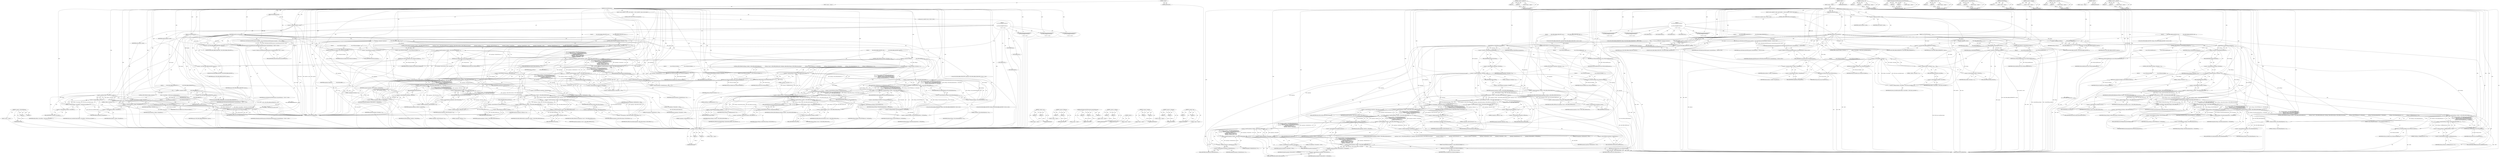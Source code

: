 digraph "&lt;operator&gt;.notEquals" {
vulnerable_257 [label=<(METHOD,&lt;operator&gt;.indirectFieldAccess)>];
vulnerable_258 [label=<(PARAM,p1)>];
vulnerable_259 [label=<(PARAM,p2)>];
vulnerable_260 [label=<(BLOCK,&lt;empty&gt;,&lt;empty&gt;)>];
vulnerable_261 [label=<(METHOD_RETURN,ANY)>];
vulnerable_6 [label=<(METHOD,&lt;global&gt;)<SUB>1</SUB>>];
vulnerable_7 [label=<(BLOCK,&lt;empty&gt;,&lt;empty&gt;)<SUB>1</SUB>>];
vulnerable_8 [label=<(METHOD,internalSetParameter)<SUB>1</SUB>>];
vulnerable_9 [label=<(PARAM,OMX_INDEXTYPE index)<SUB>2</SUB>>];
vulnerable_10 [label=<(PARAM,const OMX_PTR params)<SUB>2</SUB>>];
vulnerable_11 [label=<(BLOCK,{
 int32_t indexFull = index;

 switch (indexFu...,{
 int32_t indexFull = index;

 switch (indexFu...)<SUB>2</SUB>>];
vulnerable_12 [label="<(LOCAL,int32_t indexFull: int32_t)<SUB>3</SUB>>"];
vulnerable_13 [label=<(&lt;operator&gt;.assignment,indexFull = index)<SUB>3</SUB>>];
vulnerable_14 [label=<(IDENTIFIER,indexFull,indexFull = index)<SUB>3</SUB>>];
vulnerable_15 [label=<(IDENTIFIER,index,indexFull = index)<SUB>3</SUB>>];
vulnerable_16 [label=<(CONTROL_STRUCTURE,SWITCH,switch(indexFull))<SUB>5</SUB>>];
vulnerable_17 [label=<(IDENTIFIER,indexFull,switch(indexFull))<SUB>5</SUB>>];
vulnerable_18 [label="<(BLOCK,{
 case OMX_IndexParamVideoBitrate:
 {

       ...,{
 case OMX_IndexParamVideoBitrate:
 {

       ...)<SUB>5</SUB>>"];
vulnerable_19 [label=<(JUMP_TARGET,case)<SUB>6</SUB>>];
vulnerable_20 [label="<(IDENTIFIER,OMX_IndexParamVideoBitrate,{
 case OMX_IndexParamVideoBitrate:
 {

       ...)<SUB>6</SUB>>"];
vulnerable_21 [label=<(BLOCK,{

             OMX_VIDEO_PARAM_BITRATETYPE *bi...,{

             OMX_VIDEO_PARAM_BITRATETYPE *bi...)<SUB>7</SUB>>];
vulnerable_22 [label="<(LOCAL,OMX_VIDEO_PARAM_BITRATETYPE* bitRate: OMX_VIDEO_PARAM_BITRATETYPE*)<SUB>9</SUB>>"];
vulnerable_23 [label=<(&lt;operator&gt;.assignment,*bitRate =
                 (OMX_VIDEO_PARAM_BI...)<SUB>9</SUB>>];
vulnerable_24 [label=<(IDENTIFIER,bitRate,*bitRate =
                 (OMX_VIDEO_PARAM_BI...)<SUB>9</SUB>>];
vulnerable_25 [label=<(&lt;operator&gt;.cast,(OMX_VIDEO_PARAM_BITRATETYPE *) params)<SUB>10</SUB>>];
vulnerable_26 [label=<(UNKNOWN,OMX_VIDEO_PARAM_BITRATETYPE *,OMX_VIDEO_PARAM_BITRATETYPE *)<SUB>10</SUB>>];
vulnerable_27 [label=<(IDENTIFIER,params,(OMX_VIDEO_PARAM_BITRATETYPE *) params)<SUB>10</SUB>>];
vulnerable_28 [label=<(CONTROL_STRUCTURE,IF,if (bitRate-&gt;nPortIndex != 1 ||
                 bitRate-&gt;eControlRate != OMX_Video_ControlRateVariable))<SUB>12</SUB>>];
vulnerable_29 [label=<(&lt;operator&gt;.logicalOr,bitRate-&gt;nPortIndex != 1 ||
                 bi...)<SUB>12</SUB>>];
vulnerable_30 [label=<(&lt;operator&gt;.notEquals,bitRate-&gt;nPortIndex != 1)<SUB>12</SUB>>];
vulnerable_31 [label=<(&lt;operator&gt;.indirectFieldAccess,bitRate-&gt;nPortIndex)<SUB>12</SUB>>];
vulnerable_32 [label=<(IDENTIFIER,bitRate,bitRate-&gt;nPortIndex != 1)<SUB>12</SUB>>];
vulnerable_33 [label=<(FIELD_IDENTIFIER,nPortIndex,nPortIndex)<SUB>12</SUB>>];
vulnerable_34 [label=<(LITERAL,1,bitRate-&gt;nPortIndex != 1)<SUB>12</SUB>>];
vulnerable_35 [label=<(&lt;operator&gt;.notEquals,bitRate-&gt;eControlRate != OMX_Video_ControlRateV...)<SUB>13</SUB>>];
vulnerable_36 [label=<(&lt;operator&gt;.indirectFieldAccess,bitRate-&gt;eControlRate)<SUB>13</SUB>>];
vulnerable_37 [label=<(IDENTIFIER,bitRate,bitRate-&gt;eControlRate != OMX_Video_ControlRateV...)<SUB>13</SUB>>];
vulnerable_38 [label=<(FIELD_IDENTIFIER,eControlRate,eControlRate)<SUB>13</SUB>>];
vulnerable_39 [label=<(IDENTIFIER,OMX_Video_ControlRateVariable,bitRate-&gt;eControlRate != OMX_Video_ControlRateV...)<SUB>13</SUB>>];
vulnerable_40 [label=<(BLOCK,{
                 return OMX_ErrorUndefined;
 },{
                 return OMX_ErrorUndefined;
 })<SUB>13</SUB>>];
vulnerable_41 [label=<(RETURN,return OMX_ErrorUndefined;,return OMX_ErrorUndefined;)<SUB>14</SUB>>];
vulnerable_42 [label=<(IDENTIFIER,OMX_ErrorUndefined,return OMX_ErrorUndefined;)<SUB>14</SUB>>];
vulnerable_43 [label=<(&lt;operator&gt;.assignment,mBitrate = bitRate-&gt;nTargetBitrate)<SUB>17</SUB>>];
vulnerable_44 [label=<(IDENTIFIER,mBitrate,mBitrate = bitRate-&gt;nTargetBitrate)<SUB>17</SUB>>];
vulnerable_45 [label=<(&lt;operator&gt;.indirectFieldAccess,bitRate-&gt;nTargetBitrate)<SUB>17</SUB>>];
vulnerable_46 [label=<(IDENTIFIER,bitRate,mBitrate = bitRate-&gt;nTargetBitrate)<SUB>17</SUB>>];
vulnerable_47 [label=<(FIELD_IDENTIFIER,nTargetBitrate,nTargetBitrate)<SUB>17</SUB>>];
vulnerable_48 [label=<(RETURN,return OMX_ErrorNone;,return OMX_ErrorNone;)<SUB>18</SUB>>];
vulnerable_49 [label=<(IDENTIFIER,OMX_ErrorNone,return OMX_ErrorNone;)<SUB>18</SUB>>];
vulnerable_50 [label=<(JUMP_TARGET,case)<SUB>21</SUB>>];
vulnerable_51 [label="<(IDENTIFIER,OMX_IndexParamVideoH263,{
 case OMX_IndexParamVideoBitrate:
 {

       ...)<SUB>21</SUB>>"];
vulnerable_52 [label=<(BLOCK,{

             OMX_VIDEO_PARAM_H263TYPE *h263t...,{

             OMX_VIDEO_PARAM_H263TYPE *h263t...)<SUB>22</SUB>>];
vulnerable_53 [label="<(LOCAL,OMX_VIDEO_PARAM_H263TYPE* h263type: OMX_VIDEO_PARAM_H263TYPE*)<SUB>24</SUB>>"];
vulnerable_54 [label=<(&lt;operator&gt;.assignment,*h263type =
                 (OMX_VIDEO_PARAM_H...)<SUB>24</SUB>>];
vulnerable_55 [label=<(IDENTIFIER,h263type,*h263type =
                 (OMX_VIDEO_PARAM_H...)<SUB>24</SUB>>];
vulnerable_56 [label=<(&lt;operator&gt;.cast,(OMX_VIDEO_PARAM_H263TYPE *)params)<SUB>25</SUB>>];
vulnerable_57 [label=<(UNKNOWN,OMX_VIDEO_PARAM_H263TYPE *,OMX_VIDEO_PARAM_H263TYPE *)<SUB>25</SUB>>];
vulnerable_58 [label=<(IDENTIFIER,params,(OMX_VIDEO_PARAM_H263TYPE *)params)<SUB>25</SUB>>];
vulnerable_59 [label=<(CONTROL_STRUCTURE,IF,if (h263type-&gt;nPortIndex != 1))<SUB>27</SUB>>];
vulnerable_60 [label=<(&lt;operator&gt;.notEquals,h263type-&gt;nPortIndex != 1)<SUB>27</SUB>>];
vulnerable_61 [label=<(&lt;operator&gt;.indirectFieldAccess,h263type-&gt;nPortIndex)<SUB>27</SUB>>];
vulnerable_62 [label=<(IDENTIFIER,h263type,h263type-&gt;nPortIndex != 1)<SUB>27</SUB>>];
vulnerable_63 [label=<(FIELD_IDENTIFIER,nPortIndex,nPortIndex)<SUB>27</SUB>>];
vulnerable_64 [label=<(LITERAL,1,h263type-&gt;nPortIndex != 1)<SUB>27</SUB>>];
vulnerable_65 [label=<(BLOCK,{
                 return OMX_ErrorUndefined;
 ...,{
                 return OMX_ErrorUndefined;
 ...)<SUB>27</SUB>>];
vulnerable_66 [label=<(RETURN,return OMX_ErrorUndefined;,return OMX_ErrorUndefined;)<SUB>28</SUB>>];
vulnerable_67 [label=<(IDENTIFIER,OMX_ErrorUndefined,return OMX_ErrorUndefined;)<SUB>28</SUB>>];
vulnerable_68 [label=<(CONTROL_STRUCTURE,IF,if (h263type-&gt;eProfile != OMX_VIDEO_H263ProfileBaseline ||
                h263type-&gt;eLevel != OMX_VIDEO_H263Level45 ||
 (h263type-&gt;nAllowedPictureTypes &amp; OMX_VIDEO_PictureTypeB) ||
                h263type-&gt;bPLUSPTYPEAllowed != OMX_FALSE ||
                h263type-&gt;bForceRoundingTypeToZero != OMX_FALSE ||
                h263type-&gt;nPictureHeaderRepetition != 0 ||
                h263type-&gt;nGOBHeaderInterval != 0))<SUB>31</SUB>>];
vulnerable_69 [label=<(&lt;operator&gt;.logicalOr,h263type-&gt;eProfile != OMX_VIDEO_H263ProfileBase...)<SUB>31</SUB>>];
vulnerable_70 [label=<(&lt;operator&gt;.logicalOr,h263type-&gt;eProfile != OMX_VIDEO_H263ProfileBase...)<SUB>31</SUB>>];
vulnerable_71 [label=<(&lt;operator&gt;.logicalOr,h263type-&gt;eProfile != OMX_VIDEO_H263ProfileBase...)<SUB>31</SUB>>];
vulnerable_72 [label=<(&lt;operator&gt;.logicalOr,h263type-&gt;eProfile != OMX_VIDEO_H263ProfileBase...)<SUB>31</SUB>>];
vulnerable_73 [label=<(&lt;operator&gt;.logicalOr,h263type-&gt;eProfile != OMX_VIDEO_H263ProfileBase...)<SUB>31</SUB>>];
vulnerable_74 [label=<(&lt;operator&gt;.logicalOr,h263type-&gt;eProfile != OMX_VIDEO_H263ProfileBase...)<SUB>31</SUB>>];
vulnerable_75 [label=<(&lt;operator&gt;.notEquals,h263type-&gt;eProfile != OMX_VIDEO_H263ProfileBase...)<SUB>31</SUB>>];
vulnerable_76 [label=<(&lt;operator&gt;.indirectFieldAccess,h263type-&gt;eProfile)<SUB>31</SUB>>];
vulnerable_77 [label=<(IDENTIFIER,h263type,h263type-&gt;eProfile != OMX_VIDEO_H263ProfileBase...)<SUB>31</SUB>>];
vulnerable_78 [label=<(FIELD_IDENTIFIER,eProfile,eProfile)<SUB>31</SUB>>];
vulnerable_79 [label=<(IDENTIFIER,OMX_VIDEO_H263ProfileBaseline,h263type-&gt;eProfile != OMX_VIDEO_H263ProfileBase...)<SUB>31</SUB>>];
vulnerable_80 [label=<(&lt;operator&gt;.notEquals,h263type-&gt;eLevel != OMX_VIDEO_H263Level45)<SUB>32</SUB>>];
vulnerable_81 [label=<(&lt;operator&gt;.indirectFieldAccess,h263type-&gt;eLevel)<SUB>32</SUB>>];
vulnerable_82 [label=<(IDENTIFIER,h263type,h263type-&gt;eLevel != OMX_VIDEO_H263Level45)<SUB>32</SUB>>];
vulnerable_83 [label=<(FIELD_IDENTIFIER,eLevel,eLevel)<SUB>32</SUB>>];
vulnerable_84 [label=<(IDENTIFIER,OMX_VIDEO_H263Level45,h263type-&gt;eLevel != OMX_VIDEO_H263Level45)<SUB>32</SUB>>];
vulnerable_85 [label=<(&lt;operator&gt;.and,h263type-&gt;nAllowedPictureTypes &amp; OMX_VIDEO_Pict...)<SUB>33</SUB>>];
vulnerable_86 [label=<(&lt;operator&gt;.indirectFieldAccess,h263type-&gt;nAllowedPictureTypes)<SUB>33</SUB>>];
vulnerable_87 [label=<(IDENTIFIER,h263type,h263type-&gt;nAllowedPictureTypes &amp; OMX_VIDEO_Pict...)<SUB>33</SUB>>];
vulnerable_88 [label=<(FIELD_IDENTIFIER,nAllowedPictureTypes,nAllowedPictureTypes)<SUB>33</SUB>>];
vulnerable_89 [label=<(IDENTIFIER,OMX_VIDEO_PictureTypeB,h263type-&gt;nAllowedPictureTypes &amp; OMX_VIDEO_Pict...)<SUB>33</SUB>>];
vulnerable_90 [label=<(&lt;operator&gt;.notEquals,h263type-&gt;bPLUSPTYPEAllowed != OMX_FALSE)<SUB>34</SUB>>];
vulnerable_91 [label=<(&lt;operator&gt;.indirectFieldAccess,h263type-&gt;bPLUSPTYPEAllowed)<SUB>34</SUB>>];
vulnerable_92 [label=<(IDENTIFIER,h263type,h263type-&gt;bPLUSPTYPEAllowed != OMX_FALSE)<SUB>34</SUB>>];
vulnerable_93 [label=<(FIELD_IDENTIFIER,bPLUSPTYPEAllowed,bPLUSPTYPEAllowed)<SUB>34</SUB>>];
vulnerable_94 [label=<(IDENTIFIER,OMX_FALSE,h263type-&gt;bPLUSPTYPEAllowed != OMX_FALSE)<SUB>34</SUB>>];
vulnerable_95 [label=<(&lt;operator&gt;.notEquals,h263type-&gt;bForceRoundingTypeToZero != OMX_FALSE)<SUB>35</SUB>>];
vulnerable_96 [label=<(&lt;operator&gt;.indirectFieldAccess,h263type-&gt;bForceRoundingTypeToZero)<SUB>35</SUB>>];
vulnerable_97 [label=<(IDENTIFIER,h263type,h263type-&gt;bForceRoundingTypeToZero != OMX_FALSE)<SUB>35</SUB>>];
vulnerable_98 [label=<(FIELD_IDENTIFIER,bForceRoundingTypeToZero,bForceRoundingTypeToZero)<SUB>35</SUB>>];
vulnerable_99 [label=<(IDENTIFIER,OMX_FALSE,h263type-&gt;bForceRoundingTypeToZero != OMX_FALSE)<SUB>35</SUB>>];
vulnerable_100 [label=<(&lt;operator&gt;.notEquals,h263type-&gt;nPictureHeaderRepetition != 0)<SUB>36</SUB>>];
vulnerable_101 [label=<(&lt;operator&gt;.indirectFieldAccess,h263type-&gt;nPictureHeaderRepetition)<SUB>36</SUB>>];
vulnerable_102 [label=<(IDENTIFIER,h263type,h263type-&gt;nPictureHeaderRepetition != 0)<SUB>36</SUB>>];
vulnerable_103 [label=<(FIELD_IDENTIFIER,nPictureHeaderRepetition,nPictureHeaderRepetition)<SUB>36</SUB>>];
vulnerable_104 [label=<(LITERAL,0,h263type-&gt;nPictureHeaderRepetition != 0)<SUB>36</SUB>>];
vulnerable_105 [label=<(&lt;operator&gt;.notEquals,h263type-&gt;nGOBHeaderInterval != 0)<SUB>37</SUB>>];
vulnerable_106 [label=<(&lt;operator&gt;.indirectFieldAccess,h263type-&gt;nGOBHeaderInterval)<SUB>37</SUB>>];
vulnerable_107 [label=<(IDENTIFIER,h263type,h263type-&gt;nGOBHeaderInterval != 0)<SUB>37</SUB>>];
vulnerable_108 [label=<(FIELD_IDENTIFIER,nGOBHeaderInterval,nGOBHeaderInterval)<SUB>37</SUB>>];
vulnerable_109 [label=<(LITERAL,0,h263type-&gt;nGOBHeaderInterval != 0)<SUB>37</SUB>>];
vulnerable_110 [label=<(BLOCK,{
 return OMX_ErrorUndefined;
 },{
 return OMX_ErrorUndefined;
 })<SUB>37</SUB>>];
vulnerable_111 [label=<(RETURN,return OMX_ErrorUndefined;,return OMX_ErrorUndefined;)<SUB>38</SUB>>];
vulnerable_112 [label=<(IDENTIFIER,OMX_ErrorUndefined,return OMX_ErrorUndefined;)<SUB>38</SUB>>];
vulnerable_113 [label=<(RETURN,return OMX_ErrorNone;,return OMX_ErrorNone;)<SUB>41</SUB>>];
vulnerable_114 [label=<(IDENTIFIER,OMX_ErrorNone,return OMX_ErrorNone;)<SUB>41</SUB>>];
vulnerable_115 [label=<(JUMP_TARGET,case)<SUB>44</SUB>>];
vulnerable_116 [label="<(IDENTIFIER,OMX_IndexParamVideoMpeg4,{
 case OMX_IndexParamVideoBitrate:
 {

       ...)<SUB>44</SUB>>"];
vulnerable_117 [label=<(BLOCK,{

             OMX_VIDEO_PARAM_MPEG4TYPE *mpeg...,{

             OMX_VIDEO_PARAM_MPEG4TYPE *mpeg...)<SUB>45</SUB>>];
vulnerable_118 [label="<(LOCAL,OMX_VIDEO_PARAM_MPEG4TYPE* mpeg4type: OMX_VIDEO_PARAM_MPEG4TYPE*)<SUB>47</SUB>>"];
vulnerable_119 [label=<(&lt;operator&gt;.assignment,*mpeg4type =
                 (OMX_VIDEO_PARAM_...)<SUB>47</SUB>>];
vulnerable_120 [label=<(IDENTIFIER,mpeg4type,*mpeg4type =
                 (OMX_VIDEO_PARAM_...)<SUB>47</SUB>>];
vulnerable_121 [label=<(&lt;operator&gt;.cast,(OMX_VIDEO_PARAM_MPEG4TYPE *)params)<SUB>48</SUB>>];
vulnerable_122 [label=<(UNKNOWN,OMX_VIDEO_PARAM_MPEG4TYPE *,OMX_VIDEO_PARAM_MPEG4TYPE *)<SUB>48</SUB>>];
vulnerable_123 [label=<(IDENTIFIER,params,(OMX_VIDEO_PARAM_MPEG4TYPE *)params)<SUB>48</SUB>>];
vulnerable_124 [label=<(CONTROL_STRUCTURE,IF,if (mpeg4type-&gt;nPortIndex != 1))<SUB>50</SUB>>];
vulnerable_125 [label=<(&lt;operator&gt;.notEquals,mpeg4type-&gt;nPortIndex != 1)<SUB>50</SUB>>];
vulnerable_126 [label=<(&lt;operator&gt;.indirectFieldAccess,mpeg4type-&gt;nPortIndex)<SUB>50</SUB>>];
vulnerable_127 [label=<(IDENTIFIER,mpeg4type,mpeg4type-&gt;nPortIndex != 1)<SUB>50</SUB>>];
vulnerable_128 [label=<(FIELD_IDENTIFIER,nPortIndex,nPortIndex)<SUB>50</SUB>>];
vulnerable_129 [label=<(LITERAL,1,mpeg4type-&gt;nPortIndex != 1)<SUB>50</SUB>>];
vulnerable_130 [label=<(BLOCK,{
                 return OMX_ErrorUndefined;
 ...,{
                 return OMX_ErrorUndefined;
 ...)<SUB>50</SUB>>];
vulnerable_131 [label=<(RETURN,return OMX_ErrorUndefined;,return OMX_ErrorUndefined;)<SUB>51</SUB>>];
vulnerable_132 [label=<(IDENTIFIER,OMX_ErrorUndefined,return OMX_ErrorUndefined;)<SUB>51</SUB>>];
vulnerable_133 [label=<(CONTROL_STRUCTURE,IF,if (mpeg4type-&gt;eProfile != OMX_VIDEO_MPEG4ProfileCore ||
                mpeg4type-&gt;eLevel != OMX_VIDEO_MPEG4Level2 ||
 (mpeg4type-&gt;nAllowedPictureTypes &amp; OMX_VIDEO_PictureTypeB) ||
                mpeg4type-&gt;nBFrames != 0 ||
                mpeg4type-&gt;nIDCVLCThreshold != 0 ||
                mpeg4type-&gt;bACPred != OMX_TRUE ||
                mpeg4type-&gt;nMaxPacketSize != 256 ||
                mpeg4type-&gt;nTimeIncRes != 1000 ||
                mpeg4type-&gt;nHeaderExtension != 0 ||
                mpeg4type-&gt;bReversibleVLC != OMX_FALSE))<SUB>54</SUB>>];
vulnerable_134 [label=<(&lt;operator&gt;.logicalOr,mpeg4type-&gt;eProfile != OMX_VIDEO_MPEG4ProfileCo...)<SUB>54</SUB>>];
vulnerable_135 [label=<(&lt;operator&gt;.logicalOr,mpeg4type-&gt;eProfile != OMX_VIDEO_MPEG4ProfileCo...)<SUB>54</SUB>>];
vulnerable_136 [label=<(&lt;operator&gt;.logicalOr,mpeg4type-&gt;eProfile != OMX_VIDEO_MPEG4ProfileCo...)<SUB>54</SUB>>];
vulnerable_137 [label=<(&lt;operator&gt;.logicalOr,mpeg4type-&gt;eProfile != OMX_VIDEO_MPEG4ProfileCo...)<SUB>54</SUB>>];
vulnerable_138 [label=<(&lt;operator&gt;.logicalOr,mpeg4type-&gt;eProfile != OMX_VIDEO_MPEG4ProfileCo...)<SUB>54</SUB>>];
vulnerable_139 [label=<(&lt;operator&gt;.logicalOr,mpeg4type-&gt;eProfile != OMX_VIDEO_MPEG4ProfileCo...)<SUB>54</SUB>>];
vulnerable_140 [label=<(&lt;operator&gt;.logicalOr,mpeg4type-&gt;eProfile != OMX_VIDEO_MPEG4ProfileCo...)<SUB>54</SUB>>];
vulnerable_141 [label=<(&lt;operator&gt;.logicalOr,mpeg4type-&gt;eProfile != OMX_VIDEO_MPEG4ProfileCo...)<SUB>54</SUB>>];
vulnerable_142 [label=<(&lt;operator&gt;.logicalOr,mpeg4type-&gt;eProfile != OMX_VIDEO_MPEG4ProfileCo...)<SUB>54</SUB>>];
vulnerable_143 [label=<(&lt;operator&gt;.notEquals,mpeg4type-&gt;eProfile != OMX_VIDEO_MPEG4ProfileCore)<SUB>54</SUB>>];
vulnerable_144 [label=<(&lt;operator&gt;.indirectFieldAccess,mpeg4type-&gt;eProfile)<SUB>54</SUB>>];
vulnerable_145 [label=<(IDENTIFIER,mpeg4type,mpeg4type-&gt;eProfile != OMX_VIDEO_MPEG4ProfileCore)<SUB>54</SUB>>];
vulnerable_146 [label=<(FIELD_IDENTIFIER,eProfile,eProfile)<SUB>54</SUB>>];
vulnerable_147 [label=<(IDENTIFIER,OMX_VIDEO_MPEG4ProfileCore,mpeg4type-&gt;eProfile != OMX_VIDEO_MPEG4ProfileCore)<SUB>54</SUB>>];
vulnerable_148 [label=<(&lt;operator&gt;.notEquals,mpeg4type-&gt;eLevel != OMX_VIDEO_MPEG4Level2)<SUB>55</SUB>>];
vulnerable_149 [label=<(&lt;operator&gt;.indirectFieldAccess,mpeg4type-&gt;eLevel)<SUB>55</SUB>>];
vulnerable_150 [label=<(IDENTIFIER,mpeg4type,mpeg4type-&gt;eLevel != OMX_VIDEO_MPEG4Level2)<SUB>55</SUB>>];
vulnerable_151 [label=<(FIELD_IDENTIFIER,eLevel,eLevel)<SUB>55</SUB>>];
vulnerable_152 [label=<(IDENTIFIER,OMX_VIDEO_MPEG4Level2,mpeg4type-&gt;eLevel != OMX_VIDEO_MPEG4Level2)<SUB>55</SUB>>];
vulnerable_153 [label=<(&lt;operator&gt;.and,mpeg4type-&gt;nAllowedPictureTypes &amp; OMX_VIDEO_Pic...)<SUB>56</SUB>>];
vulnerable_154 [label=<(&lt;operator&gt;.indirectFieldAccess,mpeg4type-&gt;nAllowedPictureTypes)<SUB>56</SUB>>];
vulnerable_155 [label=<(IDENTIFIER,mpeg4type,mpeg4type-&gt;nAllowedPictureTypes &amp; OMX_VIDEO_Pic...)<SUB>56</SUB>>];
vulnerable_156 [label=<(FIELD_IDENTIFIER,nAllowedPictureTypes,nAllowedPictureTypes)<SUB>56</SUB>>];
vulnerable_157 [label=<(IDENTIFIER,OMX_VIDEO_PictureTypeB,mpeg4type-&gt;nAllowedPictureTypes &amp; OMX_VIDEO_Pic...)<SUB>56</SUB>>];
vulnerable_158 [label=<(&lt;operator&gt;.notEquals,mpeg4type-&gt;nBFrames != 0)<SUB>57</SUB>>];
vulnerable_159 [label=<(&lt;operator&gt;.indirectFieldAccess,mpeg4type-&gt;nBFrames)<SUB>57</SUB>>];
vulnerable_160 [label=<(IDENTIFIER,mpeg4type,mpeg4type-&gt;nBFrames != 0)<SUB>57</SUB>>];
vulnerable_161 [label=<(FIELD_IDENTIFIER,nBFrames,nBFrames)<SUB>57</SUB>>];
vulnerable_162 [label=<(LITERAL,0,mpeg4type-&gt;nBFrames != 0)<SUB>57</SUB>>];
vulnerable_163 [label=<(&lt;operator&gt;.notEquals,mpeg4type-&gt;nIDCVLCThreshold != 0)<SUB>58</SUB>>];
vulnerable_164 [label=<(&lt;operator&gt;.indirectFieldAccess,mpeg4type-&gt;nIDCVLCThreshold)<SUB>58</SUB>>];
vulnerable_165 [label=<(IDENTIFIER,mpeg4type,mpeg4type-&gt;nIDCVLCThreshold != 0)<SUB>58</SUB>>];
vulnerable_166 [label=<(FIELD_IDENTIFIER,nIDCVLCThreshold,nIDCVLCThreshold)<SUB>58</SUB>>];
vulnerable_167 [label=<(LITERAL,0,mpeg4type-&gt;nIDCVLCThreshold != 0)<SUB>58</SUB>>];
vulnerable_168 [label=<(&lt;operator&gt;.notEquals,mpeg4type-&gt;bACPred != OMX_TRUE)<SUB>59</SUB>>];
vulnerable_169 [label=<(&lt;operator&gt;.indirectFieldAccess,mpeg4type-&gt;bACPred)<SUB>59</SUB>>];
vulnerable_170 [label=<(IDENTIFIER,mpeg4type,mpeg4type-&gt;bACPred != OMX_TRUE)<SUB>59</SUB>>];
vulnerable_171 [label=<(FIELD_IDENTIFIER,bACPred,bACPred)<SUB>59</SUB>>];
vulnerable_172 [label=<(IDENTIFIER,OMX_TRUE,mpeg4type-&gt;bACPred != OMX_TRUE)<SUB>59</SUB>>];
vulnerable_173 [label=<(&lt;operator&gt;.notEquals,mpeg4type-&gt;nMaxPacketSize != 256)<SUB>60</SUB>>];
vulnerable_174 [label=<(&lt;operator&gt;.indirectFieldAccess,mpeg4type-&gt;nMaxPacketSize)<SUB>60</SUB>>];
vulnerable_175 [label=<(IDENTIFIER,mpeg4type,mpeg4type-&gt;nMaxPacketSize != 256)<SUB>60</SUB>>];
vulnerable_176 [label=<(FIELD_IDENTIFIER,nMaxPacketSize,nMaxPacketSize)<SUB>60</SUB>>];
vulnerable_177 [label=<(LITERAL,256,mpeg4type-&gt;nMaxPacketSize != 256)<SUB>60</SUB>>];
vulnerable_178 [label=<(&lt;operator&gt;.notEquals,mpeg4type-&gt;nTimeIncRes != 1000)<SUB>61</SUB>>];
vulnerable_179 [label=<(&lt;operator&gt;.indirectFieldAccess,mpeg4type-&gt;nTimeIncRes)<SUB>61</SUB>>];
vulnerable_180 [label=<(IDENTIFIER,mpeg4type,mpeg4type-&gt;nTimeIncRes != 1000)<SUB>61</SUB>>];
vulnerable_181 [label=<(FIELD_IDENTIFIER,nTimeIncRes,nTimeIncRes)<SUB>61</SUB>>];
vulnerable_182 [label=<(LITERAL,1000,mpeg4type-&gt;nTimeIncRes != 1000)<SUB>61</SUB>>];
vulnerable_183 [label=<(&lt;operator&gt;.notEquals,mpeg4type-&gt;nHeaderExtension != 0)<SUB>62</SUB>>];
vulnerable_184 [label=<(&lt;operator&gt;.indirectFieldAccess,mpeg4type-&gt;nHeaderExtension)<SUB>62</SUB>>];
vulnerable_185 [label=<(IDENTIFIER,mpeg4type,mpeg4type-&gt;nHeaderExtension != 0)<SUB>62</SUB>>];
vulnerable_186 [label=<(FIELD_IDENTIFIER,nHeaderExtension,nHeaderExtension)<SUB>62</SUB>>];
vulnerable_187 [label=<(LITERAL,0,mpeg4type-&gt;nHeaderExtension != 0)<SUB>62</SUB>>];
vulnerable_188 [label=<(&lt;operator&gt;.notEquals,mpeg4type-&gt;bReversibleVLC != OMX_FALSE)<SUB>63</SUB>>];
vulnerable_189 [label=<(&lt;operator&gt;.indirectFieldAccess,mpeg4type-&gt;bReversibleVLC)<SUB>63</SUB>>];
vulnerable_190 [label=<(IDENTIFIER,mpeg4type,mpeg4type-&gt;bReversibleVLC != OMX_FALSE)<SUB>63</SUB>>];
vulnerable_191 [label=<(FIELD_IDENTIFIER,bReversibleVLC,bReversibleVLC)<SUB>63</SUB>>];
vulnerable_192 [label=<(IDENTIFIER,OMX_FALSE,mpeg4type-&gt;bReversibleVLC != OMX_FALSE)<SUB>63</SUB>>];
vulnerable_193 [label=<(BLOCK,{
 return OMX_ErrorUndefined;
 },{
 return OMX_ErrorUndefined;
 })<SUB>63</SUB>>];
vulnerable_194 [label=<(RETURN,return OMX_ErrorUndefined;,return OMX_ErrorUndefined;)<SUB>64</SUB>>];
vulnerable_195 [label=<(IDENTIFIER,OMX_ErrorUndefined,return OMX_ErrorUndefined;)<SUB>64</SUB>>];
vulnerable_196 [label=<(RETURN,return OMX_ErrorNone;,return OMX_ErrorNone;)<SUB>67</SUB>>];
vulnerable_197 [label=<(IDENTIFIER,OMX_ErrorNone,return OMX_ErrorNone;)<SUB>67</SUB>>];
vulnerable_198 [label=<(JUMP_TARGET,default)<SUB>70</SUB>>];
vulnerable_199 [label="<(RETURN,return SoftVideoEncoderOMXComponent::internalSe...,return SoftVideoEncoderOMXComponent::internalSe...)<SUB>71</SUB>>"];
vulnerable_200 [label="<(SoftVideoEncoderOMXComponent.internalSetParameter,SoftVideoEncoderOMXComponent::internalSetParame...)<SUB>71</SUB>>"];
vulnerable_201 [label="<(&lt;operator&gt;.fieldAccess,SoftVideoEncoderOMXComponent::internalSetParameter)<SUB>71</SUB>>"];
vulnerable_202 [label="<(IDENTIFIER,SoftVideoEncoderOMXComponent,SoftVideoEncoderOMXComponent::internalSetParame...)<SUB>71</SUB>>"];
vulnerable_203 [label=<(FIELD_IDENTIFIER,internalSetParameter,internalSetParameter)<SUB>71</SUB>>];
vulnerable_204 [label="<(IDENTIFIER,index,SoftVideoEncoderOMXComponent::internalSetParame...)<SUB>71</SUB>>"];
vulnerable_205 [label="<(IDENTIFIER,params,SoftVideoEncoderOMXComponent::internalSetParame...)<SUB>71</SUB>>"];
vulnerable_206 [label=<(METHOD_RETURN,OMX_ERRORTYPE)<SUB>1</SUB>>];
vulnerable_208 [label=<(METHOD_RETURN,ANY)<SUB>1</SUB>>];
vulnerable_242 [label=<(METHOD,&lt;operator&gt;.cast)>];
vulnerable_243 [label=<(PARAM,p1)>];
vulnerable_244 [label=<(PARAM,p2)>];
vulnerable_245 [label=<(BLOCK,&lt;empty&gt;,&lt;empty&gt;)>];
vulnerable_246 [label=<(METHOD_RETURN,ANY)>];
vulnerable_273 [label=<(METHOD,&lt;operator&gt;.fieldAccess)>];
vulnerable_274 [label=<(PARAM,p1)>];
vulnerable_275 [label=<(PARAM,p2)>];
vulnerable_276 [label=<(BLOCK,&lt;empty&gt;,&lt;empty&gt;)>];
vulnerable_277 [label=<(METHOD_RETURN,ANY)>];
vulnerable_267 [label=<(METHOD,SoftVideoEncoderOMXComponent.internalSetParameter)>];
vulnerable_268 [label=<(PARAM,p1)>];
vulnerable_269 [label=<(PARAM,p2)>];
vulnerable_270 [label=<(PARAM,p3)>];
vulnerable_271 [label=<(BLOCK,&lt;empty&gt;,&lt;empty&gt;)>];
vulnerable_272 [label=<(METHOD_RETURN,ANY)>];
vulnerable_252 [label=<(METHOD,&lt;operator&gt;.notEquals)>];
vulnerable_253 [label=<(PARAM,p1)>];
vulnerable_254 [label=<(PARAM,p2)>];
vulnerable_255 [label=<(BLOCK,&lt;empty&gt;,&lt;empty&gt;)>];
vulnerable_256 [label=<(METHOD_RETURN,ANY)>];
vulnerable_247 [label=<(METHOD,&lt;operator&gt;.logicalOr)>];
vulnerable_248 [label=<(PARAM,p1)>];
vulnerable_249 [label=<(PARAM,p2)>];
vulnerable_250 [label=<(BLOCK,&lt;empty&gt;,&lt;empty&gt;)>];
vulnerable_251 [label=<(METHOD_RETURN,ANY)>];
vulnerable_237 [label=<(METHOD,&lt;operator&gt;.assignment)>];
vulnerable_238 [label=<(PARAM,p1)>];
vulnerable_239 [label=<(PARAM,p2)>];
vulnerable_240 [label=<(BLOCK,&lt;empty&gt;,&lt;empty&gt;)>];
vulnerable_241 [label=<(METHOD_RETURN,ANY)>];
vulnerable_231 [label=<(METHOD,&lt;global&gt;)<SUB>1</SUB>>];
vulnerable_232 [label=<(BLOCK,&lt;empty&gt;,&lt;empty&gt;)>];
vulnerable_233 [label=<(METHOD_RETURN,ANY)>];
vulnerable_262 [label=<(METHOD,&lt;operator&gt;.and)>];
vulnerable_263 [label=<(PARAM,p1)>];
vulnerable_264 [label=<(PARAM,p2)>];
vulnerable_265 [label=<(BLOCK,&lt;empty&gt;,&lt;empty&gt;)>];
vulnerable_266 [label=<(METHOD_RETURN,ANY)>];
fixed_276 [label=<(METHOD,&lt;operator&gt;.logicalOr)>];
fixed_277 [label=<(PARAM,p1)>];
fixed_278 [label=<(PARAM,p2)>];
fixed_279 [label=<(BLOCK,&lt;empty&gt;,&lt;empty&gt;)>];
fixed_280 [label=<(METHOD_RETURN,ANY)>];
fixed_302 [label=<(METHOD,&lt;operator&gt;.fieldAccess)>];
fixed_303 [label=<(PARAM,p1)>];
fixed_304 [label=<(PARAM,p2)>];
fixed_305 [label=<(BLOCK,&lt;empty&gt;,&lt;empty&gt;)>];
fixed_306 [label=<(METHOD_RETURN,ANY)>];
fixed_6 [label=<(METHOD,&lt;global&gt;)<SUB>1</SUB>>];
fixed_7 [label=<(BLOCK,&lt;empty&gt;,&lt;empty&gt;)<SUB>1</SUB>>];
fixed_8 [label=<(METHOD,internalSetParameter)<SUB>1</SUB>>];
fixed_9 [label=<(PARAM,OMX_INDEXTYPE index)<SUB>2</SUB>>];
fixed_10 [label=<(PARAM,const OMX_PTR params)<SUB>2</SUB>>];
fixed_11 [label=<(BLOCK,{
 int32_t indexFull = index;

 switch (indexFu...,{
 int32_t indexFull = index;

 switch (indexFu...)<SUB>2</SUB>>];
fixed_12 [label="<(LOCAL,int32_t indexFull: int32_t)<SUB>3</SUB>>"];
fixed_13 [label=<(&lt;operator&gt;.assignment,indexFull = index)<SUB>3</SUB>>];
fixed_14 [label=<(IDENTIFIER,indexFull,indexFull = index)<SUB>3</SUB>>];
fixed_15 [label=<(IDENTIFIER,index,indexFull = index)<SUB>3</SUB>>];
fixed_16 [label=<(CONTROL_STRUCTURE,SWITCH,switch(indexFull))<SUB>5</SUB>>];
fixed_17 [label=<(IDENTIFIER,indexFull,switch(indexFull))<SUB>5</SUB>>];
fixed_18 [label="<(BLOCK,{
 case OMX_IndexParamVideoBitrate:
 {

       ...,{
 case OMX_IndexParamVideoBitrate:
 {

       ...)<SUB>5</SUB>>"];
fixed_19 [label=<(JUMP_TARGET,case)<SUB>6</SUB>>];
fixed_20 [label="<(IDENTIFIER,OMX_IndexParamVideoBitrate,{
 case OMX_IndexParamVideoBitrate:
 {

       ...)<SUB>6</SUB>>"];
fixed_21 [label=<(BLOCK,{

             OMX_VIDEO_PARAM_BITRATETYPE *bi...,{

             OMX_VIDEO_PARAM_BITRATETYPE *bi...)<SUB>7</SUB>>];
fixed_22 [label="<(LOCAL,OMX_VIDEO_PARAM_BITRATETYPE* bitRate: OMX_VIDEO_PARAM_BITRATETYPE*)<SUB>9</SUB>>"];
fixed_23 [label=<(&lt;operator&gt;.assignment,*bitRate =
                 (OMX_VIDEO_PARAM_BI...)<SUB>9</SUB>>];
fixed_24 [label=<(IDENTIFIER,bitRate,*bitRate =
                 (OMX_VIDEO_PARAM_BI...)<SUB>9</SUB>>];
fixed_25 [label=<(&lt;operator&gt;.cast,(OMX_VIDEO_PARAM_BITRATETYPE *) params)<SUB>10</SUB>>];
fixed_26 [label=<(UNKNOWN,OMX_VIDEO_PARAM_BITRATETYPE *,OMX_VIDEO_PARAM_BITRATETYPE *)<SUB>10</SUB>>];
fixed_27 [label=<(IDENTIFIER,params,(OMX_VIDEO_PARAM_BITRATETYPE *) params)<SUB>10</SUB>>];
fixed_28 [label=<(CONTROL_STRUCTURE,IF,if (!isValidOMXParam(bitRate)))<SUB>12</SUB>>];
fixed_29 [label=<(&lt;operator&gt;.logicalNot,!isValidOMXParam(bitRate))<SUB>12</SUB>>];
fixed_30 [label=<(isValidOMXParam,isValidOMXParam(bitRate))<SUB>12</SUB>>];
fixed_31 [label=<(IDENTIFIER,bitRate,isValidOMXParam(bitRate))<SUB>12</SUB>>];
fixed_32 [label=<(BLOCK,{
                return OMX_ErrorBadParameter;...,{
                return OMX_ErrorBadParameter;...)<SUB>12</SUB>>];
fixed_33 [label=<(RETURN,return OMX_ErrorBadParameter;,return OMX_ErrorBadParameter;)<SUB>13</SUB>>];
fixed_34 [label=<(IDENTIFIER,OMX_ErrorBadParameter,return OMX_ErrorBadParameter;)<SUB>13</SUB>>];
fixed_35 [label=<(CONTROL_STRUCTURE,IF,if (bitRate-&gt;nPortIndex != 1 ||
                 bitRate-&gt;eControlRate != OMX_Video_ControlRateVariable))<SUB>16</SUB>>];
fixed_36 [label=<(&lt;operator&gt;.logicalOr,bitRate-&gt;nPortIndex != 1 ||
                 bi...)<SUB>16</SUB>>];
fixed_37 [label=<(&lt;operator&gt;.notEquals,bitRate-&gt;nPortIndex != 1)<SUB>16</SUB>>];
fixed_38 [label=<(&lt;operator&gt;.indirectFieldAccess,bitRate-&gt;nPortIndex)<SUB>16</SUB>>];
fixed_39 [label=<(IDENTIFIER,bitRate,bitRate-&gt;nPortIndex != 1)<SUB>16</SUB>>];
fixed_40 [label=<(FIELD_IDENTIFIER,nPortIndex,nPortIndex)<SUB>16</SUB>>];
fixed_41 [label=<(LITERAL,1,bitRate-&gt;nPortIndex != 1)<SUB>16</SUB>>];
fixed_42 [label=<(&lt;operator&gt;.notEquals,bitRate-&gt;eControlRate != OMX_Video_ControlRateV...)<SUB>17</SUB>>];
fixed_43 [label=<(&lt;operator&gt;.indirectFieldAccess,bitRate-&gt;eControlRate)<SUB>17</SUB>>];
fixed_44 [label=<(IDENTIFIER,bitRate,bitRate-&gt;eControlRate != OMX_Video_ControlRateV...)<SUB>17</SUB>>];
fixed_45 [label=<(FIELD_IDENTIFIER,eControlRate,eControlRate)<SUB>17</SUB>>];
fixed_46 [label=<(IDENTIFIER,OMX_Video_ControlRateVariable,bitRate-&gt;eControlRate != OMX_Video_ControlRateV...)<SUB>17</SUB>>];
fixed_47 [label=<(BLOCK,{
                 return OMX_ErrorUndefined;
 },{
                 return OMX_ErrorUndefined;
 })<SUB>17</SUB>>];
fixed_48 [label=<(RETURN,return OMX_ErrorUndefined;,return OMX_ErrorUndefined;)<SUB>18</SUB>>];
fixed_49 [label=<(IDENTIFIER,OMX_ErrorUndefined,return OMX_ErrorUndefined;)<SUB>18</SUB>>];
fixed_50 [label=<(&lt;operator&gt;.assignment,mBitrate = bitRate-&gt;nTargetBitrate)<SUB>21</SUB>>];
fixed_51 [label=<(IDENTIFIER,mBitrate,mBitrate = bitRate-&gt;nTargetBitrate)<SUB>21</SUB>>];
fixed_52 [label=<(&lt;operator&gt;.indirectFieldAccess,bitRate-&gt;nTargetBitrate)<SUB>21</SUB>>];
fixed_53 [label=<(IDENTIFIER,bitRate,mBitrate = bitRate-&gt;nTargetBitrate)<SUB>21</SUB>>];
fixed_54 [label=<(FIELD_IDENTIFIER,nTargetBitrate,nTargetBitrate)<SUB>21</SUB>>];
fixed_55 [label=<(RETURN,return OMX_ErrorNone;,return OMX_ErrorNone;)<SUB>22</SUB>>];
fixed_56 [label=<(IDENTIFIER,OMX_ErrorNone,return OMX_ErrorNone;)<SUB>22</SUB>>];
fixed_57 [label=<(JUMP_TARGET,case)<SUB>25</SUB>>];
fixed_58 [label="<(IDENTIFIER,OMX_IndexParamVideoH263,{
 case OMX_IndexParamVideoBitrate:
 {

       ...)<SUB>25</SUB>>"];
fixed_59 [label=<(BLOCK,{

             OMX_VIDEO_PARAM_H263TYPE *h263t...,{

             OMX_VIDEO_PARAM_H263TYPE *h263t...)<SUB>26</SUB>>];
fixed_60 [label="<(LOCAL,OMX_VIDEO_PARAM_H263TYPE* h263type: OMX_VIDEO_PARAM_H263TYPE*)<SUB>28</SUB>>"];
fixed_61 [label=<(&lt;operator&gt;.assignment,*h263type =
                 (OMX_VIDEO_PARAM_H...)<SUB>28</SUB>>];
fixed_62 [label=<(IDENTIFIER,h263type,*h263type =
                 (OMX_VIDEO_PARAM_H...)<SUB>28</SUB>>];
fixed_63 [label=<(&lt;operator&gt;.cast,(OMX_VIDEO_PARAM_H263TYPE *)params)<SUB>29</SUB>>];
fixed_64 [label=<(UNKNOWN,OMX_VIDEO_PARAM_H263TYPE *,OMX_VIDEO_PARAM_H263TYPE *)<SUB>29</SUB>>];
fixed_65 [label=<(IDENTIFIER,params,(OMX_VIDEO_PARAM_H263TYPE *)params)<SUB>29</SUB>>];
fixed_66 [label=<(CONTROL_STRUCTURE,IF,if (!isValidOMXParam(h263type)))<SUB>31</SUB>>];
fixed_67 [label=<(&lt;operator&gt;.logicalNot,!isValidOMXParam(h263type))<SUB>31</SUB>>];
fixed_68 [label=<(isValidOMXParam,isValidOMXParam(h263type))<SUB>31</SUB>>];
fixed_69 [label=<(IDENTIFIER,h263type,isValidOMXParam(h263type))<SUB>31</SUB>>];
fixed_70 [label=<(BLOCK,{
                return OMX_ErrorBadParameter;...,{
                return OMX_ErrorBadParameter;...)<SUB>31</SUB>>];
fixed_71 [label=<(RETURN,return OMX_ErrorBadParameter;,return OMX_ErrorBadParameter;)<SUB>32</SUB>>];
fixed_72 [label=<(IDENTIFIER,OMX_ErrorBadParameter,return OMX_ErrorBadParameter;)<SUB>32</SUB>>];
fixed_73 [label=<(CONTROL_STRUCTURE,IF,if (h263type-&gt;nPortIndex != 1))<SUB>35</SUB>>];
fixed_74 [label=<(&lt;operator&gt;.notEquals,h263type-&gt;nPortIndex != 1)<SUB>35</SUB>>];
fixed_75 [label=<(&lt;operator&gt;.indirectFieldAccess,h263type-&gt;nPortIndex)<SUB>35</SUB>>];
fixed_76 [label=<(IDENTIFIER,h263type,h263type-&gt;nPortIndex != 1)<SUB>35</SUB>>];
fixed_77 [label=<(FIELD_IDENTIFIER,nPortIndex,nPortIndex)<SUB>35</SUB>>];
fixed_78 [label=<(LITERAL,1,h263type-&gt;nPortIndex != 1)<SUB>35</SUB>>];
fixed_79 [label=<(BLOCK,{
                 return OMX_ErrorUndefined;
 ...,{
                 return OMX_ErrorUndefined;
 ...)<SUB>35</SUB>>];
fixed_80 [label=<(RETURN,return OMX_ErrorUndefined;,return OMX_ErrorUndefined;)<SUB>36</SUB>>];
fixed_81 [label=<(IDENTIFIER,OMX_ErrorUndefined,return OMX_ErrorUndefined;)<SUB>36</SUB>>];
fixed_82 [label=<(CONTROL_STRUCTURE,IF,if (h263type-&gt;eProfile != OMX_VIDEO_H263ProfileBaseline ||
                h263type-&gt;eLevel != OMX_VIDEO_H263Level45 ||
 (h263type-&gt;nAllowedPictureTypes &amp; OMX_VIDEO_PictureTypeB) ||
                h263type-&gt;bPLUSPTYPEAllowed != OMX_FALSE ||
                h263type-&gt;bForceRoundingTypeToZero != OMX_FALSE ||
                h263type-&gt;nPictureHeaderRepetition != 0 ||
                h263type-&gt;nGOBHeaderInterval != 0))<SUB>39</SUB>>];
fixed_83 [label=<(&lt;operator&gt;.logicalOr,h263type-&gt;eProfile != OMX_VIDEO_H263ProfileBase...)<SUB>39</SUB>>];
fixed_84 [label=<(&lt;operator&gt;.logicalOr,h263type-&gt;eProfile != OMX_VIDEO_H263ProfileBase...)<SUB>39</SUB>>];
fixed_85 [label=<(&lt;operator&gt;.logicalOr,h263type-&gt;eProfile != OMX_VIDEO_H263ProfileBase...)<SUB>39</SUB>>];
fixed_86 [label=<(&lt;operator&gt;.logicalOr,h263type-&gt;eProfile != OMX_VIDEO_H263ProfileBase...)<SUB>39</SUB>>];
fixed_87 [label=<(&lt;operator&gt;.logicalOr,h263type-&gt;eProfile != OMX_VIDEO_H263ProfileBase...)<SUB>39</SUB>>];
fixed_88 [label=<(&lt;operator&gt;.logicalOr,h263type-&gt;eProfile != OMX_VIDEO_H263ProfileBase...)<SUB>39</SUB>>];
fixed_89 [label=<(&lt;operator&gt;.notEquals,h263type-&gt;eProfile != OMX_VIDEO_H263ProfileBase...)<SUB>39</SUB>>];
fixed_90 [label=<(&lt;operator&gt;.indirectFieldAccess,h263type-&gt;eProfile)<SUB>39</SUB>>];
fixed_91 [label=<(IDENTIFIER,h263type,h263type-&gt;eProfile != OMX_VIDEO_H263ProfileBase...)<SUB>39</SUB>>];
fixed_92 [label=<(FIELD_IDENTIFIER,eProfile,eProfile)<SUB>39</SUB>>];
fixed_93 [label=<(IDENTIFIER,OMX_VIDEO_H263ProfileBaseline,h263type-&gt;eProfile != OMX_VIDEO_H263ProfileBase...)<SUB>39</SUB>>];
fixed_94 [label=<(&lt;operator&gt;.notEquals,h263type-&gt;eLevel != OMX_VIDEO_H263Level45)<SUB>40</SUB>>];
fixed_95 [label=<(&lt;operator&gt;.indirectFieldAccess,h263type-&gt;eLevel)<SUB>40</SUB>>];
fixed_96 [label=<(IDENTIFIER,h263type,h263type-&gt;eLevel != OMX_VIDEO_H263Level45)<SUB>40</SUB>>];
fixed_97 [label=<(FIELD_IDENTIFIER,eLevel,eLevel)<SUB>40</SUB>>];
fixed_98 [label=<(IDENTIFIER,OMX_VIDEO_H263Level45,h263type-&gt;eLevel != OMX_VIDEO_H263Level45)<SUB>40</SUB>>];
fixed_99 [label=<(&lt;operator&gt;.and,h263type-&gt;nAllowedPictureTypes &amp; OMX_VIDEO_Pict...)<SUB>41</SUB>>];
fixed_100 [label=<(&lt;operator&gt;.indirectFieldAccess,h263type-&gt;nAllowedPictureTypes)<SUB>41</SUB>>];
fixed_101 [label=<(IDENTIFIER,h263type,h263type-&gt;nAllowedPictureTypes &amp; OMX_VIDEO_Pict...)<SUB>41</SUB>>];
fixed_102 [label=<(FIELD_IDENTIFIER,nAllowedPictureTypes,nAllowedPictureTypes)<SUB>41</SUB>>];
fixed_103 [label=<(IDENTIFIER,OMX_VIDEO_PictureTypeB,h263type-&gt;nAllowedPictureTypes &amp; OMX_VIDEO_Pict...)<SUB>41</SUB>>];
fixed_104 [label=<(&lt;operator&gt;.notEquals,h263type-&gt;bPLUSPTYPEAllowed != OMX_FALSE)<SUB>42</SUB>>];
fixed_105 [label=<(&lt;operator&gt;.indirectFieldAccess,h263type-&gt;bPLUSPTYPEAllowed)<SUB>42</SUB>>];
fixed_106 [label=<(IDENTIFIER,h263type,h263type-&gt;bPLUSPTYPEAllowed != OMX_FALSE)<SUB>42</SUB>>];
fixed_107 [label=<(FIELD_IDENTIFIER,bPLUSPTYPEAllowed,bPLUSPTYPEAllowed)<SUB>42</SUB>>];
fixed_108 [label=<(IDENTIFIER,OMX_FALSE,h263type-&gt;bPLUSPTYPEAllowed != OMX_FALSE)<SUB>42</SUB>>];
fixed_109 [label=<(&lt;operator&gt;.notEquals,h263type-&gt;bForceRoundingTypeToZero != OMX_FALSE)<SUB>43</SUB>>];
fixed_110 [label=<(&lt;operator&gt;.indirectFieldAccess,h263type-&gt;bForceRoundingTypeToZero)<SUB>43</SUB>>];
fixed_111 [label=<(IDENTIFIER,h263type,h263type-&gt;bForceRoundingTypeToZero != OMX_FALSE)<SUB>43</SUB>>];
fixed_112 [label=<(FIELD_IDENTIFIER,bForceRoundingTypeToZero,bForceRoundingTypeToZero)<SUB>43</SUB>>];
fixed_113 [label=<(IDENTIFIER,OMX_FALSE,h263type-&gt;bForceRoundingTypeToZero != OMX_FALSE)<SUB>43</SUB>>];
fixed_114 [label=<(&lt;operator&gt;.notEquals,h263type-&gt;nPictureHeaderRepetition != 0)<SUB>44</SUB>>];
fixed_115 [label=<(&lt;operator&gt;.indirectFieldAccess,h263type-&gt;nPictureHeaderRepetition)<SUB>44</SUB>>];
fixed_116 [label=<(IDENTIFIER,h263type,h263type-&gt;nPictureHeaderRepetition != 0)<SUB>44</SUB>>];
fixed_117 [label=<(FIELD_IDENTIFIER,nPictureHeaderRepetition,nPictureHeaderRepetition)<SUB>44</SUB>>];
fixed_118 [label=<(LITERAL,0,h263type-&gt;nPictureHeaderRepetition != 0)<SUB>44</SUB>>];
fixed_119 [label=<(&lt;operator&gt;.notEquals,h263type-&gt;nGOBHeaderInterval != 0)<SUB>45</SUB>>];
fixed_120 [label=<(&lt;operator&gt;.indirectFieldAccess,h263type-&gt;nGOBHeaderInterval)<SUB>45</SUB>>];
fixed_121 [label=<(IDENTIFIER,h263type,h263type-&gt;nGOBHeaderInterval != 0)<SUB>45</SUB>>];
fixed_122 [label=<(FIELD_IDENTIFIER,nGOBHeaderInterval,nGOBHeaderInterval)<SUB>45</SUB>>];
fixed_123 [label=<(LITERAL,0,h263type-&gt;nGOBHeaderInterval != 0)<SUB>45</SUB>>];
fixed_124 [label=<(BLOCK,{
 return OMX_ErrorUndefined;
 },{
 return OMX_ErrorUndefined;
 })<SUB>45</SUB>>];
fixed_125 [label=<(RETURN,return OMX_ErrorUndefined;,return OMX_ErrorUndefined;)<SUB>46</SUB>>];
fixed_126 [label=<(IDENTIFIER,OMX_ErrorUndefined,return OMX_ErrorUndefined;)<SUB>46</SUB>>];
fixed_127 [label=<(RETURN,return OMX_ErrorNone;,return OMX_ErrorNone;)<SUB>49</SUB>>];
fixed_128 [label=<(IDENTIFIER,OMX_ErrorNone,return OMX_ErrorNone;)<SUB>49</SUB>>];
fixed_129 [label=<(JUMP_TARGET,case)<SUB>52</SUB>>];
fixed_130 [label="<(IDENTIFIER,OMX_IndexParamVideoMpeg4,{
 case OMX_IndexParamVideoBitrate:
 {

       ...)<SUB>52</SUB>>"];
fixed_131 [label=<(BLOCK,{

             OMX_VIDEO_PARAM_MPEG4TYPE *mpeg...,{

             OMX_VIDEO_PARAM_MPEG4TYPE *mpeg...)<SUB>53</SUB>>];
fixed_132 [label="<(LOCAL,OMX_VIDEO_PARAM_MPEG4TYPE* mpeg4type: OMX_VIDEO_PARAM_MPEG4TYPE*)<SUB>55</SUB>>"];
fixed_133 [label=<(&lt;operator&gt;.assignment,*mpeg4type =
                 (OMX_VIDEO_PARAM_...)<SUB>55</SUB>>];
fixed_134 [label=<(IDENTIFIER,mpeg4type,*mpeg4type =
                 (OMX_VIDEO_PARAM_...)<SUB>55</SUB>>];
fixed_135 [label=<(&lt;operator&gt;.cast,(OMX_VIDEO_PARAM_MPEG4TYPE *)params)<SUB>56</SUB>>];
fixed_136 [label=<(UNKNOWN,OMX_VIDEO_PARAM_MPEG4TYPE *,OMX_VIDEO_PARAM_MPEG4TYPE *)<SUB>56</SUB>>];
fixed_137 [label=<(IDENTIFIER,params,(OMX_VIDEO_PARAM_MPEG4TYPE *)params)<SUB>56</SUB>>];
fixed_138 [label=<(CONTROL_STRUCTURE,IF,if (!isValidOMXParam(mpeg4type)))<SUB>58</SUB>>];
fixed_139 [label=<(&lt;operator&gt;.logicalNot,!isValidOMXParam(mpeg4type))<SUB>58</SUB>>];
fixed_140 [label=<(isValidOMXParam,isValidOMXParam(mpeg4type))<SUB>58</SUB>>];
fixed_141 [label=<(IDENTIFIER,mpeg4type,isValidOMXParam(mpeg4type))<SUB>58</SUB>>];
fixed_142 [label=<(BLOCK,{
                return OMX_ErrorBadParameter;...,{
                return OMX_ErrorBadParameter;...)<SUB>58</SUB>>];
fixed_143 [label=<(RETURN,return OMX_ErrorBadParameter;,return OMX_ErrorBadParameter;)<SUB>59</SUB>>];
fixed_144 [label=<(IDENTIFIER,OMX_ErrorBadParameter,return OMX_ErrorBadParameter;)<SUB>59</SUB>>];
fixed_145 [label=<(CONTROL_STRUCTURE,IF,if (mpeg4type-&gt;nPortIndex != 1))<SUB>62</SUB>>];
fixed_146 [label=<(&lt;operator&gt;.notEquals,mpeg4type-&gt;nPortIndex != 1)<SUB>62</SUB>>];
fixed_147 [label=<(&lt;operator&gt;.indirectFieldAccess,mpeg4type-&gt;nPortIndex)<SUB>62</SUB>>];
fixed_148 [label=<(IDENTIFIER,mpeg4type,mpeg4type-&gt;nPortIndex != 1)<SUB>62</SUB>>];
fixed_149 [label=<(FIELD_IDENTIFIER,nPortIndex,nPortIndex)<SUB>62</SUB>>];
fixed_150 [label=<(LITERAL,1,mpeg4type-&gt;nPortIndex != 1)<SUB>62</SUB>>];
fixed_151 [label=<(BLOCK,{
                 return OMX_ErrorUndefined;
 ...,{
                 return OMX_ErrorUndefined;
 ...)<SUB>62</SUB>>];
fixed_152 [label=<(RETURN,return OMX_ErrorUndefined;,return OMX_ErrorUndefined;)<SUB>63</SUB>>];
fixed_153 [label=<(IDENTIFIER,OMX_ErrorUndefined,return OMX_ErrorUndefined;)<SUB>63</SUB>>];
fixed_154 [label=<(CONTROL_STRUCTURE,IF,if (mpeg4type-&gt;eProfile != OMX_VIDEO_MPEG4ProfileCore ||
                mpeg4type-&gt;eLevel != OMX_VIDEO_MPEG4Level2 ||
 (mpeg4type-&gt;nAllowedPictureTypes &amp; OMX_VIDEO_PictureTypeB) ||
                mpeg4type-&gt;nBFrames != 0 ||
                mpeg4type-&gt;nIDCVLCThreshold != 0 ||
                mpeg4type-&gt;bACPred != OMX_TRUE ||
                mpeg4type-&gt;nMaxPacketSize != 256 ||
                mpeg4type-&gt;nTimeIncRes != 1000 ||
                mpeg4type-&gt;nHeaderExtension != 0 ||
                mpeg4type-&gt;bReversibleVLC != OMX_FALSE))<SUB>66</SUB>>];
fixed_155 [label=<(&lt;operator&gt;.logicalOr,mpeg4type-&gt;eProfile != OMX_VIDEO_MPEG4ProfileCo...)<SUB>66</SUB>>];
fixed_156 [label=<(&lt;operator&gt;.logicalOr,mpeg4type-&gt;eProfile != OMX_VIDEO_MPEG4ProfileCo...)<SUB>66</SUB>>];
fixed_157 [label=<(&lt;operator&gt;.logicalOr,mpeg4type-&gt;eProfile != OMX_VIDEO_MPEG4ProfileCo...)<SUB>66</SUB>>];
fixed_158 [label=<(&lt;operator&gt;.logicalOr,mpeg4type-&gt;eProfile != OMX_VIDEO_MPEG4ProfileCo...)<SUB>66</SUB>>];
fixed_159 [label=<(&lt;operator&gt;.logicalOr,mpeg4type-&gt;eProfile != OMX_VIDEO_MPEG4ProfileCo...)<SUB>66</SUB>>];
fixed_160 [label=<(&lt;operator&gt;.logicalOr,mpeg4type-&gt;eProfile != OMX_VIDEO_MPEG4ProfileCo...)<SUB>66</SUB>>];
fixed_161 [label=<(&lt;operator&gt;.logicalOr,mpeg4type-&gt;eProfile != OMX_VIDEO_MPEG4ProfileCo...)<SUB>66</SUB>>];
fixed_162 [label=<(&lt;operator&gt;.logicalOr,mpeg4type-&gt;eProfile != OMX_VIDEO_MPEG4ProfileCo...)<SUB>66</SUB>>];
fixed_163 [label=<(&lt;operator&gt;.logicalOr,mpeg4type-&gt;eProfile != OMX_VIDEO_MPEG4ProfileCo...)<SUB>66</SUB>>];
fixed_164 [label=<(&lt;operator&gt;.notEquals,mpeg4type-&gt;eProfile != OMX_VIDEO_MPEG4ProfileCore)<SUB>66</SUB>>];
fixed_165 [label=<(&lt;operator&gt;.indirectFieldAccess,mpeg4type-&gt;eProfile)<SUB>66</SUB>>];
fixed_166 [label=<(IDENTIFIER,mpeg4type,mpeg4type-&gt;eProfile != OMX_VIDEO_MPEG4ProfileCore)<SUB>66</SUB>>];
fixed_167 [label=<(FIELD_IDENTIFIER,eProfile,eProfile)<SUB>66</SUB>>];
fixed_168 [label=<(IDENTIFIER,OMX_VIDEO_MPEG4ProfileCore,mpeg4type-&gt;eProfile != OMX_VIDEO_MPEG4ProfileCore)<SUB>66</SUB>>];
fixed_169 [label=<(&lt;operator&gt;.notEquals,mpeg4type-&gt;eLevel != OMX_VIDEO_MPEG4Level2)<SUB>67</SUB>>];
fixed_170 [label=<(&lt;operator&gt;.indirectFieldAccess,mpeg4type-&gt;eLevel)<SUB>67</SUB>>];
fixed_171 [label=<(IDENTIFIER,mpeg4type,mpeg4type-&gt;eLevel != OMX_VIDEO_MPEG4Level2)<SUB>67</SUB>>];
fixed_172 [label=<(FIELD_IDENTIFIER,eLevel,eLevel)<SUB>67</SUB>>];
fixed_173 [label=<(IDENTIFIER,OMX_VIDEO_MPEG4Level2,mpeg4type-&gt;eLevel != OMX_VIDEO_MPEG4Level2)<SUB>67</SUB>>];
fixed_174 [label=<(&lt;operator&gt;.and,mpeg4type-&gt;nAllowedPictureTypes &amp; OMX_VIDEO_Pic...)<SUB>68</SUB>>];
fixed_175 [label=<(&lt;operator&gt;.indirectFieldAccess,mpeg4type-&gt;nAllowedPictureTypes)<SUB>68</SUB>>];
fixed_176 [label=<(IDENTIFIER,mpeg4type,mpeg4type-&gt;nAllowedPictureTypes &amp; OMX_VIDEO_Pic...)<SUB>68</SUB>>];
fixed_177 [label=<(FIELD_IDENTIFIER,nAllowedPictureTypes,nAllowedPictureTypes)<SUB>68</SUB>>];
fixed_178 [label=<(IDENTIFIER,OMX_VIDEO_PictureTypeB,mpeg4type-&gt;nAllowedPictureTypes &amp; OMX_VIDEO_Pic...)<SUB>68</SUB>>];
fixed_179 [label=<(&lt;operator&gt;.notEquals,mpeg4type-&gt;nBFrames != 0)<SUB>69</SUB>>];
fixed_180 [label=<(&lt;operator&gt;.indirectFieldAccess,mpeg4type-&gt;nBFrames)<SUB>69</SUB>>];
fixed_181 [label=<(IDENTIFIER,mpeg4type,mpeg4type-&gt;nBFrames != 0)<SUB>69</SUB>>];
fixed_182 [label=<(FIELD_IDENTIFIER,nBFrames,nBFrames)<SUB>69</SUB>>];
fixed_183 [label=<(LITERAL,0,mpeg4type-&gt;nBFrames != 0)<SUB>69</SUB>>];
fixed_184 [label=<(&lt;operator&gt;.notEquals,mpeg4type-&gt;nIDCVLCThreshold != 0)<SUB>70</SUB>>];
fixed_185 [label=<(&lt;operator&gt;.indirectFieldAccess,mpeg4type-&gt;nIDCVLCThreshold)<SUB>70</SUB>>];
fixed_186 [label=<(IDENTIFIER,mpeg4type,mpeg4type-&gt;nIDCVLCThreshold != 0)<SUB>70</SUB>>];
fixed_187 [label=<(FIELD_IDENTIFIER,nIDCVLCThreshold,nIDCVLCThreshold)<SUB>70</SUB>>];
fixed_188 [label=<(LITERAL,0,mpeg4type-&gt;nIDCVLCThreshold != 0)<SUB>70</SUB>>];
fixed_189 [label=<(&lt;operator&gt;.notEquals,mpeg4type-&gt;bACPred != OMX_TRUE)<SUB>71</SUB>>];
fixed_190 [label=<(&lt;operator&gt;.indirectFieldAccess,mpeg4type-&gt;bACPred)<SUB>71</SUB>>];
fixed_191 [label=<(IDENTIFIER,mpeg4type,mpeg4type-&gt;bACPred != OMX_TRUE)<SUB>71</SUB>>];
fixed_192 [label=<(FIELD_IDENTIFIER,bACPred,bACPred)<SUB>71</SUB>>];
fixed_193 [label=<(IDENTIFIER,OMX_TRUE,mpeg4type-&gt;bACPred != OMX_TRUE)<SUB>71</SUB>>];
fixed_194 [label=<(&lt;operator&gt;.notEquals,mpeg4type-&gt;nMaxPacketSize != 256)<SUB>72</SUB>>];
fixed_195 [label=<(&lt;operator&gt;.indirectFieldAccess,mpeg4type-&gt;nMaxPacketSize)<SUB>72</SUB>>];
fixed_196 [label=<(IDENTIFIER,mpeg4type,mpeg4type-&gt;nMaxPacketSize != 256)<SUB>72</SUB>>];
fixed_197 [label=<(FIELD_IDENTIFIER,nMaxPacketSize,nMaxPacketSize)<SUB>72</SUB>>];
fixed_198 [label=<(LITERAL,256,mpeg4type-&gt;nMaxPacketSize != 256)<SUB>72</SUB>>];
fixed_199 [label=<(&lt;operator&gt;.notEquals,mpeg4type-&gt;nTimeIncRes != 1000)<SUB>73</SUB>>];
fixed_200 [label=<(&lt;operator&gt;.indirectFieldAccess,mpeg4type-&gt;nTimeIncRes)<SUB>73</SUB>>];
fixed_201 [label=<(IDENTIFIER,mpeg4type,mpeg4type-&gt;nTimeIncRes != 1000)<SUB>73</SUB>>];
fixed_202 [label=<(FIELD_IDENTIFIER,nTimeIncRes,nTimeIncRes)<SUB>73</SUB>>];
fixed_203 [label=<(LITERAL,1000,mpeg4type-&gt;nTimeIncRes != 1000)<SUB>73</SUB>>];
fixed_204 [label=<(&lt;operator&gt;.notEquals,mpeg4type-&gt;nHeaderExtension != 0)<SUB>74</SUB>>];
fixed_205 [label=<(&lt;operator&gt;.indirectFieldAccess,mpeg4type-&gt;nHeaderExtension)<SUB>74</SUB>>];
fixed_206 [label=<(IDENTIFIER,mpeg4type,mpeg4type-&gt;nHeaderExtension != 0)<SUB>74</SUB>>];
fixed_207 [label=<(FIELD_IDENTIFIER,nHeaderExtension,nHeaderExtension)<SUB>74</SUB>>];
fixed_208 [label=<(LITERAL,0,mpeg4type-&gt;nHeaderExtension != 0)<SUB>74</SUB>>];
fixed_209 [label=<(&lt;operator&gt;.notEquals,mpeg4type-&gt;bReversibleVLC != OMX_FALSE)<SUB>75</SUB>>];
fixed_210 [label=<(&lt;operator&gt;.indirectFieldAccess,mpeg4type-&gt;bReversibleVLC)<SUB>75</SUB>>];
fixed_211 [label=<(IDENTIFIER,mpeg4type,mpeg4type-&gt;bReversibleVLC != OMX_FALSE)<SUB>75</SUB>>];
fixed_212 [label=<(FIELD_IDENTIFIER,bReversibleVLC,bReversibleVLC)<SUB>75</SUB>>];
fixed_213 [label=<(IDENTIFIER,OMX_FALSE,mpeg4type-&gt;bReversibleVLC != OMX_FALSE)<SUB>75</SUB>>];
fixed_214 [label=<(BLOCK,{
 return OMX_ErrorUndefined;
 },{
 return OMX_ErrorUndefined;
 })<SUB>75</SUB>>];
fixed_215 [label=<(RETURN,return OMX_ErrorUndefined;,return OMX_ErrorUndefined;)<SUB>76</SUB>>];
fixed_216 [label=<(IDENTIFIER,OMX_ErrorUndefined,return OMX_ErrorUndefined;)<SUB>76</SUB>>];
fixed_217 [label=<(RETURN,return OMX_ErrorNone;,return OMX_ErrorNone;)<SUB>79</SUB>>];
fixed_218 [label=<(IDENTIFIER,OMX_ErrorNone,return OMX_ErrorNone;)<SUB>79</SUB>>];
fixed_219 [label=<(JUMP_TARGET,default)<SUB>82</SUB>>];
fixed_220 [label="<(RETURN,return SoftVideoEncoderOMXComponent::internalSe...,return SoftVideoEncoderOMXComponent::internalSe...)<SUB>83</SUB>>"];
fixed_221 [label="<(SoftVideoEncoderOMXComponent.internalSetParameter,SoftVideoEncoderOMXComponent::internalSetParame...)<SUB>83</SUB>>"];
fixed_222 [label="<(&lt;operator&gt;.fieldAccess,SoftVideoEncoderOMXComponent::internalSetParameter)<SUB>83</SUB>>"];
fixed_223 [label="<(IDENTIFIER,SoftVideoEncoderOMXComponent,SoftVideoEncoderOMXComponent::internalSetParame...)<SUB>83</SUB>>"];
fixed_224 [label=<(FIELD_IDENTIFIER,internalSetParameter,internalSetParameter)<SUB>83</SUB>>];
fixed_225 [label="<(IDENTIFIER,index,SoftVideoEncoderOMXComponent::internalSetParame...)<SUB>83</SUB>>"];
fixed_226 [label="<(IDENTIFIER,params,SoftVideoEncoderOMXComponent::internalSetParame...)<SUB>83</SUB>>"];
fixed_227 [label=<(METHOD_RETURN,OMX_ERRORTYPE)<SUB>1</SUB>>];
fixed_229 [label=<(METHOD_RETURN,ANY)<SUB>1</SUB>>];
fixed_263 [label=<(METHOD,&lt;operator&gt;.cast)>];
fixed_264 [label=<(PARAM,p1)>];
fixed_265 [label=<(PARAM,p2)>];
fixed_266 [label=<(BLOCK,&lt;empty&gt;,&lt;empty&gt;)>];
fixed_267 [label=<(METHOD_RETURN,ANY)>];
fixed_296 [label=<(METHOD,SoftVideoEncoderOMXComponent.internalSetParameter)>];
fixed_297 [label=<(PARAM,p1)>];
fixed_298 [label=<(PARAM,p2)>];
fixed_299 [label=<(PARAM,p3)>];
fixed_300 [label=<(BLOCK,&lt;empty&gt;,&lt;empty&gt;)>];
fixed_301 [label=<(METHOD_RETURN,ANY)>];
fixed_291 [label=<(METHOD,&lt;operator&gt;.and)>];
fixed_292 [label=<(PARAM,p1)>];
fixed_293 [label=<(PARAM,p2)>];
fixed_294 [label=<(BLOCK,&lt;empty&gt;,&lt;empty&gt;)>];
fixed_295 [label=<(METHOD_RETURN,ANY)>];
fixed_286 [label=<(METHOD,&lt;operator&gt;.indirectFieldAccess)>];
fixed_287 [label=<(PARAM,p1)>];
fixed_288 [label=<(PARAM,p2)>];
fixed_289 [label=<(BLOCK,&lt;empty&gt;,&lt;empty&gt;)>];
fixed_290 [label=<(METHOD_RETURN,ANY)>];
fixed_272 [label=<(METHOD,isValidOMXParam)>];
fixed_273 [label=<(PARAM,p1)>];
fixed_274 [label=<(BLOCK,&lt;empty&gt;,&lt;empty&gt;)>];
fixed_275 [label=<(METHOD_RETURN,ANY)>];
fixed_268 [label=<(METHOD,&lt;operator&gt;.logicalNot)>];
fixed_269 [label=<(PARAM,p1)>];
fixed_270 [label=<(BLOCK,&lt;empty&gt;,&lt;empty&gt;)>];
fixed_271 [label=<(METHOD_RETURN,ANY)>];
fixed_258 [label=<(METHOD,&lt;operator&gt;.assignment)>];
fixed_259 [label=<(PARAM,p1)>];
fixed_260 [label=<(PARAM,p2)>];
fixed_261 [label=<(BLOCK,&lt;empty&gt;,&lt;empty&gt;)>];
fixed_262 [label=<(METHOD_RETURN,ANY)>];
fixed_252 [label=<(METHOD,&lt;global&gt;)<SUB>1</SUB>>];
fixed_253 [label=<(BLOCK,&lt;empty&gt;,&lt;empty&gt;)>];
fixed_254 [label=<(METHOD_RETURN,ANY)>];
fixed_281 [label=<(METHOD,&lt;operator&gt;.notEquals)>];
fixed_282 [label=<(PARAM,p1)>];
fixed_283 [label=<(PARAM,p2)>];
fixed_284 [label=<(BLOCK,&lt;empty&gt;,&lt;empty&gt;)>];
fixed_285 [label=<(METHOD_RETURN,ANY)>];
vulnerable_257 -> vulnerable_258  [key=0, label="AST: "];
vulnerable_257 -> vulnerable_258  [key=1, label="DDG: "];
vulnerable_257 -> vulnerable_260  [key=0, label="AST: "];
vulnerable_257 -> vulnerable_259  [key=0, label="AST: "];
vulnerable_257 -> vulnerable_259  [key=1, label="DDG: "];
vulnerable_257 -> vulnerable_261  [key=0, label="AST: "];
vulnerable_257 -> vulnerable_261  [key=1, label="CFG: "];
vulnerable_258 -> vulnerable_261  [key=0, label="DDG: p1"];
vulnerable_259 -> vulnerable_261  [key=0, label="DDG: p2"];
vulnerable_260 -> fixed_276  [key=0];
vulnerable_261 -> fixed_276  [key=0];
vulnerable_6 -> vulnerable_7  [key=0, label="AST: "];
vulnerable_6 -> vulnerable_208  [key=0, label="AST: "];
vulnerable_6 -> vulnerable_208  [key=1, label="CFG: "];
vulnerable_7 -> vulnerable_8  [key=0, label="AST: "];
vulnerable_8 -> vulnerable_9  [key=0, label="AST: "];
vulnerable_8 -> vulnerable_9  [key=1, label="DDG: "];
vulnerable_8 -> vulnerable_10  [key=0, label="AST: "];
vulnerable_8 -> vulnerable_10  [key=1, label="DDG: "];
vulnerable_8 -> vulnerable_11  [key=0, label="AST: "];
vulnerable_8 -> vulnerable_206  [key=0, label="AST: "];
vulnerable_8 -> vulnerable_13  [key=0, label="CFG: "];
vulnerable_8 -> vulnerable_13  [key=1, label="DDG: "];
vulnerable_8 -> vulnerable_17  [key=0, label="DDG: "];
vulnerable_8 -> vulnerable_20  [key=0, label="DDG: "];
vulnerable_8 -> vulnerable_51  [key=0, label="DDG: "];
vulnerable_8 -> vulnerable_116  [key=0, label="DDG: "];
vulnerable_8 -> vulnerable_23  [key=0, label="DDG: "];
vulnerable_8 -> vulnerable_48  [key=0, label="DDG: "];
vulnerable_8 -> vulnerable_54  [key=0, label="DDG: "];
vulnerable_8 -> vulnerable_113  [key=0, label="DDG: "];
vulnerable_8 -> vulnerable_119  [key=0, label="DDG: "];
vulnerable_8 -> vulnerable_196  [key=0, label="DDG: "];
vulnerable_8 -> vulnerable_49  [key=0, label="DDG: "];
vulnerable_8 -> vulnerable_114  [key=0, label="DDG: "];
vulnerable_8 -> vulnerable_197  [key=0, label="DDG: "];
vulnerable_8 -> vulnerable_200  [key=0, label="DDG: "];
vulnerable_8 -> vulnerable_25  [key=0, label="DDG: "];
vulnerable_8 -> vulnerable_41  [key=0, label="DDG: "];
vulnerable_8 -> vulnerable_56  [key=0, label="DDG: "];
vulnerable_8 -> vulnerable_60  [key=0, label="DDG: "];
vulnerable_8 -> vulnerable_66  [key=0, label="DDG: "];
vulnerable_8 -> vulnerable_111  [key=0, label="DDG: "];
vulnerable_8 -> vulnerable_121  [key=0, label="DDG: "];
vulnerable_8 -> vulnerable_125  [key=0, label="DDG: "];
vulnerable_8 -> vulnerable_131  [key=0, label="DDG: "];
vulnerable_8 -> vulnerable_194  [key=0, label="DDG: "];
vulnerable_8 -> vulnerable_30  [key=0, label="DDG: "];
vulnerable_8 -> vulnerable_35  [key=0, label="DDG: "];
vulnerable_8 -> vulnerable_42  [key=0, label="DDG: "];
vulnerable_8 -> vulnerable_67  [key=0, label="DDG: "];
vulnerable_8 -> vulnerable_105  [key=0, label="DDG: "];
vulnerable_8 -> vulnerable_112  [key=0, label="DDG: "];
vulnerable_8 -> vulnerable_132  [key=0, label="DDG: "];
vulnerable_8 -> vulnerable_188  [key=0, label="DDG: "];
vulnerable_8 -> vulnerable_195  [key=0, label="DDG: "];
vulnerable_8 -> vulnerable_100  [key=0, label="DDG: "];
vulnerable_8 -> vulnerable_183  [key=0, label="DDG: "];
vulnerable_8 -> vulnerable_95  [key=0, label="DDG: "];
vulnerable_8 -> vulnerable_178  [key=0, label="DDG: "];
vulnerable_8 -> vulnerable_90  [key=0, label="DDG: "];
vulnerable_8 -> vulnerable_173  [key=0, label="DDG: "];
vulnerable_8 -> vulnerable_85  [key=0, label="DDG: "];
vulnerable_8 -> vulnerable_168  [key=0, label="DDG: "];
vulnerable_8 -> vulnerable_75  [key=0, label="DDG: "];
vulnerable_8 -> vulnerable_80  [key=0, label="DDG: "];
vulnerable_8 -> vulnerable_163  [key=0, label="DDG: "];
vulnerable_8 -> vulnerable_158  [key=0, label="DDG: "];
vulnerable_8 -> vulnerable_153  [key=0, label="DDG: "];
vulnerable_8 -> vulnerable_143  [key=0, label="DDG: "];
vulnerable_8 -> vulnerable_148  [key=0, label="DDG: "];
vulnerable_9 -> vulnerable_13  [key=0, label="DDG: index"];
vulnerable_9 -> vulnerable_200  [key=0, label="DDG: index"];
vulnerable_10 -> vulnerable_23  [key=0, label="DDG: params"];
vulnerable_10 -> vulnerable_54  [key=0, label="DDG: params"];
vulnerable_10 -> vulnerable_119  [key=0, label="DDG: params"];
vulnerable_10 -> vulnerable_200  [key=0, label="DDG: params"];
vulnerable_10 -> vulnerable_25  [key=0, label="DDG: params"];
vulnerable_10 -> vulnerable_56  [key=0, label="DDG: params"];
vulnerable_10 -> vulnerable_121  [key=0, label="DDG: params"];
vulnerable_11 -> vulnerable_12  [key=0, label="AST: "];
vulnerable_11 -> vulnerable_13  [key=0, label="AST: "];
vulnerable_11 -> vulnerable_16  [key=0, label="AST: "];
vulnerable_12 -> fixed_276  [key=0];
vulnerable_13 -> vulnerable_14  [key=0, label="AST: "];
vulnerable_13 -> vulnerable_15  [key=0, label="AST: "];
vulnerable_13 -> vulnerable_17  [key=0, label="CFG: "];
vulnerable_13 -> vulnerable_206  [key=0, label="DDG: indexFull"];
vulnerable_13 -> vulnerable_206  [key=1, label="DDG: index"];
vulnerable_13 -> vulnerable_206  [key=2, label="DDG: indexFull = index"];
vulnerable_14 -> fixed_276  [key=0];
vulnerable_15 -> fixed_276  [key=0];
vulnerable_16 -> vulnerable_17  [key=0, label="AST: "];
vulnerable_16 -> vulnerable_18  [key=0, label="AST: "];
vulnerable_17 -> vulnerable_26  [key=0, label="CFG: "];
vulnerable_17 -> vulnerable_26  [key=1, label="CDG: "];
vulnerable_17 -> vulnerable_57  [key=0, label="CFG: "];
vulnerable_17 -> vulnerable_57  [key=1, label="CDG: "];
vulnerable_17 -> vulnerable_122  [key=0, label="CFG: "];
vulnerable_17 -> vulnerable_122  [key=1, label="CDG: "];
vulnerable_17 -> vulnerable_203  [key=0, label="CFG: "];
vulnerable_17 -> vulnerable_203  [key=1, label="CDG: "];
vulnerable_17 -> vulnerable_30  [key=0, label="CDG: "];
vulnerable_17 -> vulnerable_60  [key=0, label="CDG: "];
vulnerable_17 -> vulnerable_128  [key=0, label="CDG: "];
vulnerable_17 -> vulnerable_25  [key=0, label="CDG: "];
vulnerable_17 -> vulnerable_56  [key=0, label="CDG: "];
vulnerable_17 -> vulnerable_119  [key=0, label="CDG: "];
vulnerable_17 -> vulnerable_121  [key=0, label="CDG: "];
vulnerable_17 -> vulnerable_54  [key=0, label="CDG: "];
vulnerable_17 -> vulnerable_33  [key=0, label="CDG: "];
vulnerable_17 -> vulnerable_61  [key=0, label="CDG: "];
vulnerable_17 -> vulnerable_201  [key=0, label="CDG: "];
vulnerable_17 -> vulnerable_200  [key=0, label="CDG: "];
vulnerable_17 -> vulnerable_29  [key=0, label="CDG: "];
vulnerable_17 -> vulnerable_126  [key=0, label="CDG: "];
vulnerable_17 -> vulnerable_199  [key=0, label="CDG: "];
vulnerable_17 -> vulnerable_23  [key=0, label="CDG: "];
vulnerable_17 -> vulnerable_63  [key=0, label="CDG: "];
vulnerable_17 -> vulnerable_125  [key=0, label="CDG: "];
vulnerable_17 -> vulnerable_31  [key=0, label="CDG: "];
vulnerable_18 -> vulnerable_19  [key=0, label="AST: "];
vulnerable_18 -> vulnerable_20  [key=0, label="AST: "];
vulnerable_18 -> vulnerable_21  [key=0, label="AST: "];
vulnerable_18 -> vulnerable_50  [key=0, label="AST: "];
vulnerable_18 -> vulnerable_51  [key=0, label="AST: "];
vulnerable_18 -> vulnerable_52  [key=0, label="AST: "];
vulnerable_18 -> vulnerable_115  [key=0, label="AST: "];
vulnerable_18 -> vulnerable_116  [key=0, label="AST: "];
vulnerable_18 -> vulnerable_117  [key=0, label="AST: "];
vulnerable_18 -> vulnerable_198  [key=0, label="AST: "];
vulnerable_18 -> vulnerable_199  [key=0, label="AST: "];
vulnerable_19 -> fixed_276  [key=0];
vulnerable_20 -> fixed_276  [key=0];
vulnerable_21 -> vulnerable_22  [key=0, label="AST: "];
vulnerable_21 -> vulnerable_23  [key=0, label="AST: "];
vulnerable_21 -> vulnerable_28  [key=0, label="AST: "];
vulnerable_21 -> vulnerable_43  [key=0, label="AST: "];
vulnerable_21 -> vulnerable_48  [key=0, label="AST: "];
vulnerable_22 -> fixed_276  [key=0];
vulnerable_23 -> vulnerable_24  [key=0, label="AST: "];
vulnerable_23 -> vulnerable_25  [key=0, label="AST: "];
vulnerable_23 -> vulnerable_33  [key=0, label="CFG: "];
vulnerable_23 -> vulnerable_206  [key=0, label="DDG: bitRate"];
vulnerable_23 -> vulnerable_206  [key=1, label="DDG: (OMX_VIDEO_PARAM_BITRATETYPE *) params"];
vulnerable_23 -> vulnerable_206  [key=2, label="DDG: *bitRate =
                 (OMX_VIDEO_PARAM_BITRATETYPE *) params"];
vulnerable_23 -> vulnerable_43  [key=0, label="DDG: bitRate"];
vulnerable_23 -> vulnerable_30  [key=0, label="DDG: bitRate"];
vulnerable_23 -> vulnerable_35  [key=0, label="DDG: bitRate"];
vulnerable_24 -> fixed_276  [key=0];
vulnerable_25 -> vulnerable_26  [key=0, label="AST: "];
vulnerable_25 -> vulnerable_27  [key=0, label="AST: "];
vulnerable_25 -> vulnerable_23  [key=0, label="CFG: "];
vulnerable_25 -> vulnerable_206  [key=0, label="DDG: params"];
vulnerable_26 -> vulnerable_25  [key=0, label="CFG: "];
vulnerable_27 -> fixed_276  [key=0];
vulnerable_28 -> vulnerable_29  [key=0, label="AST: "];
vulnerable_28 -> vulnerable_40  [key=0, label="AST: "];
vulnerable_29 -> vulnerable_30  [key=0, label="AST: "];
vulnerable_29 -> vulnerable_35  [key=0, label="AST: "];
vulnerable_29 -> vulnerable_41  [key=0, label="CFG: "];
vulnerable_29 -> vulnerable_41  [key=1, label="CDG: "];
vulnerable_29 -> vulnerable_47  [key=0, label="CFG: "];
vulnerable_29 -> vulnerable_47  [key=1, label="CDG: "];
vulnerable_29 -> vulnerable_206  [key=0, label="DDG: bitRate-&gt;nPortIndex != 1"];
vulnerable_29 -> vulnerable_206  [key=1, label="DDG: bitRate-&gt;eControlRate != OMX_Video_ControlRateVariable"];
vulnerable_29 -> vulnerable_206  [key=2, label="DDG: bitRate-&gt;nPortIndex != 1 ||
                 bitRate-&gt;eControlRate != OMX_Video_ControlRateVariable"];
vulnerable_29 -> vulnerable_43  [key=0, label="CDG: "];
vulnerable_29 -> vulnerable_48  [key=0, label="CDG: "];
vulnerable_29 -> vulnerable_45  [key=0, label="CDG: "];
vulnerable_30 -> vulnerable_31  [key=0, label="AST: "];
vulnerable_30 -> vulnerable_34  [key=0, label="AST: "];
vulnerable_30 -> vulnerable_29  [key=0, label="CFG: "];
vulnerable_30 -> vulnerable_29  [key=1, label="DDG: bitRate-&gt;nPortIndex"];
vulnerable_30 -> vulnerable_29  [key=2, label="DDG: 1"];
vulnerable_30 -> vulnerable_38  [key=0, label="CFG: "];
vulnerable_30 -> vulnerable_38  [key=1, label="CDG: "];
vulnerable_30 -> vulnerable_206  [key=0, label="DDG: bitRate-&gt;nPortIndex"];
vulnerable_30 -> vulnerable_35  [key=0, label="CDG: "];
vulnerable_30 -> vulnerable_36  [key=0, label="CDG: "];
vulnerable_31 -> vulnerable_32  [key=0, label="AST: "];
vulnerable_31 -> vulnerable_33  [key=0, label="AST: "];
vulnerable_31 -> vulnerable_30  [key=0, label="CFG: "];
vulnerable_32 -> fixed_276  [key=0];
vulnerable_33 -> vulnerable_31  [key=0, label="CFG: "];
vulnerable_34 -> fixed_276  [key=0];
vulnerable_35 -> vulnerable_36  [key=0, label="AST: "];
vulnerable_35 -> vulnerable_39  [key=0, label="AST: "];
vulnerable_35 -> vulnerable_29  [key=0, label="CFG: "];
vulnerable_35 -> vulnerable_29  [key=1, label="DDG: bitRate-&gt;eControlRate"];
vulnerable_35 -> vulnerable_29  [key=2, label="DDG: OMX_Video_ControlRateVariable"];
vulnerable_35 -> vulnerable_206  [key=0, label="DDG: bitRate-&gt;eControlRate"];
vulnerable_35 -> vulnerable_206  [key=1, label="DDG: OMX_Video_ControlRateVariable"];
vulnerable_36 -> vulnerable_37  [key=0, label="AST: "];
vulnerable_36 -> vulnerable_38  [key=0, label="AST: "];
vulnerable_36 -> vulnerable_35  [key=0, label="CFG: "];
vulnerable_37 -> fixed_276  [key=0];
vulnerable_38 -> vulnerable_36  [key=0, label="CFG: "];
vulnerable_39 -> fixed_276  [key=0];
vulnerable_40 -> vulnerable_41  [key=0, label="AST: "];
vulnerable_41 -> vulnerable_42  [key=0, label="AST: "];
vulnerable_41 -> vulnerable_206  [key=0, label="CFG: "];
vulnerable_41 -> vulnerable_206  [key=1, label="DDG: &lt;RET&gt;"];
vulnerable_42 -> vulnerable_41  [key=0, label="DDG: OMX_ErrorUndefined"];
vulnerable_43 -> vulnerable_44  [key=0, label="AST: "];
vulnerable_43 -> vulnerable_45  [key=0, label="AST: "];
vulnerable_43 -> vulnerable_48  [key=0, label="CFG: "];
vulnerable_43 -> vulnerable_206  [key=0, label="DDG: mBitrate"];
vulnerable_44 -> fixed_276  [key=0];
vulnerable_45 -> vulnerable_46  [key=0, label="AST: "];
vulnerable_45 -> vulnerable_47  [key=0, label="AST: "];
vulnerable_45 -> vulnerable_43  [key=0, label="CFG: "];
vulnerable_46 -> fixed_276  [key=0];
vulnerable_47 -> vulnerable_45  [key=0, label="CFG: "];
vulnerable_48 -> vulnerable_49  [key=0, label="AST: "];
vulnerable_48 -> vulnerable_206  [key=0, label="CFG: "];
vulnerable_48 -> vulnerable_206  [key=1, label="DDG: &lt;RET&gt;"];
vulnerable_49 -> vulnerable_48  [key=0, label="DDG: OMX_ErrorNone"];
vulnerable_50 -> fixed_276  [key=0];
vulnerable_51 -> fixed_276  [key=0];
vulnerable_52 -> vulnerable_53  [key=0, label="AST: "];
vulnerable_52 -> vulnerable_54  [key=0, label="AST: "];
vulnerable_52 -> vulnerable_59  [key=0, label="AST: "];
vulnerable_52 -> vulnerable_68  [key=0, label="AST: "];
vulnerable_52 -> vulnerable_113  [key=0, label="AST: "];
vulnerable_53 -> fixed_276  [key=0];
vulnerable_54 -> vulnerable_55  [key=0, label="AST: "];
vulnerable_54 -> vulnerable_56  [key=0, label="AST: "];
vulnerable_54 -> vulnerable_63  [key=0, label="CFG: "];
vulnerable_54 -> vulnerable_60  [key=0, label="DDG: h263type"];
vulnerable_54 -> vulnerable_105  [key=0, label="DDG: h263type"];
vulnerable_54 -> vulnerable_100  [key=0, label="DDG: h263type"];
vulnerable_54 -> vulnerable_95  [key=0, label="DDG: h263type"];
vulnerable_54 -> vulnerable_90  [key=0, label="DDG: h263type"];
vulnerable_54 -> vulnerable_85  [key=0, label="DDG: h263type"];
vulnerable_54 -> vulnerable_75  [key=0, label="DDG: h263type"];
vulnerable_54 -> vulnerable_80  [key=0, label="DDG: h263type"];
vulnerable_55 -> fixed_276  [key=0];
vulnerable_56 -> vulnerable_57  [key=0, label="AST: "];
vulnerable_56 -> vulnerable_58  [key=0, label="AST: "];
vulnerable_56 -> vulnerable_54  [key=0, label="CFG: "];
vulnerable_57 -> vulnerable_56  [key=0, label="CFG: "];
vulnerable_58 -> fixed_276  [key=0];
vulnerable_59 -> vulnerable_60  [key=0, label="AST: "];
vulnerable_59 -> vulnerable_65  [key=0, label="AST: "];
vulnerable_60 -> vulnerable_61  [key=0, label="AST: "];
vulnerable_60 -> vulnerable_64  [key=0, label="AST: "];
vulnerable_60 -> vulnerable_66  [key=0, label="CFG: "];
vulnerable_60 -> vulnerable_66  [key=1, label="CDG: "];
vulnerable_60 -> vulnerable_78  [key=0, label="CFG: "];
vulnerable_60 -> vulnerable_78  [key=1, label="CDG: "];
vulnerable_60 -> vulnerable_73  [key=0, label="CDG: "];
vulnerable_60 -> vulnerable_75  [key=0, label="CDG: "];
vulnerable_60 -> vulnerable_69  [key=0, label="CDG: "];
vulnerable_60 -> vulnerable_74  [key=0, label="CDG: "];
vulnerable_60 -> vulnerable_76  [key=0, label="CDG: "];
vulnerable_60 -> vulnerable_70  [key=0, label="CDG: "];
vulnerable_60 -> vulnerable_72  [key=0, label="CDG: "];
vulnerable_60 -> vulnerable_71  [key=0, label="CDG: "];
vulnerable_61 -> vulnerable_62  [key=0, label="AST: "];
vulnerable_61 -> vulnerable_63  [key=0, label="AST: "];
vulnerable_61 -> vulnerable_60  [key=0, label="CFG: "];
vulnerable_62 -> fixed_276  [key=0];
vulnerable_63 -> vulnerable_61  [key=0, label="CFG: "];
vulnerable_64 -> fixed_276  [key=0];
vulnerable_65 -> vulnerable_66  [key=0, label="AST: "];
vulnerable_66 -> vulnerable_67  [key=0, label="AST: "];
vulnerable_66 -> vulnerable_206  [key=0, label="CFG: "];
vulnerable_66 -> vulnerable_206  [key=1, label="DDG: &lt;RET&gt;"];
vulnerable_67 -> vulnerable_66  [key=0, label="DDG: OMX_ErrorUndefined"];
vulnerable_68 -> vulnerable_69  [key=0, label="AST: "];
vulnerable_68 -> vulnerable_110  [key=0, label="AST: "];
vulnerable_69 -> vulnerable_70  [key=0, label="AST: "];
vulnerable_69 -> vulnerable_105  [key=0, label="AST: "];
vulnerable_69 -> vulnerable_111  [key=0, label="CFG: "];
vulnerable_69 -> vulnerable_111  [key=1, label="CDG: "];
vulnerable_69 -> vulnerable_113  [key=0, label="CFG: "];
vulnerable_69 -> vulnerable_113  [key=1, label="CDG: "];
vulnerable_70 -> vulnerable_71  [key=0, label="AST: "];
vulnerable_70 -> vulnerable_100  [key=0, label="AST: "];
vulnerable_70 -> vulnerable_69  [key=0, label="CFG: "];
vulnerable_70 -> vulnerable_69  [key=1, label="DDG: h263type-&gt;eProfile != OMX_VIDEO_H263ProfileBaseline ||
                h263type-&gt;eLevel != OMX_VIDEO_H263Level45 ||
 (h263type-&gt;nAllowedPictureTypes &amp; OMX_VIDEO_PictureTypeB) ||
                h263type-&gt;bPLUSPTYPEAllowed != OMX_FALSE ||
                h263type-&gt;bForceRoundingTypeToZero != OMX_FALSE"];
vulnerable_70 -> vulnerable_69  [key=2, label="DDG: h263type-&gt;nPictureHeaderRepetition != 0"];
vulnerable_70 -> vulnerable_108  [key=0, label="CFG: "];
vulnerable_70 -> vulnerable_108  [key=1, label="CDG: "];
vulnerable_70 -> vulnerable_106  [key=0, label="CDG: "];
vulnerable_70 -> vulnerable_105  [key=0, label="CDG: "];
vulnerable_71 -> vulnerable_72  [key=0, label="AST: "];
vulnerable_71 -> vulnerable_95  [key=0, label="AST: "];
vulnerable_71 -> vulnerable_70  [key=0, label="CFG: "];
vulnerable_71 -> vulnerable_70  [key=1, label="DDG: h263type-&gt;eProfile != OMX_VIDEO_H263ProfileBaseline ||
                h263type-&gt;eLevel != OMX_VIDEO_H263Level45 ||
 (h263type-&gt;nAllowedPictureTypes &amp; OMX_VIDEO_PictureTypeB) ||
                h263type-&gt;bPLUSPTYPEAllowed != OMX_FALSE"];
vulnerable_71 -> vulnerable_70  [key=2, label="DDG: h263type-&gt;bForceRoundingTypeToZero != OMX_FALSE"];
vulnerable_71 -> vulnerable_103  [key=0, label="CFG: "];
vulnerable_71 -> vulnerable_103  [key=1, label="CDG: "];
vulnerable_71 -> vulnerable_101  [key=0, label="CDG: "];
vulnerable_71 -> vulnerable_100  [key=0, label="CDG: "];
vulnerable_72 -> vulnerable_73  [key=0, label="AST: "];
vulnerable_72 -> vulnerable_90  [key=0, label="AST: "];
vulnerable_72 -> vulnerable_71  [key=0, label="CFG: "];
vulnerable_72 -> vulnerable_71  [key=1, label="DDG: h263type-&gt;eProfile != OMX_VIDEO_H263ProfileBaseline ||
                h263type-&gt;eLevel != OMX_VIDEO_H263Level45 ||
 (h263type-&gt;nAllowedPictureTypes &amp; OMX_VIDEO_PictureTypeB)"];
vulnerable_72 -> vulnerable_71  [key=2, label="DDG: h263type-&gt;bPLUSPTYPEAllowed != OMX_FALSE"];
vulnerable_72 -> vulnerable_98  [key=0, label="CFG: "];
vulnerable_72 -> vulnerable_98  [key=1, label="CDG: "];
vulnerable_72 -> vulnerable_96  [key=0, label="CDG: "];
vulnerable_72 -> vulnerable_95  [key=0, label="CDG: "];
vulnerable_73 -> vulnerable_74  [key=0, label="AST: "];
vulnerable_73 -> vulnerable_85  [key=0, label="AST: "];
vulnerable_73 -> vulnerable_72  [key=0, label="CFG: "];
vulnerable_73 -> vulnerable_72  [key=1, label="DDG: h263type-&gt;eProfile != OMX_VIDEO_H263ProfileBaseline ||
                h263type-&gt;eLevel != OMX_VIDEO_H263Level45"];
vulnerable_73 -> vulnerable_72  [key=2, label="DDG: h263type-&gt;nAllowedPictureTypes &amp; OMX_VIDEO_PictureTypeB"];
vulnerable_73 -> vulnerable_93  [key=0, label="CFG: "];
vulnerable_73 -> vulnerable_93  [key=1, label="CDG: "];
vulnerable_73 -> vulnerable_91  [key=0, label="CDG: "];
vulnerable_73 -> vulnerable_90  [key=0, label="CDG: "];
vulnerable_74 -> vulnerable_75  [key=0, label="AST: "];
vulnerable_74 -> vulnerable_80  [key=0, label="AST: "];
vulnerable_74 -> vulnerable_73  [key=0, label="CFG: "];
vulnerable_74 -> vulnerable_73  [key=1, label="DDG: h263type-&gt;eProfile != OMX_VIDEO_H263ProfileBaseline"];
vulnerable_74 -> vulnerable_73  [key=2, label="DDG: h263type-&gt;eLevel != OMX_VIDEO_H263Level45"];
vulnerable_74 -> vulnerable_88  [key=0, label="CFG: "];
vulnerable_74 -> vulnerable_88  [key=1, label="CDG: "];
vulnerable_74 -> vulnerable_85  [key=0, label="CDG: "];
vulnerable_74 -> vulnerable_86  [key=0, label="CDG: "];
vulnerable_75 -> vulnerable_76  [key=0, label="AST: "];
vulnerable_75 -> vulnerable_79  [key=0, label="AST: "];
vulnerable_75 -> vulnerable_74  [key=0, label="CFG: "];
vulnerable_75 -> vulnerable_74  [key=1, label="DDG: h263type-&gt;eProfile"];
vulnerable_75 -> vulnerable_74  [key=2, label="DDG: OMX_VIDEO_H263ProfileBaseline"];
vulnerable_75 -> vulnerable_83  [key=0, label="CFG: "];
vulnerable_75 -> vulnerable_83  [key=1, label="CDG: "];
vulnerable_75 -> vulnerable_206  [key=0, label="DDG: OMX_VIDEO_H263ProfileBaseline"];
vulnerable_75 -> vulnerable_81  [key=0, label="CDG: "];
vulnerable_75 -> vulnerable_80  [key=0, label="CDG: "];
vulnerable_76 -> vulnerable_77  [key=0, label="AST: "];
vulnerable_76 -> vulnerable_78  [key=0, label="AST: "];
vulnerable_76 -> vulnerable_75  [key=0, label="CFG: "];
vulnerable_77 -> fixed_276  [key=0];
vulnerable_78 -> vulnerable_76  [key=0, label="CFG: "];
vulnerable_79 -> fixed_276  [key=0];
vulnerable_80 -> vulnerable_81  [key=0, label="AST: "];
vulnerable_80 -> vulnerable_84  [key=0, label="AST: "];
vulnerable_80 -> vulnerable_74  [key=0, label="CFG: "];
vulnerable_80 -> vulnerable_74  [key=1, label="DDG: h263type-&gt;eLevel"];
vulnerable_80 -> vulnerable_74  [key=2, label="DDG: OMX_VIDEO_H263Level45"];
vulnerable_80 -> vulnerable_206  [key=0, label="DDG: OMX_VIDEO_H263Level45"];
vulnerable_81 -> vulnerable_82  [key=0, label="AST: "];
vulnerable_81 -> vulnerable_83  [key=0, label="AST: "];
vulnerable_81 -> vulnerable_80  [key=0, label="CFG: "];
vulnerable_82 -> fixed_276  [key=0];
vulnerable_83 -> vulnerable_81  [key=0, label="CFG: "];
vulnerable_84 -> fixed_276  [key=0];
vulnerable_85 -> vulnerable_86  [key=0, label="AST: "];
vulnerable_85 -> vulnerable_89  [key=0, label="AST: "];
vulnerable_85 -> vulnerable_73  [key=0, label="CFG: "];
vulnerable_85 -> vulnerable_73  [key=1, label="DDG: h263type-&gt;nAllowedPictureTypes"];
vulnerable_85 -> vulnerable_73  [key=2, label="DDG: OMX_VIDEO_PictureTypeB"];
vulnerable_86 -> vulnerable_87  [key=0, label="AST: "];
vulnerable_86 -> vulnerable_88  [key=0, label="AST: "];
vulnerable_86 -> vulnerable_85  [key=0, label="CFG: "];
vulnerable_87 -> fixed_276  [key=0];
vulnerable_88 -> vulnerable_86  [key=0, label="CFG: "];
vulnerable_89 -> fixed_276  [key=0];
vulnerable_90 -> vulnerable_91  [key=0, label="AST: "];
vulnerable_90 -> vulnerable_94  [key=0, label="AST: "];
vulnerable_90 -> vulnerable_72  [key=0, label="CFG: "];
vulnerable_90 -> vulnerable_72  [key=1, label="DDG: h263type-&gt;bPLUSPTYPEAllowed"];
vulnerable_90 -> vulnerable_72  [key=2, label="DDG: OMX_FALSE"];
vulnerable_90 -> vulnerable_95  [key=0, label="DDG: OMX_FALSE"];
vulnerable_91 -> vulnerable_92  [key=0, label="AST: "];
vulnerable_91 -> vulnerable_93  [key=0, label="AST: "];
vulnerable_91 -> vulnerable_90  [key=0, label="CFG: "];
vulnerable_92 -> fixed_276  [key=0];
vulnerable_93 -> vulnerable_91  [key=0, label="CFG: "];
vulnerable_94 -> fixed_276  [key=0];
vulnerable_95 -> vulnerable_96  [key=0, label="AST: "];
vulnerable_95 -> vulnerable_99  [key=0, label="AST: "];
vulnerable_95 -> vulnerable_71  [key=0, label="CFG: "];
vulnerable_95 -> vulnerable_71  [key=1, label="DDG: h263type-&gt;bForceRoundingTypeToZero"];
vulnerable_95 -> vulnerable_71  [key=2, label="DDG: OMX_FALSE"];
vulnerable_96 -> vulnerable_97  [key=0, label="AST: "];
vulnerable_96 -> vulnerable_98  [key=0, label="AST: "];
vulnerable_96 -> vulnerable_95  [key=0, label="CFG: "];
vulnerable_97 -> fixed_276  [key=0];
vulnerable_98 -> vulnerable_96  [key=0, label="CFG: "];
vulnerable_99 -> fixed_276  [key=0];
vulnerable_100 -> vulnerable_101  [key=0, label="AST: "];
vulnerable_100 -> vulnerable_104  [key=0, label="AST: "];
vulnerable_100 -> vulnerable_70  [key=0, label="CFG: "];
vulnerable_100 -> vulnerable_70  [key=1, label="DDG: h263type-&gt;nPictureHeaderRepetition"];
vulnerable_100 -> vulnerable_70  [key=2, label="DDG: 0"];
vulnerable_101 -> vulnerable_102  [key=0, label="AST: "];
vulnerable_101 -> vulnerable_103  [key=0, label="AST: "];
vulnerable_101 -> vulnerable_100  [key=0, label="CFG: "];
vulnerable_102 -> fixed_276  [key=0];
vulnerable_103 -> vulnerable_101  [key=0, label="CFG: "];
vulnerable_104 -> fixed_276  [key=0];
vulnerable_105 -> vulnerable_106  [key=0, label="AST: "];
vulnerable_105 -> vulnerable_109  [key=0, label="AST: "];
vulnerable_105 -> vulnerable_69  [key=0, label="CFG: "];
vulnerable_105 -> vulnerable_69  [key=1, label="DDG: h263type-&gt;nGOBHeaderInterval"];
vulnerable_105 -> vulnerable_69  [key=2, label="DDG: 0"];
vulnerable_106 -> vulnerable_107  [key=0, label="AST: "];
vulnerable_106 -> vulnerable_108  [key=0, label="AST: "];
vulnerable_106 -> vulnerable_105  [key=0, label="CFG: "];
vulnerable_107 -> fixed_276  [key=0];
vulnerable_108 -> vulnerable_106  [key=0, label="CFG: "];
vulnerable_109 -> fixed_276  [key=0];
vulnerable_110 -> vulnerable_111  [key=0, label="AST: "];
vulnerable_111 -> vulnerable_112  [key=0, label="AST: "];
vulnerable_111 -> vulnerable_206  [key=0, label="CFG: "];
vulnerable_111 -> vulnerable_206  [key=1, label="DDG: &lt;RET&gt;"];
vulnerable_112 -> vulnerable_111  [key=0, label="DDG: OMX_ErrorUndefined"];
vulnerable_113 -> vulnerable_114  [key=0, label="AST: "];
vulnerable_113 -> vulnerable_206  [key=0, label="CFG: "];
vulnerable_113 -> vulnerable_206  [key=1, label="DDG: &lt;RET&gt;"];
vulnerable_114 -> vulnerable_113  [key=0, label="DDG: OMX_ErrorNone"];
vulnerable_115 -> fixed_276  [key=0];
vulnerable_116 -> fixed_276  [key=0];
vulnerable_117 -> vulnerable_118  [key=0, label="AST: "];
vulnerable_117 -> vulnerable_119  [key=0, label="AST: "];
vulnerable_117 -> vulnerable_124  [key=0, label="AST: "];
vulnerable_117 -> vulnerable_133  [key=0, label="AST: "];
vulnerable_117 -> vulnerable_196  [key=0, label="AST: "];
vulnerable_118 -> fixed_276  [key=0];
vulnerable_119 -> vulnerable_120  [key=0, label="AST: "];
vulnerable_119 -> vulnerable_121  [key=0, label="AST: "];
vulnerable_119 -> vulnerable_128  [key=0, label="CFG: "];
vulnerable_119 -> vulnerable_125  [key=0, label="DDG: mpeg4type"];
vulnerable_119 -> vulnerable_188  [key=0, label="DDG: mpeg4type"];
vulnerable_119 -> vulnerable_183  [key=0, label="DDG: mpeg4type"];
vulnerable_119 -> vulnerable_178  [key=0, label="DDG: mpeg4type"];
vulnerable_119 -> vulnerable_173  [key=0, label="DDG: mpeg4type"];
vulnerable_119 -> vulnerable_168  [key=0, label="DDG: mpeg4type"];
vulnerable_119 -> vulnerable_163  [key=0, label="DDG: mpeg4type"];
vulnerable_119 -> vulnerable_158  [key=0, label="DDG: mpeg4type"];
vulnerable_119 -> vulnerable_153  [key=0, label="DDG: mpeg4type"];
vulnerable_119 -> vulnerable_143  [key=0, label="DDG: mpeg4type"];
vulnerable_119 -> vulnerable_148  [key=0, label="DDG: mpeg4type"];
vulnerable_120 -> fixed_276  [key=0];
vulnerable_121 -> vulnerable_122  [key=0, label="AST: "];
vulnerable_121 -> vulnerable_123  [key=0, label="AST: "];
vulnerable_121 -> vulnerable_119  [key=0, label="CFG: "];
vulnerable_122 -> vulnerable_121  [key=0, label="CFG: "];
vulnerable_123 -> fixed_276  [key=0];
vulnerable_124 -> vulnerable_125  [key=0, label="AST: "];
vulnerable_124 -> vulnerable_130  [key=0, label="AST: "];
vulnerable_125 -> vulnerable_126  [key=0, label="AST: "];
vulnerable_125 -> vulnerable_129  [key=0, label="AST: "];
vulnerable_125 -> vulnerable_131  [key=0, label="CFG: "];
vulnerable_125 -> vulnerable_131  [key=1, label="CDG: "];
vulnerable_125 -> vulnerable_146  [key=0, label="CFG: "];
vulnerable_125 -> vulnerable_146  [key=1, label="CDG: "];
vulnerable_125 -> vulnerable_136  [key=0, label="CDG: "];
vulnerable_125 -> vulnerable_144  [key=0, label="CDG: "];
vulnerable_125 -> vulnerable_134  [key=0, label="CDG: "];
vulnerable_125 -> vulnerable_138  [key=0, label="CDG: "];
vulnerable_125 -> vulnerable_137  [key=0, label="CDG: "];
vulnerable_125 -> vulnerable_139  [key=0, label="CDG: "];
vulnerable_125 -> vulnerable_141  [key=0, label="CDG: "];
vulnerable_125 -> vulnerable_142  [key=0, label="CDG: "];
vulnerable_125 -> vulnerable_140  [key=0, label="CDG: "];
vulnerable_125 -> vulnerable_143  [key=0, label="CDG: "];
vulnerable_125 -> vulnerable_135  [key=0, label="CDG: "];
vulnerable_126 -> vulnerable_127  [key=0, label="AST: "];
vulnerable_126 -> vulnerable_128  [key=0, label="AST: "];
vulnerable_126 -> vulnerable_125  [key=0, label="CFG: "];
vulnerable_127 -> fixed_276  [key=0];
vulnerable_128 -> vulnerable_126  [key=0, label="CFG: "];
vulnerable_129 -> fixed_276  [key=0];
vulnerable_130 -> vulnerable_131  [key=0, label="AST: "];
vulnerable_131 -> vulnerable_132  [key=0, label="AST: "];
vulnerable_131 -> vulnerable_206  [key=0, label="CFG: "];
vulnerable_131 -> vulnerable_206  [key=1, label="DDG: &lt;RET&gt;"];
vulnerable_132 -> vulnerable_131  [key=0, label="DDG: OMX_ErrorUndefined"];
vulnerable_133 -> vulnerable_134  [key=0, label="AST: "];
vulnerable_133 -> vulnerable_193  [key=0, label="AST: "];
vulnerable_134 -> vulnerable_135  [key=0, label="AST: "];
vulnerable_134 -> vulnerable_188  [key=0, label="AST: "];
vulnerable_134 -> vulnerable_194  [key=0, label="CFG: "];
vulnerable_134 -> vulnerable_194  [key=1, label="CDG: "];
vulnerable_134 -> vulnerable_196  [key=0, label="CFG: "];
vulnerable_134 -> vulnerable_196  [key=1, label="CDG: "];
vulnerable_135 -> vulnerable_136  [key=0, label="AST: "];
vulnerable_135 -> vulnerable_183  [key=0, label="AST: "];
vulnerable_135 -> vulnerable_134  [key=0, label="CFG: "];
vulnerable_135 -> vulnerable_134  [key=1, label="DDG: mpeg4type-&gt;eProfile != OMX_VIDEO_MPEG4ProfileCore ||
                mpeg4type-&gt;eLevel != OMX_VIDEO_MPEG4Level2 ||
 (mpeg4type-&gt;nAllowedPictureTypes &amp; OMX_VIDEO_PictureTypeB) ||
                mpeg4type-&gt;nBFrames != 0 ||
                mpeg4type-&gt;nIDCVLCThreshold != 0 ||
                mpeg4type-&gt;bACPred != OMX_TRUE ||
                mpeg4type-&gt;nMaxPacketSize != 256 ||
                mpeg4type-&gt;nTimeIncRes != 1000"];
vulnerable_135 -> vulnerable_134  [key=2, label="DDG: mpeg4type-&gt;nHeaderExtension != 0"];
vulnerable_135 -> vulnerable_191  [key=0, label="CFG: "];
vulnerable_135 -> vulnerable_191  [key=1, label="CDG: "];
vulnerable_135 -> vulnerable_188  [key=0, label="CDG: "];
vulnerable_135 -> vulnerable_189  [key=0, label="CDG: "];
vulnerable_136 -> vulnerable_137  [key=0, label="AST: "];
vulnerable_136 -> vulnerable_178  [key=0, label="AST: "];
vulnerable_136 -> vulnerable_135  [key=0, label="CFG: "];
vulnerable_136 -> vulnerable_135  [key=1, label="DDG: mpeg4type-&gt;eProfile != OMX_VIDEO_MPEG4ProfileCore ||
                mpeg4type-&gt;eLevel != OMX_VIDEO_MPEG4Level2 ||
 (mpeg4type-&gt;nAllowedPictureTypes &amp; OMX_VIDEO_PictureTypeB) ||
                mpeg4type-&gt;nBFrames != 0 ||
                mpeg4type-&gt;nIDCVLCThreshold != 0 ||
                mpeg4type-&gt;bACPred != OMX_TRUE ||
                mpeg4type-&gt;nMaxPacketSize != 256"];
vulnerable_136 -> vulnerable_135  [key=2, label="DDG: mpeg4type-&gt;nTimeIncRes != 1000"];
vulnerable_136 -> vulnerable_186  [key=0, label="CFG: "];
vulnerable_136 -> vulnerable_186  [key=1, label="CDG: "];
vulnerable_136 -> vulnerable_184  [key=0, label="CDG: "];
vulnerable_136 -> vulnerable_183  [key=0, label="CDG: "];
vulnerable_137 -> vulnerable_138  [key=0, label="AST: "];
vulnerable_137 -> vulnerable_173  [key=0, label="AST: "];
vulnerable_137 -> vulnerable_136  [key=0, label="CFG: "];
vulnerable_137 -> vulnerable_136  [key=1, label="DDG: mpeg4type-&gt;eProfile != OMX_VIDEO_MPEG4ProfileCore ||
                mpeg4type-&gt;eLevel != OMX_VIDEO_MPEG4Level2 ||
 (mpeg4type-&gt;nAllowedPictureTypes &amp; OMX_VIDEO_PictureTypeB) ||
                mpeg4type-&gt;nBFrames != 0 ||
                mpeg4type-&gt;nIDCVLCThreshold != 0 ||
                mpeg4type-&gt;bACPred != OMX_TRUE"];
vulnerable_137 -> vulnerable_136  [key=2, label="DDG: mpeg4type-&gt;nMaxPacketSize != 256"];
vulnerable_137 -> vulnerable_181  [key=0, label="CFG: "];
vulnerable_137 -> vulnerable_181  [key=1, label="CDG: "];
vulnerable_137 -> vulnerable_179  [key=0, label="CDG: "];
vulnerable_137 -> vulnerable_178  [key=0, label="CDG: "];
vulnerable_138 -> vulnerable_139  [key=0, label="AST: "];
vulnerable_138 -> vulnerable_168  [key=0, label="AST: "];
vulnerable_138 -> vulnerable_137  [key=0, label="CFG: "];
vulnerable_138 -> vulnerable_137  [key=1, label="DDG: mpeg4type-&gt;eProfile != OMX_VIDEO_MPEG4ProfileCore ||
                mpeg4type-&gt;eLevel != OMX_VIDEO_MPEG4Level2 ||
 (mpeg4type-&gt;nAllowedPictureTypes &amp; OMX_VIDEO_PictureTypeB) ||
                mpeg4type-&gt;nBFrames != 0 ||
                mpeg4type-&gt;nIDCVLCThreshold != 0"];
vulnerable_138 -> vulnerable_137  [key=2, label="DDG: mpeg4type-&gt;bACPred != OMX_TRUE"];
vulnerable_138 -> vulnerable_176  [key=0, label="CFG: "];
vulnerable_138 -> vulnerable_176  [key=1, label="CDG: "];
vulnerable_138 -> vulnerable_173  [key=0, label="CDG: "];
vulnerable_138 -> vulnerable_174  [key=0, label="CDG: "];
vulnerable_139 -> vulnerable_140  [key=0, label="AST: "];
vulnerable_139 -> vulnerable_163  [key=0, label="AST: "];
vulnerable_139 -> vulnerable_138  [key=0, label="CFG: "];
vulnerable_139 -> vulnerable_138  [key=1, label="DDG: mpeg4type-&gt;eProfile != OMX_VIDEO_MPEG4ProfileCore ||
                mpeg4type-&gt;eLevel != OMX_VIDEO_MPEG4Level2 ||
 (mpeg4type-&gt;nAllowedPictureTypes &amp; OMX_VIDEO_PictureTypeB) ||
                mpeg4type-&gt;nBFrames != 0"];
vulnerable_139 -> vulnerable_138  [key=2, label="DDG: mpeg4type-&gt;nIDCVLCThreshold != 0"];
vulnerable_139 -> vulnerable_171  [key=0, label="CFG: "];
vulnerable_139 -> vulnerable_171  [key=1, label="CDG: "];
vulnerable_139 -> vulnerable_169  [key=0, label="CDG: "];
vulnerable_139 -> vulnerable_168  [key=0, label="CDG: "];
vulnerable_140 -> vulnerable_141  [key=0, label="AST: "];
vulnerable_140 -> vulnerable_158  [key=0, label="AST: "];
vulnerable_140 -> vulnerable_139  [key=0, label="CFG: "];
vulnerable_140 -> vulnerable_139  [key=1, label="DDG: mpeg4type-&gt;eProfile != OMX_VIDEO_MPEG4ProfileCore ||
                mpeg4type-&gt;eLevel != OMX_VIDEO_MPEG4Level2 ||
 (mpeg4type-&gt;nAllowedPictureTypes &amp; OMX_VIDEO_PictureTypeB)"];
vulnerable_140 -> vulnerable_139  [key=2, label="DDG: mpeg4type-&gt;nBFrames != 0"];
vulnerable_140 -> vulnerable_166  [key=0, label="CFG: "];
vulnerable_140 -> vulnerable_166  [key=1, label="CDG: "];
vulnerable_140 -> vulnerable_163  [key=0, label="CDG: "];
vulnerable_140 -> vulnerable_164  [key=0, label="CDG: "];
vulnerable_141 -> vulnerable_142  [key=0, label="AST: "];
vulnerable_141 -> vulnerable_153  [key=0, label="AST: "];
vulnerable_141 -> vulnerable_140  [key=0, label="CFG: "];
vulnerable_141 -> vulnerable_140  [key=1, label="DDG: mpeg4type-&gt;eProfile != OMX_VIDEO_MPEG4ProfileCore ||
                mpeg4type-&gt;eLevel != OMX_VIDEO_MPEG4Level2"];
vulnerable_141 -> vulnerable_140  [key=2, label="DDG: mpeg4type-&gt;nAllowedPictureTypes &amp; OMX_VIDEO_PictureTypeB"];
vulnerable_141 -> vulnerable_161  [key=0, label="CFG: "];
vulnerable_141 -> vulnerable_161  [key=1, label="CDG: "];
vulnerable_141 -> vulnerable_158  [key=0, label="CDG: "];
vulnerable_141 -> vulnerable_159  [key=0, label="CDG: "];
vulnerable_142 -> vulnerable_143  [key=0, label="AST: "];
vulnerable_142 -> vulnerable_148  [key=0, label="AST: "];
vulnerable_142 -> vulnerable_141  [key=0, label="CFG: "];
vulnerable_142 -> vulnerable_141  [key=1, label="DDG: mpeg4type-&gt;eProfile != OMX_VIDEO_MPEG4ProfileCore"];
vulnerable_142 -> vulnerable_141  [key=2, label="DDG: mpeg4type-&gt;eLevel != OMX_VIDEO_MPEG4Level2"];
vulnerable_142 -> vulnerable_156  [key=0, label="CFG: "];
vulnerable_142 -> vulnerable_156  [key=1, label="CDG: "];
vulnerable_142 -> vulnerable_154  [key=0, label="CDG: "];
vulnerable_142 -> vulnerable_153  [key=0, label="CDG: "];
vulnerable_143 -> vulnerable_144  [key=0, label="AST: "];
vulnerable_143 -> vulnerable_147  [key=0, label="AST: "];
vulnerable_143 -> vulnerable_142  [key=0, label="CFG: "];
vulnerable_143 -> vulnerable_142  [key=1, label="DDG: mpeg4type-&gt;eProfile"];
vulnerable_143 -> vulnerable_142  [key=2, label="DDG: OMX_VIDEO_MPEG4ProfileCore"];
vulnerable_143 -> vulnerable_151  [key=0, label="CFG: "];
vulnerable_143 -> vulnerable_151  [key=1, label="CDG: "];
vulnerable_143 -> vulnerable_206  [key=0, label="DDG: OMX_VIDEO_MPEG4ProfileCore"];
vulnerable_143 -> vulnerable_149  [key=0, label="CDG: "];
vulnerable_143 -> vulnerable_148  [key=0, label="CDG: "];
vulnerable_144 -> vulnerable_145  [key=0, label="AST: "];
vulnerable_144 -> vulnerable_146  [key=0, label="AST: "];
vulnerable_144 -> vulnerable_143  [key=0, label="CFG: "];
vulnerable_145 -> fixed_276  [key=0];
vulnerable_146 -> vulnerable_144  [key=0, label="CFG: "];
vulnerable_147 -> fixed_276  [key=0];
vulnerable_148 -> vulnerable_149  [key=0, label="AST: "];
vulnerable_148 -> vulnerable_152  [key=0, label="AST: "];
vulnerable_148 -> vulnerable_142  [key=0, label="CFG: "];
vulnerable_148 -> vulnerable_142  [key=1, label="DDG: mpeg4type-&gt;eLevel"];
vulnerable_148 -> vulnerable_142  [key=2, label="DDG: OMX_VIDEO_MPEG4Level2"];
vulnerable_148 -> vulnerable_206  [key=0, label="DDG: OMX_VIDEO_MPEG4Level2"];
vulnerable_149 -> vulnerable_150  [key=0, label="AST: "];
vulnerable_149 -> vulnerable_151  [key=0, label="AST: "];
vulnerable_149 -> vulnerable_148  [key=0, label="CFG: "];
vulnerable_150 -> fixed_276  [key=0];
vulnerable_151 -> vulnerable_149  [key=0, label="CFG: "];
vulnerable_152 -> fixed_276  [key=0];
vulnerable_153 -> vulnerable_154  [key=0, label="AST: "];
vulnerable_153 -> vulnerable_157  [key=0, label="AST: "];
vulnerable_153 -> vulnerable_141  [key=0, label="CFG: "];
vulnerable_153 -> vulnerable_141  [key=1, label="DDG: mpeg4type-&gt;nAllowedPictureTypes"];
vulnerable_153 -> vulnerable_141  [key=2, label="DDG: OMX_VIDEO_PictureTypeB"];
vulnerable_154 -> vulnerable_155  [key=0, label="AST: "];
vulnerable_154 -> vulnerable_156  [key=0, label="AST: "];
vulnerable_154 -> vulnerable_153  [key=0, label="CFG: "];
vulnerable_155 -> fixed_276  [key=0];
vulnerable_156 -> vulnerable_154  [key=0, label="CFG: "];
vulnerable_157 -> fixed_276  [key=0];
vulnerable_158 -> vulnerable_159  [key=0, label="AST: "];
vulnerable_158 -> vulnerable_162  [key=0, label="AST: "];
vulnerable_158 -> vulnerable_140  [key=0, label="CFG: "];
vulnerable_158 -> vulnerable_140  [key=1, label="DDG: mpeg4type-&gt;nBFrames"];
vulnerable_158 -> vulnerable_140  [key=2, label="DDG: 0"];
vulnerable_159 -> vulnerable_160  [key=0, label="AST: "];
vulnerable_159 -> vulnerable_161  [key=0, label="AST: "];
vulnerable_159 -> vulnerable_158  [key=0, label="CFG: "];
vulnerable_160 -> fixed_276  [key=0];
vulnerable_161 -> vulnerable_159  [key=0, label="CFG: "];
vulnerable_162 -> fixed_276  [key=0];
vulnerable_163 -> vulnerable_164  [key=0, label="AST: "];
vulnerable_163 -> vulnerable_167  [key=0, label="AST: "];
vulnerable_163 -> vulnerable_139  [key=0, label="CFG: "];
vulnerable_163 -> vulnerable_139  [key=1, label="DDG: mpeg4type-&gt;nIDCVLCThreshold"];
vulnerable_163 -> vulnerable_139  [key=2, label="DDG: 0"];
vulnerable_164 -> vulnerable_165  [key=0, label="AST: "];
vulnerable_164 -> vulnerable_166  [key=0, label="AST: "];
vulnerable_164 -> vulnerable_163  [key=0, label="CFG: "];
vulnerable_165 -> fixed_276  [key=0];
vulnerable_166 -> vulnerable_164  [key=0, label="CFG: "];
vulnerable_167 -> fixed_276  [key=0];
vulnerable_168 -> vulnerable_169  [key=0, label="AST: "];
vulnerable_168 -> vulnerable_172  [key=0, label="AST: "];
vulnerable_168 -> vulnerable_138  [key=0, label="CFG: "];
vulnerable_168 -> vulnerable_138  [key=1, label="DDG: mpeg4type-&gt;bACPred"];
vulnerable_168 -> vulnerable_138  [key=2, label="DDG: OMX_TRUE"];
vulnerable_168 -> vulnerable_206  [key=0, label="DDG: OMX_TRUE"];
vulnerable_169 -> vulnerable_170  [key=0, label="AST: "];
vulnerable_169 -> vulnerable_171  [key=0, label="AST: "];
vulnerable_169 -> vulnerable_168  [key=0, label="CFG: "];
vulnerable_170 -> fixed_276  [key=0];
vulnerable_171 -> vulnerable_169  [key=0, label="CFG: "];
vulnerable_172 -> fixed_276  [key=0];
vulnerable_173 -> vulnerable_174  [key=0, label="AST: "];
vulnerable_173 -> vulnerable_177  [key=0, label="AST: "];
vulnerable_173 -> vulnerable_137  [key=0, label="CFG: "];
vulnerable_173 -> vulnerable_137  [key=1, label="DDG: mpeg4type-&gt;nMaxPacketSize"];
vulnerable_173 -> vulnerable_137  [key=2, label="DDG: 256"];
vulnerable_174 -> vulnerable_175  [key=0, label="AST: "];
vulnerable_174 -> vulnerable_176  [key=0, label="AST: "];
vulnerable_174 -> vulnerable_173  [key=0, label="CFG: "];
vulnerable_175 -> fixed_276  [key=0];
vulnerable_176 -> vulnerable_174  [key=0, label="CFG: "];
vulnerable_177 -> fixed_276  [key=0];
vulnerable_178 -> vulnerable_179  [key=0, label="AST: "];
vulnerable_178 -> vulnerable_182  [key=0, label="AST: "];
vulnerable_178 -> vulnerable_136  [key=0, label="CFG: "];
vulnerable_178 -> vulnerable_136  [key=1, label="DDG: mpeg4type-&gt;nTimeIncRes"];
vulnerable_178 -> vulnerable_136  [key=2, label="DDG: 1000"];
vulnerable_179 -> vulnerable_180  [key=0, label="AST: "];
vulnerable_179 -> vulnerable_181  [key=0, label="AST: "];
vulnerable_179 -> vulnerable_178  [key=0, label="CFG: "];
vulnerable_180 -> fixed_276  [key=0];
vulnerable_181 -> vulnerable_179  [key=0, label="CFG: "];
vulnerable_182 -> fixed_276  [key=0];
vulnerable_183 -> vulnerable_184  [key=0, label="AST: "];
vulnerable_183 -> vulnerable_187  [key=0, label="AST: "];
vulnerable_183 -> vulnerable_135  [key=0, label="CFG: "];
vulnerable_183 -> vulnerable_135  [key=1, label="DDG: mpeg4type-&gt;nHeaderExtension"];
vulnerable_183 -> vulnerable_135  [key=2, label="DDG: 0"];
vulnerable_184 -> vulnerable_185  [key=0, label="AST: "];
vulnerable_184 -> vulnerable_186  [key=0, label="AST: "];
vulnerable_184 -> vulnerable_183  [key=0, label="CFG: "];
vulnerable_185 -> fixed_276  [key=0];
vulnerable_186 -> vulnerable_184  [key=0, label="CFG: "];
vulnerable_187 -> fixed_276  [key=0];
vulnerable_188 -> vulnerable_189  [key=0, label="AST: "];
vulnerable_188 -> vulnerable_192  [key=0, label="AST: "];
vulnerable_188 -> vulnerable_134  [key=0, label="CFG: "];
vulnerable_188 -> vulnerable_134  [key=1, label="DDG: mpeg4type-&gt;bReversibleVLC"];
vulnerable_188 -> vulnerable_134  [key=2, label="DDG: OMX_FALSE"];
vulnerable_189 -> vulnerable_190  [key=0, label="AST: "];
vulnerable_189 -> vulnerable_191  [key=0, label="AST: "];
vulnerable_189 -> vulnerable_188  [key=0, label="CFG: "];
vulnerable_190 -> fixed_276  [key=0];
vulnerable_191 -> vulnerable_189  [key=0, label="CFG: "];
vulnerable_192 -> fixed_276  [key=0];
vulnerable_193 -> vulnerable_194  [key=0, label="AST: "];
vulnerable_194 -> vulnerable_195  [key=0, label="AST: "];
vulnerable_194 -> vulnerable_206  [key=0, label="CFG: "];
vulnerable_194 -> vulnerable_206  [key=1, label="DDG: &lt;RET&gt;"];
vulnerable_195 -> vulnerable_194  [key=0, label="DDG: OMX_ErrorUndefined"];
vulnerable_196 -> vulnerable_197  [key=0, label="AST: "];
vulnerable_196 -> vulnerable_206  [key=0, label="CFG: "];
vulnerable_196 -> vulnerable_206  [key=1, label="DDG: &lt;RET&gt;"];
vulnerable_197 -> vulnerable_196  [key=0, label="DDG: OMX_ErrorNone"];
vulnerable_198 -> fixed_276  [key=0];
vulnerable_199 -> vulnerable_200  [key=0, label="AST: "];
vulnerable_199 -> vulnerable_206  [key=0, label="CFG: "];
vulnerable_199 -> vulnerable_206  [key=1, label="DDG: &lt;RET&gt;"];
vulnerable_200 -> vulnerable_201  [key=0, label="AST: "];
vulnerable_200 -> vulnerable_204  [key=0, label="AST: "];
vulnerable_200 -> vulnerable_205  [key=0, label="AST: "];
vulnerable_200 -> vulnerable_199  [key=0, label="CFG: "];
vulnerable_200 -> vulnerable_199  [key=1, label="DDG: SoftVideoEncoderOMXComponent::internalSetParameter(index, params)"];
vulnerable_201 -> vulnerable_202  [key=0, label="AST: "];
vulnerable_201 -> vulnerable_203  [key=0, label="AST: "];
vulnerable_201 -> vulnerable_200  [key=0, label="CFG: "];
vulnerable_202 -> fixed_276  [key=0];
vulnerable_203 -> vulnerable_201  [key=0, label="CFG: "];
vulnerable_204 -> fixed_276  [key=0];
vulnerable_205 -> fixed_276  [key=0];
vulnerable_206 -> fixed_276  [key=0];
vulnerable_208 -> fixed_276  [key=0];
vulnerable_242 -> vulnerable_243  [key=0, label="AST: "];
vulnerable_242 -> vulnerable_243  [key=1, label="DDG: "];
vulnerable_242 -> vulnerable_245  [key=0, label="AST: "];
vulnerable_242 -> vulnerable_244  [key=0, label="AST: "];
vulnerable_242 -> vulnerable_244  [key=1, label="DDG: "];
vulnerable_242 -> vulnerable_246  [key=0, label="AST: "];
vulnerable_242 -> vulnerable_246  [key=1, label="CFG: "];
vulnerable_243 -> vulnerable_246  [key=0, label="DDG: p1"];
vulnerable_244 -> vulnerable_246  [key=0, label="DDG: p2"];
vulnerable_245 -> fixed_276  [key=0];
vulnerable_246 -> fixed_276  [key=0];
vulnerable_273 -> vulnerable_274  [key=0, label="AST: "];
vulnerable_273 -> vulnerable_274  [key=1, label="DDG: "];
vulnerable_273 -> vulnerable_276  [key=0, label="AST: "];
vulnerable_273 -> vulnerable_275  [key=0, label="AST: "];
vulnerable_273 -> vulnerable_275  [key=1, label="DDG: "];
vulnerable_273 -> vulnerable_277  [key=0, label="AST: "];
vulnerable_273 -> vulnerable_277  [key=1, label="CFG: "];
vulnerable_274 -> vulnerable_277  [key=0, label="DDG: p1"];
vulnerable_275 -> vulnerable_277  [key=0, label="DDG: p2"];
vulnerable_276 -> fixed_276  [key=0];
vulnerable_277 -> fixed_276  [key=0];
vulnerable_267 -> vulnerable_268  [key=0, label="AST: "];
vulnerable_267 -> vulnerable_268  [key=1, label="DDG: "];
vulnerable_267 -> vulnerable_271  [key=0, label="AST: "];
vulnerable_267 -> vulnerable_269  [key=0, label="AST: "];
vulnerable_267 -> vulnerable_269  [key=1, label="DDG: "];
vulnerable_267 -> vulnerable_272  [key=0, label="AST: "];
vulnerable_267 -> vulnerable_272  [key=1, label="CFG: "];
vulnerable_267 -> vulnerable_270  [key=0, label="AST: "];
vulnerable_267 -> vulnerable_270  [key=1, label="DDG: "];
vulnerable_268 -> vulnerable_272  [key=0, label="DDG: p1"];
vulnerable_269 -> vulnerable_272  [key=0, label="DDG: p2"];
vulnerable_270 -> vulnerable_272  [key=0, label="DDG: p3"];
vulnerable_271 -> fixed_276  [key=0];
vulnerable_272 -> fixed_276  [key=0];
vulnerable_252 -> vulnerable_253  [key=0, label="AST: "];
vulnerable_252 -> vulnerable_253  [key=1, label="DDG: "];
vulnerable_252 -> vulnerable_255  [key=0, label="AST: "];
vulnerable_252 -> vulnerable_254  [key=0, label="AST: "];
vulnerable_252 -> vulnerable_254  [key=1, label="DDG: "];
vulnerable_252 -> vulnerable_256  [key=0, label="AST: "];
vulnerable_252 -> vulnerable_256  [key=1, label="CFG: "];
vulnerable_253 -> vulnerable_256  [key=0, label="DDG: p1"];
vulnerable_254 -> vulnerable_256  [key=0, label="DDG: p2"];
vulnerable_255 -> fixed_276  [key=0];
vulnerable_256 -> fixed_276  [key=0];
vulnerable_247 -> vulnerable_248  [key=0, label="AST: "];
vulnerable_247 -> vulnerable_248  [key=1, label="DDG: "];
vulnerable_247 -> vulnerable_250  [key=0, label="AST: "];
vulnerable_247 -> vulnerable_249  [key=0, label="AST: "];
vulnerable_247 -> vulnerable_249  [key=1, label="DDG: "];
vulnerable_247 -> vulnerable_251  [key=0, label="AST: "];
vulnerable_247 -> vulnerable_251  [key=1, label="CFG: "];
vulnerable_248 -> vulnerable_251  [key=0, label="DDG: p1"];
vulnerable_249 -> vulnerable_251  [key=0, label="DDG: p2"];
vulnerable_250 -> fixed_276  [key=0];
vulnerable_251 -> fixed_276  [key=0];
vulnerable_237 -> vulnerable_238  [key=0, label="AST: "];
vulnerable_237 -> vulnerable_238  [key=1, label="DDG: "];
vulnerable_237 -> vulnerable_240  [key=0, label="AST: "];
vulnerable_237 -> vulnerable_239  [key=0, label="AST: "];
vulnerable_237 -> vulnerable_239  [key=1, label="DDG: "];
vulnerable_237 -> vulnerable_241  [key=0, label="AST: "];
vulnerable_237 -> vulnerable_241  [key=1, label="CFG: "];
vulnerable_238 -> vulnerable_241  [key=0, label="DDG: p1"];
vulnerable_239 -> vulnerable_241  [key=0, label="DDG: p2"];
vulnerable_240 -> fixed_276  [key=0];
vulnerable_241 -> fixed_276  [key=0];
vulnerable_231 -> vulnerable_232  [key=0, label="AST: "];
vulnerable_231 -> vulnerable_233  [key=0, label="AST: "];
vulnerable_231 -> vulnerable_233  [key=1, label="CFG: "];
vulnerable_232 -> fixed_276  [key=0];
vulnerable_233 -> fixed_276  [key=0];
vulnerable_262 -> vulnerable_263  [key=0, label="AST: "];
vulnerable_262 -> vulnerable_263  [key=1, label="DDG: "];
vulnerable_262 -> vulnerable_265  [key=0, label="AST: "];
vulnerable_262 -> vulnerable_264  [key=0, label="AST: "];
vulnerable_262 -> vulnerable_264  [key=1, label="DDG: "];
vulnerable_262 -> vulnerable_266  [key=0, label="AST: "];
vulnerable_262 -> vulnerable_266  [key=1, label="CFG: "];
vulnerable_263 -> vulnerable_266  [key=0, label="DDG: p1"];
vulnerable_264 -> vulnerable_266  [key=0, label="DDG: p2"];
vulnerable_265 -> fixed_276  [key=0];
vulnerable_266 -> fixed_276  [key=0];
fixed_276 -> fixed_277  [key=0, label="AST: "];
fixed_276 -> fixed_277  [key=1, label="DDG: "];
fixed_276 -> fixed_279  [key=0, label="AST: "];
fixed_276 -> fixed_278  [key=0, label="AST: "];
fixed_276 -> fixed_278  [key=1, label="DDG: "];
fixed_276 -> fixed_280  [key=0, label="AST: "];
fixed_276 -> fixed_280  [key=1, label="CFG: "];
fixed_277 -> fixed_280  [key=0, label="DDG: p1"];
fixed_278 -> fixed_280  [key=0, label="DDG: p2"];
fixed_302 -> fixed_303  [key=0, label="AST: "];
fixed_302 -> fixed_303  [key=1, label="DDG: "];
fixed_302 -> fixed_305  [key=0, label="AST: "];
fixed_302 -> fixed_304  [key=0, label="AST: "];
fixed_302 -> fixed_304  [key=1, label="DDG: "];
fixed_302 -> fixed_306  [key=0, label="AST: "];
fixed_302 -> fixed_306  [key=1, label="CFG: "];
fixed_303 -> fixed_306  [key=0, label="DDG: p1"];
fixed_304 -> fixed_306  [key=0, label="DDG: p2"];
fixed_6 -> fixed_7  [key=0, label="AST: "];
fixed_6 -> fixed_229  [key=0, label="AST: "];
fixed_6 -> fixed_229  [key=1, label="CFG: "];
fixed_7 -> fixed_8  [key=0, label="AST: "];
fixed_8 -> fixed_9  [key=0, label="AST: "];
fixed_8 -> fixed_9  [key=1, label="DDG: "];
fixed_8 -> fixed_10  [key=0, label="AST: "];
fixed_8 -> fixed_10  [key=1, label="DDG: "];
fixed_8 -> fixed_11  [key=0, label="AST: "];
fixed_8 -> fixed_227  [key=0, label="AST: "];
fixed_8 -> fixed_13  [key=0, label="CFG: "];
fixed_8 -> fixed_13  [key=1, label="DDG: "];
fixed_8 -> fixed_17  [key=0, label="DDG: "];
fixed_8 -> fixed_20  [key=0, label="DDG: "];
fixed_8 -> fixed_58  [key=0, label="DDG: "];
fixed_8 -> fixed_130  [key=0, label="DDG: "];
fixed_8 -> fixed_23  [key=0, label="DDG: "];
fixed_8 -> fixed_55  [key=0, label="DDG: "];
fixed_8 -> fixed_61  [key=0, label="DDG: "];
fixed_8 -> fixed_127  [key=0, label="DDG: "];
fixed_8 -> fixed_133  [key=0, label="DDG: "];
fixed_8 -> fixed_217  [key=0, label="DDG: "];
fixed_8 -> fixed_56  [key=0, label="DDG: "];
fixed_8 -> fixed_128  [key=0, label="DDG: "];
fixed_8 -> fixed_218  [key=0, label="DDG: "];
fixed_8 -> fixed_221  [key=0, label="DDG: "];
fixed_8 -> fixed_25  [key=0, label="DDG: "];
fixed_8 -> fixed_33  [key=0, label="DDG: "];
fixed_8 -> fixed_48  [key=0, label="DDG: "];
fixed_8 -> fixed_63  [key=0, label="DDG: "];
fixed_8 -> fixed_71  [key=0, label="DDG: "];
fixed_8 -> fixed_74  [key=0, label="DDG: "];
fixed_8 -> fixed_80  [key=0, label="DDG: "];
fixed_8 -> fixed_125  [key=0, label="DDG: "];
fixed_8 -> fixed_135  [key=0, label="DDG: "];
fixed_8 -> fixed_143  [key=0, label="DDG: "];
fixed_8 -> fixed_146  [key=0, label="DDG: "];
fixed_8 -> fixed_152  [key=0, label="DDG: "];
fixed_8 -> fixed_215  [key=0, label="DDG: "];
fixed_8 -> fixed_30  [key=0, label="DDG: "];
fixed_8 -> fixed_34  [key=0, label="DDG: "];
fixed_8 -> fixed_37  [key=0, label="DDG: "];
fixed_8 -> fixed_42  [key=0, label="DDG: "];
fixed_8 -> fixed_49  [key=0, label="DDG: "];
fixed_8 -> fixed_68  [key=0, label="DDG: "];
fixed_8 -> fixed_72  [key=0, label="DDG: "];
fixed_8 -> fixed_81  [key=0, label="DDG: "];
fixed_8 -> fixed_119  [key=0, label="DDG: "];
fixed_8 -> fixed_126  [key=0, label="DDG: "];
fixed_8 -> fixed_140  [key=0, label="DDG: "];
fixed_8 -> fixed_144  [key=0, label="DDG: "];
fixed_8 -> fixed_153  [key=0, label="DDG: "];
fixed_8 -> fixed_209  [key=0, label="DDG: "];
fixed_8 -> fixed_216  [key=0, label="DDG: "];
fixed_8 -> fixed_114  [key=0, label="DDG: "];
fixed_8 -> fixed_204  [key=0, label="DDG: "];
fixed_8 -> fixed_109  [key=0, label="DDG: "];
fixed_8 -> fixed_199  [key=0, label="DDG: "];
fixed_8 -> fixed_104  [key=0, label="DDG: "];
fixed_8 -> fixed_194  [key=0, label="DDG: "];
fixed_8 -> fixed_99  [key=0, label="DDG: "];
fixed_8 -> fixed_189  [key=0, label="DDG: "];
fixed_8 -> fixed_89  [key=0, label="DDG: "];
fixed_8 -> fixed_94  [key=0, label="DDG: "];
fixed_8 -> fixed_184  [key=0, label="DDG: "];
fixed_8 -> fixed_179  [key=0, label="DDG: "];
fixed_8 -> fixed_174  [key=0, label="DDG: "];
fixed_8 -> fixed_164  [key=0, label="DDG: "];
fixed_8 -> fixed_169  [key=0, label="DDG: "];
fixed_9 -> fixed_13  [key=0, label="DDG: index"];
fixed_9 -> fixed_221  [key=0, label="DDG: index"];
fixed_10 -> fixed_23  [key=0, label="DDG: params"];
fixed_10 -> fixed_61  [key=0, label="DDG: params"];
fixed_10 -> fixed_133  [key=0, label="DDG: params"];
fixed_10 -> fixed_221  [key=0, label="DDG: params"];
fixed_10 -> fixed_25  [key=0, label="DDG: params"];
fixed_10 -> fixed_63  [key=0, label="DDG: params"];
fixed_10 -> fixed_135  [key=0, label="DDG: params"];
fixed_11 -> fixed_12  [key=0, label="AST: "];
fixed_11 -> fixed_13  [key=0, label="AST: "];
fixed_11 -> fixed_16  [key=0, label="AST: "];
fixed_13 -> fixed_14  [key=0, label="AST: "];
fixed_13 -> fixed_15  [key=0, label="AST: "];
fixed_13 -> fixed_17  [key=0, label="CFG: "];
fixed_13 -> fixed_227  [key=0, label="DDG: indexFull"];
fixed_13 -> fixed_227  [key=1, label="DDG: index"];
fixed_13 -> fixed_227  [key=2, label="DDG: indexFull = index"];
fixed_16 -> fixed_17  [key=0, label="AST: "];
fixed_16 -> fixed_18  [key=0, label="AST: "];
fixed_17 -> fixed_26  [key=0, label="CFG: "];
fixed_17 -> fixed_26  [key=1, label="CDG: "];
fixed_17 -> fixed_64  [key=0, label="CFG: "];
fixed_17 -> fixed_64  [key=1, label="CDG: "];
fixed_17 -> fixed_136  [key=0, label="CFG: "];
fixed_17 -> fixed_136  [key=1, label="CDG: "];
fixed_17 -> fixed_224  [key=0, label="CFG: "];
fixed_17 -> fixed_224  [key=1, label="CDG: "];
fixed_17 -> fixed_30  [key=0, label="CDG: "];
fixed_17 -> fixed_68  [key=0, label="CDG: "];
fixed_17 -> fixed_25  [key=0, label="CDG: "];
fixed_17 -> fixed_67  [key=0, label="CDG: "];
fixed_17 -> fixed_61  [key=0, label="CDG: "];
fixed_17 -> fixed_221  [key=0, label="CDG: "];
fixed_17 -> fixed_139  [key=0, label="CDG: "];
fixed_17 -> fixed_29  [key=0, label="CDG: "];
fixed_17 -> fixed_140  [key=0, label="CDG: "];
fixed_17 -> fixed_220  [key=0, label="CDG: "];
fixed_17 -> fixed_23  [key=0, label="CDG: "];
fixed_17 -> fixed_135  [key=0, label="CDG: "];
fixed_17 -> fixed_63  [key=0, label="CDG: "];
fixed_17 -> fixed_222  [key=0, label="CDG: "];
fixed_17 -> fixed_133  [key=0, label="CDG: "];
fixed_18 -> fixed_19  [key=0, label="AST: "];
fixed_18 -> fixed_20  [key=0, label="AST: "];
fixed_18 -> fixed_21  [key=0, label="AST: "];
fixed_18 -> fixed_57  [key=0, label="AST: "];
fixed_18 -> fixed_58  [key=0, label="AST: "];
fixed_18 -> fixed_59  [key=0, label="AST: "];
fixed_18 -> fixed_129  [key=0, label="AST: "];
fixed_18 -> fixed_130  [key=0, label="AST: "];
fixed_18 -> fixed_131  [key=0, label="AST: "];
fixed_18 -> fixed_219  [key=0, label="AST: "];
fixed_18 -> fixed_220  [key=0, label="AST: "];
fixed_21 -> fixed_22  [key=0, label="AST: "];
fixed_21 -> fixed_23  [key=0, label="AST: "];
fixed_21 -> fixed_28  [key=0, label="AST: "];
fixed_21 -> fixed_35  [key=0, label="AST: "];
fixed_21 -> fixed_50  [key=0, label="AST: "];
fixed_21 -> fixed_55  [key=0, label="AST: "];
fixed_23 -> fixed_24  [key=0, label="AST: "];
fixed_23 -> fixed_25  [key=0, label="AST: "];
fixed_23 -> fixed_30  [key=0, label="CFG: "];
fixed_23 -> fixed_30  [key=1, label="DDG: bitRate"];
fixed_23 -> fixed_227  [key=0, label="DDG: (OMX_VIDEO_PARAM_BITRATETYPE *) params"];
fixed_23 -> fixed_227  [key=1, label="DDG: *bitRate =
                 (OMX_VIDEO_PARAM_BITRATETYPE *) params"];
fixed_25 -> fixed_26  [key=0, label="AST: "];
fixed_25 -> fixed_27  [key=0, label="AST: "];
fixed_25 -> fixed_23  [key=0, label="CFG: "];
fixed_25 -> fixed_227  [key=0, label="DDG: params"];
fixed_26 -> fixed_25  [key=0, label="CFG: "];
fixed_28 -> fixed_29  [key=0, label="AST: "];
fixed_28 -> fixed_32  [key=0, label="AST: "];
fixed_29 -> fixed_30  [key=0, label="AST: "];
fixed_29 -> fixed_33  [key=0, label="CFG: "];
fixed_29 -> fixed_33  [key=1, label="CDG: "];
fixed_29 -> fixed_40  [key=0, label="CFG: "];
fixed_29 -> fixed_40  [key=1, label="CDG: "];
fixed_29 -> fixed_227  [key=0, label="DDG: isValidOMXParam(bitRate)"];
fixed_29 -> fixed_227  [key=1, label="DDG: !isValidOMXParam(bitRate)"];
fixed_29 -> fixed_37  [key=0, label="CDG: "];
fixed_29 -> fixed_38  [key=0, label="CDG: "];
fixed_29 -> fixed_36  [key=0, label="CDG: "];
fixed_30 -> fixed_31  [key=0, label="AST: "];
fixed_30 -> fixed_29  [key=0, label="CFG: "];
fixed_30 -> fixed_29  [key=1, label="DDG: bitRate"];
fixed_30 -> fixed_227  [key=0, label="DDG: bitRate"];
fixed_30 -> fixed_50  [key=0, label="DDG: bitRate"];
fixed_30 -> fixed_37  [key=0, label="DDG: bitRate"];
fixed_30 -> fixed_42  [key=0, label="DDG: bitRate"];
fixed_32 -> fixed_33  [key=0, label="AST: "];
fixed_33 -> fixed_34  [key=0, label="AST: "];
fixed_33 -> fixed_227  [key=0, label="CFG: "];
fixed_33 -> fixed_227  [key=1, label="DDG: &lt;RET&gt;"];
fixed_34 -> fixed_33  [key=0, label="DDG: OMX_ErrorBadParameter"];
fixed_35 -> fixed_36  [key=0, label="AST: "];
fixed_35 -> fixed_47  [key=0, label="AST: "];
fixed_36 -> fixed_37  [key=0, label="AST: "];
fixed_36 -> fixed_42  [key=0, label="AST: "];
fixed_36 -> fixed_48  [key=0, label="CFG: "];
fixed_36 -> fixed_48  [key=1, label="CDG: "];
fixed_36 -> fixed_54  [key=0, label="CFG: "];
fixed_36 -> fixed_54  [key=1, label="CDG: "];
fixed_36 -> fixed_52  [key=0, label="CDG: "];
fixed_36 -> fixed_50  [key=0, label="CDG: "];
fixed_36 -> fixed_55  [key=0, label="CDG: "];
fixed_37 -> fixed_38  [key=0, label="AST: "];
fixed_37 -> fixed_41  [key=0, label="AST: "];
fixed_37 -> fixed_36  [key=0, label="CFG: "];
fixed_37 -> fixed_36  [key=1, label="DDG: bitRate-&gt;nPortIndex"];
fixed_37 -> fixed_36  [key=2, label="DDG: 1"];
fixed_37 -> fixed_45  [key=0, label="CFG: "];
fixed_37 -> fixed_45  [key=1, label="CDG: "];
fixed_37 -> fixed_42  [key=0, label="CDG: "];
fixed_37 -> fixed_43  [key=0, label="CDG: "];
fixed_38 -> fixed_39  [key=0, label="AST: "];
fixed_38 -> fixed_40  [key=0, label="AST: "];
fixed_38 -> fixed_37  [key=0, label="CFG: "];
fixed_40 -> fixed_38  [key=0, label="CFG: "];
fixed_42 -> fixed_43  [key=0, label="AST: "];
fixed_42 -> fixed_46  [key=0, label="AST: "];
fixed_42 -> fixed_36  [key=0, label="CFG: "];
fixed_42 -> fixed_36  [key=1, label="DDG: bitRate-&gt;eControlRate"];
fixed_42 -> fixed_36  [key=2, label="DDG: OMX_Video_ControlRateVariable"];
fixed_42 -> fixed_227  [key=0, label="DDG: OMX_Video_ControlRateVariable"];
fixed_43 -> fixed_44  [key=0, label="AST: "];
fixed_43 -> fixed_45  [key=0, label="AST: "];
fixed_43 -> fixed_42  [key=0, label="CFG: "];
fixed_45 -> fixed_43  [key=0, label="CFG: "];
fixed_47 -> fixed_48  [key=0, label="AST: "];
fixed_48 -> fixed_49  [key=0, label="AST: "];
fixed_48 -> fixed_227  [key=0, label="CFG: "];
fixed_48 -> fixed_227  [key=1, label="DDG: &lt;RET&gt;"];
fixed_49 -> fixed_48  [key=0, label="DDG: OMX_ErrorUndefined"];
fixed_50 -> fixed_51  [key=0, label="AST: "];
fixed_50 -> fixed_52  [key=0, label="AST: "];
fixed_50 -> fixed_55  [key=0, label="CFG: "];
fixed_50 -> fixed_227  [key=0, label="DDG: mBitrate"];
fixed_52 -> fixed_53  [key=0, label="AST: "];
fixed_52 -> fixed_54  [key=0, label="AST: "];
fixed_52 -> fixed_50  [key=0, label="CFG: "];
fixed_54 -> fixed_52  [key=0, label="CFG: "];
fixed_55 -> fixed_56  [key=0, label="AST: "];
fixed_55 -> fixed_227  [key=0, label="CFG: "];
fixed_55 -> fixed_227  [key=1, label="DDG: &lt;RET&gt;"];
fixed_56 -> fixed_55  [key=0, label="DDG: OMX_ErrorNone"];
fixed_59 -> fixed_60  [key=0, label="AST: "];
fixed_59 -> fixed_61  [key=0, label="AST: "];
fixed_59 -> fixed_66  [key=0, label="AST: "];
fixed_59 -> fixed_73  [key=0, label="AST: "];
fixed_59 -> fixed_82  [key=0, label="AST: "];
fixed_59 -> fixed_127  [key=0, label="AST: "];
fixed_61 -> fixed_62  [key=0, label="AST: "];
fixed_61 -> fixed_63  [key=0, label="AST: "];
fixed_61 -> fixed_68  [key=0, label="CFG: "];
fixed_61 -> fixed_68  [key=1, label="DDG: h263type"];
fixed_63 -> fixed_64  [key=0, label="AST: "];
fixed_63 -> fixed_65  [key=0, label="AST: "];
fixed_63 -> fixed_61  [key=0, label="CFG: "];
fixed_64 -> fixed_63  [key=0, label="CFG: "];
fixed_66 -> fixed_67  [key=0, label="AST: "];
fixed_66 -> fixed_70  [key=0, label="AST: "];
fixed_67 -> fixed_68  [key=0, label="AST: "];
fixed_67 -> fixed_71  [key=0, label="CFG: "];
fixed_67 -> fixed_71  [key=1, label="CDG: "];
fixed_67 -> fixed_77  [key=0, label="CFG: "];
fixed_67 -> fixed_77  [key=1, label="CDG: "];
fixed_67 -> fixed_75  [key=0, label="CDG: "];
fixed_67 -> fixed_74  [key=0, label="CDG: "];
fixed_68 -> fixed_69  [key=0, label="AST: "];
fixed_68 -> fixed_67  [key=0, label="CFG: "];
fixed_68 -> fixed_67  [key=1, label="DDG: h263type"];
fixed_68 -> fixed_74  [key=0, label="DDG: h263type"];
fixed_68 -> fixed_119  [key=0, label="DDG: h263type"];
fixed_68 -> fixed_114  [key=0, label="DDG: h263type"];
fixed_68 -> fixed_109  [key=0, label="DDG: h263type"];
fixed_68 -> fixed_104  [key=0, label="DDG: h263type"];
fixed_68 -> fixed_99  [key=0, label="DDG: h263type"];
fixed_68 -> fixed_89  [key=0, label="DDG: h263type"];
fixed_68 -> fixed_94  [key=0, label="DDG: h263type"];
fixed_70 -> fixed_71  [key=0, label="AST: "];
fixed_71 -> fixed_72  [key=0, label="AST: "];
fixed_71 -> fixed_227  [key=0, label="CFG: "];
fixed_71 -> fixed_227  [key=1, label="DDG: &lt;RET&gt;"];
fixed_72 -> fixed_71  [key=0, label="DDG: OMX_ErrorBadParameter"];
fixed_73 -> fixed_74  [key=0, label="AST: "];
fixed_73 -> fixed_79  [key=0, label="AST: "];
fixed_74 -> fixed_75  [key=0, label="AST: "];
fixed_74 -> fixed_78  [key=0, label="AST: "];
fixed_74 -> fixed_80  [key=0, label="CFG: "];
fixed_74 -> fixed_80  [key=1, label="CDG: "];
fixed_74 -> fixed_92  [key=0, label="CFG: "];
fixed_74 -> fixed_92  [key=1, label="CDG: "];
fixed_74 -> fixed_84  [key=0, label="CDG: "];
fixed_74 -> fixed_85  [key=0, label="CDG: "];
fixed_74 -> fixed_87  [key=0, label="CDG: "];
fixed_74 -> fixed_90  [key=0, label="CDG: "];
fixed_74 -> fixed_88  [key=0, label="CDG: "];
fixed_74 -> fixed_86  [key=0, label="CDG: "];
fixed_74 -> fixed_89  [key=0, label="CDG: "];
fixed_74 -> fixed_83  [key=0, label="CDG: "];
fixed_75 -> fixed_76  [key=0, label="AST: "];
fixed_75 -> fixed_77  [key=0, label="AST: "];
fixed_75 -> fixed_74  [key=0, label="CFG: "];
fixed_77 -> fixed_75  [key=0, label="CFG: "];
fixed_79 -> fixed_80  [key=0, label="AST: "];
fixed_80 -> fixed_81  [key=0, label="AST: "];
fixed_80 -> fixed_227  [key=0, label="CFG: "];
fixed_80 -> fixed_227  [key=1, label="DDG: &lt;RET&gt;"];
fixed_81 -> fixed_80  [key=0, label="DDG: OMX_ErrorUndefined"];
fixed_82 -> fixed_83  [key=0, label="AST: "];
fixed_82 -> fixed_124  [key=0, label="AST: "];
fixed_83 -> fixed_84  [key=0, label="AST: "];
fixed_83 -> fixed_119  [key=0, label="AST: "];
fixed_83 -> fixed_125  [key=0, label="CFG: "];
fixed_83 -> fixed_125  [key=1, label="CDG: "];
fixed_83 -> fixed_127  [key=0, label="CFG: "];
fixed_83 -> fixed_127  [key=1, label="CDG: "];
fixed_84 -> fixed_85  [key=0, label="AST: "];
fixed_84 -> fixed_114  [key=0, label="AST: "];
fixed_84 -> fixed_83  [key=0, label="CFG: "];
fixed_84 -> fixed_83  [key=1, label="DDG: h263type-&gt;eProfile != OMX_VIDEO_H263ProfileBaseline ||
                h263type-&gt;eLevel != OMX_VIDEO_H263Level45 ||
 (h263type-&gt;nAllowedPictureTypes &amp; OMX_VIDEO_PictureTypeB) ||
                h263type-&gt;bPLUSPTYPEAllowed != OMX_FALSE ||
                h263type-&gt;bForceRoundingTypeToZero != OMX_FALSE"];
fixed_84 -> fixed_83  [key=2, label="DDG: h263type-&gt;nPictureHeaderRepetition != 0"];
fixed_84 -> fixed_122  [key=0, label="CFG: "];
fixed_84 -> fixed_122  [key=1, label="CDG: "];
fixed_84 -> fixed_120  [key=0, label="CDG: "];
fixed_84 -> fixed_119  [key=0, label="CDG: "];
fixed_85 -> fixed_86  [key=0, label="AST: "];
fixed_85 -> fixed_109  [key=0, label="AST: "];
fixed_85 -> fixed_84  [key=0, label="CFG: "];
fixed_85 -> fixed_84  [key=1, label="DDG: h263type-&gt;eProfile != OMX_VIDEO_H263ProfileBaseline ||
                h263type-&gt;eLevel != OMX_VIDEO_H263Level45 ||
 (h263type-&gt;nAllowedPictureTypes &amp; OMX_VIDEO_PictureTypeB) ||
                h263type-&gt;bPLUSPTYPEAllowed != OMX_FALSE"];
fixed_85 -> fixed_84  [key=2, label="DDG: h263type-&gt;bForceRoundingTypeToZero != OMX_FALSE"];
fixed_85 -> fixed_117  [key=0, label="CFG: "];
fixed_85 -> fixed_117  [key=1, label="CDG: "];
fixed_85 -> fixed_115  [key=0, label="CDG: "];
fixed_85 -> fixed_114  [key=0, label="CDG: "];
fixed_86 -> fixed_87  [key=0, label="AST: "];
fixed_86 -> fixed_104  [key=0, label="AST: "];
fixed_86 -> fixed_85  [key=0, label="CFG: "];
fixed_86 -> fixed_85  [key=1, label="DDG: h263type-&gt;eProfile != OMX_VIDEO_H263ProfileBaseline ||
                h263type-&gt;eLevel != OMX_VIDEO_H263Level45 ||
 (h263type-&gt;nAllowedPictureTypes &amp; OMX_VIDEO_PictureTypeB)"];
fixed_86 -> fixed_85  [key=2, label="DDG: h263type-&gt;bPLUSPTYPEAllowed != OMX_FALSE"];
fixed_86 -> fixed_112  [key=0, label="CFG: "];
fixed_86 -> fixed_112  [key=1, label="CDG: "];
fixed_86 -> fixed_110  [key=0, label="CDG: "];
fixed_86 -> fixed_109  [key=0, label="CDG: "];
fixed_87 -> fixed_88  [key=0, label="AST: "];
fixed_87 -> fixed_99  [key=0, label="AST: "];
fixed_87 -> fixed_86  [key=0, label="CFG: "];
fixed_87 -> fixed_86  [key=1, label="DDG: h263type-&gt;eProfile != OMX_VIDEO_H263ProfileBaseline ||
                h263type-&gt;eLevel != OMX_VIDEO_H263Level45"];
fixed_87 -> fixed_86  [key=2, label="DDG: h263type-&gt;nAllowedPictureTypes &amp; OMX_VIDEO_PictureTypeB"];
fixed_87 -> fixed_107  [key=0, label="CFG: "];
fixed_87 -> fixed_107  [key=1, label="CDG: "];
fixed_87 -> fixed_104  [key=0, label="CDG: "];
fixed_87 -> fixed_105  [key=0, label="CDG: "];
fixed_88 -> fixed_89  [key=0, label="AST: "];
fixed_88 -> fixed_94  [key=0, label="AST: "];
fixed_88 -> fixed_87  [key=0, label="CFG: "];
fixed_88 -> fixed_87  [key=1, label="DDG: h263type-&gt;eProfile != OMX_VIDEO_H263ProfileBaseline"];
fixed_88 -> fixed_87  [key=2, label="DDG: h263type-&gt;eLevel != OMX_VIDEO_H263Level45"];
fixed_88 -> fixed_102  [key=0, label="CFG: "];
fixed_88 -> fixed_102  [key=1, label="CDG: "];
fixed_88 -> fixed_100  [key=0, label="CDG: "];
fixed_88 -> fixed_99  [key=0, label="CDG: "];
fixed_89 -> fixed_90  [key=0, label="AST: "];
fixed_89 -> fixed_93  [key=0, label="AST: "];
fixed_89 -> fixed_88  [key=0, label="CFG: "];
fixed_89 -> fixed_88  [key=1, label="DDG: h263type-&gt;eProfile"];
fixed_89 -> fixed_88  [key=2, label="DDG: OMX_VIDEO_H263ProfileBaseline"];
fixed_89 -> fixed_97  [key=0, label="CFG: "];
fixed_89 -> fixed_97  [key=1, label="CDG: "];
fixed_89 -> fixed_227  [key=0, label="DDG: OMX_VIDEO_H263ProfileBaseline"];
fixed_89 -> fixed_94  [key=0, label="CDG: "];
fixed_89 -> fixed_95  [key=0, label="CDG: "];
fixed_90 -> fixed_91  [key=0, label="AST: "];
fixed_90 -> fixed_92  [key=0, label="AST: "];
fixed_90 -> fixed_89  [key=0, label="CFG: "];
fixed_92 -> fixed_90  [key=0, label="CFG: "];
fixed_94 -> fixed_95  [key=0, label="AST: "];
fixed_94 -> fixed_98  [key=0, label="AST: "];
fixed_94 -> fixed_88  [key=0, label="CFG: "];
fixed_94 -> fixed_88  [key=1, label="DDG: h263type-&gt;eLevel"];
fixed_94 -> fixed_88  [key=2, label="DDG: OMX_VIDEO_H263Level45"];
fixed_94 -> fixed_227  [key=0, label="DDG: OMX_VIDEO_H263Level45"];
fixed_95 -> fixed_96  [key=0, label="AST: "];
fixed_95 -> fixed_97  [key=0, label="AST: "];
fixed_95 -> fixed_94  [key=0, label="CFG: "];
fixed_97 -> fixed_95  [key=0, label="CFG: "];
fixed_99 -> fixed_100  [key=0, label="AST: "];
fixed_99 -> fixed_103  [key=0, label="AST: "];
fixed_99 -> fixed_87  [key=0, label="CFG: "];
fixed_99 -> fixed_87  [key=1, label="DDG: h263type-&gt;nAllowedPictureTypes"];
fixed_99 -> fixed_87  [key=2, label="DDG: OMX_VIDEO_PictureTypeB"];
fixed_100 -> fixed_101  [key=0, label="AST: "];
fixed_100 -> fixed_102  [key=0, label="AST: "];
fixed_100 -> fixed_99  [key=0, label="CFG: "];
fixed_102 -> fixed_100  [key=0, label="CFG: "];
fixed_104 -> fixed_105  [key=0, label="AST: "];
fixed_104 -> fixed_108  [key=0, label="AST: "];
fixed_104 -> fixed_86  [key=0, label="CFG: "];
fixed_104 -> fixed_86  [key=1, label="DDG: h263type-&gt;bPLUSPTYPEAllowed"];
fixed_104 -> fixed_86  [key=2, label="DDG: OMX_FALSE"];
fixed_104 -> fixed_109  [key=0, label="DDG: OMX_FALSE"];
fixed_105 -> fixed_106  [key=0, label="AST: "];
fixed_105 -> fixed_107  [key=0, label="AST: "];
fixed_105 -> fixed_104  [key=0, label="CFG: "];
fixed_107 -> fixed_105  [key=0, label="CFG: "];
fixed_109 -> fixed_110  [key=0, label="AST: "];
fixed_109 -> fixed_113  [key=0, label="AST: "];
fixed_109 -> fixed_85  [key=0, label="CFG: "];
fixed_109 -> fixed_85  [key=1, label="DDG: h263type-&gt;bForceRoundingTypeToZero"];
fixed_109 -> fixed_85  [key=2, label="DDG: OMX_FALSE"];
fixed_110 -> fixed_111  [key=0, label="AST: "];
fixed_110 -> fixed_112  [key=0, label="AST: "];
fixed_110 -> fixed_109  [key=0, label="CFG: "];
fixed_112 -> fixed_110  [key=0, label="CFG: "];
fixed_114 -> fixed_115  [key=0, label="AST: "];
fixed_114 -> fixed_118  [key=0, label="AST: "];
fixed_114 -> fixed_84  [key=0, label="CFG: "];
fixed_114 -> fixed_84  [key=1, label="DDG: h263type-&gt;nPictureHeaderRepetition"];
fixed_114 -> fixed_84  [key=2, label="DDG: 0"];
fixed_115 -> fixed_116  [key=0, label="AST: "];
fixed_115 -> fixed_117  [key=0, label="AST: "];
fixed_115 -> fixed_114  [key=0, label="CFG: "];
fixed_117 -> fixed_115  [key=0, label="CFG: "];
fixed_119 -> fixed_120  [key=0, label="AST: "];
fixed_119 -> fixed_123  [key=0, label="AST: "];
fixed_119 -> fixed_83  [key=0, label="CFG: "];
fixed_119 -> fixed_83  [key=1, label="DDG: h263type-&gt;nGOBHeaderInterval"];
fixed_119 -> fixed_83  [key=2, label="DDG: 0"];
fixed_120 -> fixed_121  [key=0, label="AST: "];
fixed_120 -> fixed_122  [key=0, label="AST: "];
fixed_120 -> fixed_119  [key=0, label="CFG: "];
fixed_122 -> fixed_120  [key=0, label="CFG: "];
fixed_124 -> fixed_125  [key=0, label="AST: "];
fixed_125 -> fixed_126  [key=0, label="AST: "];
fixed_125 -> fixed_227  [key=0, label="CFG: "];
fixed_125 -> fixed_227  [key=1, label="DDG: &lt;RET&gt;"];
fixed_126 -> fixed_125  [key=0, label="DDG: OMX_ErrorUndefined"];
fixed_127 -> fixed_128  [key=0, label="AST: "];
fixed_127 -> fixed_227  [key=0, label="CFG: "];
fixed_127 -> fixed_227  [key=1, label="DDG: &lt;RET&gt;"];
fixed_128 -> fixed_127  [key=0, label="DDG: OMX_ErrorNone"];
fixed_131 -> fixed_132  [key=0, label="AST: "];
fixed_131 -> fixed_133  [key=0, label="AST: "];
fixed_131 -> fixed_138  [key=0, label="AST: "];
fixed_131 -> fixed_145  [key=0, label="AST: "];
fixed_131 -> fixed_154  [key=0, label="AST: "];
fixed_131 -> fixed_217  [key=0, label="AST: "];
fixed_133 -> fixed_134  [key=0, label="AST: "];
fixed_133 -> fixed_135  [key=0, label="AST: "];
fixed_133 -> fixed_140  [key=0, label="CFG: "];
fixed_133 -> fixed_140  [key=1, label="DDG: mpeg4type"];
fixed_135 -> fixed_136  [key=0, label="AST: "];
fixed_135 -> fixed_137  [key=0, label="AST: "];
fixed_135 -> fixed_133  [key=0, label="CFG: "];
fixed_136 -> fixed_135  [key=0, label="CFG: "];
fixed_138 -> fixed_139  [key=0, label="AST: "];
fixed_138 -> fixed_142  [key=0, label="AST: "];
fixed_139 -> fixed_140  [key=0, label="AST: "];
fixed_139 -> fixed_143  [key=0, label="CFG: "];
fixed_139 -> fixed_143  [key=1, label="CDG: "];
fixed_139 -> fixed_149  [key=0, label="CFG: "];
fixed_139 -> fixed_149  [key=1, label="CDG: "];
fixed_139 -> fixed_146  [key=0, label="CDG: "];
fixed_139 -> fixed_147  [key=0, label="CDG: "];
fixed_140 -> fixed_141  [key=0, label="AST: "];
fixed_140 -> fixed_139  [key=0, label="CFG: "];
fixed_140 -> fixed_139  [key=1, label="DDG: mpeg4type"];
fixed_140 -> fixed_146  [key=0, label="DDG: mpeg4type"];
fixed_140 -> fixed_209  [key=0, label="DDG: mpeg4type"];
fixed_140 -> fixed_204  [key=0, label="DDG: mpeg4type"];
fixed_140 -> fixed_199  [key=0, label="DDG: mpeg4type"];
fixed_140 -> fixed_194  [key=0, label="DDG: mpeg4type"];
fixed_140 -> fixed_189  [key=0, label="DDG: mpeg4type"];
fixed_140 -> fixed_184  [key=0, label="DDG: mpeg4type"];
fixed_140 -> fixed_179  [key=0, label="DDG: mpeg4type"];
fixed_140 -> fixed_174  [key=0, label="DDG: mpeg4type"];
fixed_140 -> fixed_164  [key=0, label="DDG: mpeg4type"];
fixed_140 -> fixed_169  [key=0, label="DDG: mpeg4type"];
fixed_142 -> fixed_143  [key=0, label="AST: "];
fixed_143 -> fixed_144  [key=0, label="AST: "];
fixed_143 -> fixed_227  [key=0, label="CFG: "];
fixed_143 -> fixed_227  [key=1, label="DDG: &lt;RET&gt;"];
fixed_144 -> fixed_143  [key=0, label="DDG: OMX_ErrorBadParameter"];
fixed_145 -> fixed_146  [key=0, label="AST: "];
fixed_145 -> fixed_151  [key=0, label="AST: "];
fixed_146 -> fixed_147  [key=0, label="AST: "];
fixed_146 -> fixed_150  [key=0, label="AST: "];
fixed_146 -> fixed_152  [key=0, label="CFG: "];
fixed_146 -> fixed_152  [key=1, label="CDG: "];
fixed_146 -> fixed_167  [key=0, label="CFG: "];
fixed_146 -> fixed_167  [key=1, label="CDG: "];
fixed_146 -> fixed_161  [key=0, label="CDG: "];
fixed_146 -> fixed_163  [key=0, label="CDG: "];
fixed_146 -> fixed_162  [key=0, label="CDG: "];
fixed_146 -> fixed_164  [key=0, label="CDG: "];
fixed_146 -> fixed_155  [key=0, label="CDG: "];
fixed_146 -> fixed_158  [key=0, label="CDG: "];
fixed_146 -> fixed_160  [key=0, label="CDG: "];
fixed_146 -> fixed_157  [key=0, label="CDG: "];
fixed_146 -> fixed_159  [key=0, label="CDG: "];
fixed_146 -> fixed_165  [key=0, label="CDG: "];
fixed_146 -> fixed_156  [key=0, label="CDG: "];
fixed_147 -> fixed_148  [key=0, label="AST: "];
fixed_147 -> fixed_149  [key=0, label="AST: "];
fixed_147 -> fixed_146  [key=0, label="CFG: "];
fixed_149 -> fixed_147  [key=0, label="CFG: "];
fixed_151 -> fixed_152  [key=0, label="AST: "];
fixed_152 -> fixed_153  [key=0, label="AST: "];
fixed_152 -> fixed_227  [key=0, label="CFG: "];
fixed_152 -> fixed_227  [key=1, label="DDG: &lt;RET&gt;"];
fixed_153 -> fixed_152  [key=0, label="DDG: OMX_ErrorUndefined"];
fixed_154 -> fixed_155  [key=0, label="AST: "];
fixed_154 -> fixed_214  [key=0, label="AST: "];
fixed_155 -> fixed_156  [key=0, label="AST: "];
fixed_155 -> fixed_209  [key=0, label="AST: "];
fixed_155 -> fixed_215  [key=0, label="CFG: "];
fixed_155 -> fixed_215  [key=1, label="CDG: "];
fixed_155 -> fixed_217  [key=0, label="CFG: "];
fixed_155 -> fixed_217  [key=1, label="CDG: "];
fixed_156 -> fixed_157  [key=0, label="AST: "];
fixed_156 -> fixed_204  [key=0, label="AST: "];
fixed_156 -> fixed_155  [key=0, label="CFG: "];
fixed_156 -> fixed_155  [key=1, label="DDG: mpeg4type-&gt;eProfile != OMX_VIDEO_MPEG4ProfileCore ||
                mpeg4type-&gt;eLevel != OMX_VIDEO_MPEG4Level2 ||
 (mpeg4type-&gt;nAllowedPictureTypes &amp; OMX_VIDEO_PictureTypeB) ||
                mpeg4type-&gt;nBFrames != 0 ||
                mpeg4type-&gt;nIDCVLCThreshold != 0 ||
                mpeg4type-&gt;bACPred != OMX_TRUE ||
                mpeg4type-&gt;nMaxPacketSize != 256 ||
                mpeg4type-&gt;nTimeIncRes != 1000"];
fixed_156 -> fixed_155  [key=2, label="DDG: mpeg4type-&gt;nHeaderExtension != 0"];
fixed_156 -> fixed_212  [key=0, label="CFG: "];
fixed_156 -> fixed_212  [key=1, label="CDG: "];
fixed_156 -> fixed_209  [key=0, label="CDG: "];
fixed_156 -> fixed_210  [key=0, label="CDG: "];
fixed_157 -> fixed_158  [key=0, label="AST: "];
fixed_157 -> fixed_199  [key=0, label="AST: "];
fixed_157 -> fixed_156  [key=0, label="CFG: "];
fixed_157 -> fixed_156  [key=1, label="DDG: mpeg4type-&gt;eProfile != OMX_VIDEO_MPEG4ProfileCore ||
                mpeg4type-&gt;eLevel != OMX_VIDEO_MPEG4Level2 ||
 (mpeg4type-&gt;nAllowedPictureTypes &amp; OMX_VIDEO_PictureTypeB) ||
                mpeg4type-&gt;nBFrames != 0 ||
                mpeg4type-&gt;nIDCVLCThreshold != 0 ||
                mpeg4type-&gt;bACPred != OMX_TRUE ||
                mpeg4type-&gt;nMaxPacketSize != 256"];
fixed_157 -> fixed_156  [key=2, label="DDG: mpeg4type-&gt;nTimeIncRes != 1000"];
fixed_157 -> fixed_207  [key=0, label="CFG: "];
fixed_157 -> fixed_207  [key=1, label="CDG: "];
fixed_157 -> fixed_204  [key=0, label="CDG: "];
fixed_157 -> fixed_205  [key=0, label="CDG: "];
fixed_158 -> fixed_159  [key=0, label="AST: "];
fixed_158 -> fixed_194  [key=0, label="AST: "];
fixed_158 -> fixed_157  [key=0, label="CFG: "];
fixed_158 -> fixed_157  [key=1, label="DDG: mpeg4type-&gt;eProfile != OMX_VIDEO_MPEG4ProfileCore ||
                mpeg4type-&gt;eLevel != OMX_VIDEO_MPEG4Level2 ||
 (mpeg4type-&gt;nAllowedPictureTypes &amp; OMX_VIDEO_PictureTypeB) ||
                mpeg4type-&gt;nBFrames != 0 ||
                mpeg4type-&gt;nIDCVLCThreshold != 0 ||
                mpeg4type-&gt;bACPred != OMX_TRUE"];
fixed_158 -> fixed_157  [key=2, label="DDG: mpeg4type-&gt;nMaxPacketSize != 256"];
fixed_158 -> fixed_202  [key=0, label="CFG: "];
fixed_158 -> fixed_202  [key=1, label="CDG: "];
fixed_158 -> fixed_200  [key=0, label="CDG: "];
fixed_158 -> fixed_199  [key=0, label="CDG: "];
fixed_159 -> fixed_160  [key=0, label="AST: "];
fixed_159 -> fixed_189  [key=0, label="AST: "];
fixed_159 -> fixed_158  [key=0, label="CFG: "];
fixed_159 -> fixed_158  [key=1, label="DDG: mpeg4type-&gt;eProfile != OMX_VIDEO_MPEG4ProfileCore ||
                mpeg4type-&gt;eLevel != OMX_VIDEO_MPEG4Level2 ||
 (mpeg4type-&gt;nAllowedPictureTypes &amp; OMX_VIDEO_PictureTypeB) ||
                mpeg4type-&gt;nBFrames != 0 ||
                mpeg4type-&gt;nIDCVLCThreshold != 0"];
fixed_159 -> fixed_158  [key=2, label="DDG: mpeg4type-&gt;bACPred != OMX_TRUE"];
fixed_159 -> fixed_197  [key=0, label="CFG: "];
fixed_159 -> fixed_197  [key=1, label="CDG: "];
fixed_159 -> fixed_195  [key=0, label="CDG: "];
fixed_159 -> fixed_194  [key=0, label="CDG: "];
fixed_160 -> fixed_161  [key=0, label="AST: "];
fixed_160 -> fixed_184  [key=0, label="AST: "];
fixed_160 -> fixed_159  [key=0, label="CFG: "];
fixed_160 -> fixed_159  [key=1, label="DDG: mpeg4type-&gt;eProfile != OMX_VIDEO_MPEG4ProfileCore ||
                mpeg4type-&gt;eLevel != OMX_VIDEO_MPEG4Level2 ||
 (mpeg4type-&gt;nAllowedPictureTypes &amp; OMX_VIDEO_PictureTypeB) ||
                mpeg4type-&gt;nBFrames != 0"];
fixed_160 -> fixed_159  [key=2, label="DDG: mpeg4type-&gt;nIDCVLCThreshold != 0"];
fixed_160 -> fixed_192  [key=0, label="CFG: "];
fixed_160 -> fixed_192  [key=1, label="CDG: "];
fixed_160 -> fixed_189  [key=0, label="CDG: "];
fixed_160 -> fixed_190  [key=0, label="CDG: "];
fixed_161 -> fixed_162  [key=0, label="AST: "];
fixed_161 -> fixed_179  [key=0, label="AST: "];
fixed_161 -> fixed_160  [key=0, label="CFG: "];
fixed_161 -> fixed_160  [key=1, label="DDG: mpeg4type-&gt;eProfile != OMX_VIDEO_MPEG4ProfileCore ||
                mpeg4type-&gt;eLevel != OMX_VIDEO_MPEG4Level2 ||
 (mpeg4type-&gt;nAllowedPictureTypes &amp; OMX_VIDEO_PictureTypeB)"];
fixed_161 -> fixed_160  [key=2, label="DDG: mpeg4type-&gt;nBFrames != 0"];
fixed_161 -> fixed_187  [key=0, label="CFG: "];
fixed_161 -> fixed_187  [key=1, label="CDG: "];
fixed_161 -> fixed_185  [key=0, label="CDG: "];
fixed_161 -> fixed_184  [key=0, label="CDG: "];
fixed_162 -> fixed_163  [key=0, label="AST: "];
fixed_162 -> fixed_174  [key=0, label="AST: "];
fixed_162 -> fixed_161  [key=0, label="CFG: "];
fixed_162 -> fixed_161  [key=1, label="DDG: mpeg4type-&gt;eProfile != OMX_VIDEO_MPEG4ProfileCore ||
                mpeg4type-&gt;eLevel != OMX_VIDEO_MPEG4Level2"];
fixed_162 -> fixed_161  [key=2, label="DDG: mpeg4type-&gt;nAllowedPictureTypes &amp; OMX_VIDEO_PictureTypeB"];
fixed_162 -> fixed_182  [key=0, label="CFG: "];
fixed_162 -> fixed_182  [key=1, label="CDG: "];
fixed_162 -> fixed_179  [key=0, label="CDG: "];
fixed_162 -> fixed_180  [key=0, label="CDG: "];
fixed_163 -> fixed_164  [key=0, label="AST: "];
fixed_163 -> fixed_169  [key=0, label="AST: "];
fixed_163 -> fixed_162  [key=0, label="CFG: "];
fixed_163 -> fixed_162  [key=1, label="DDG: mpeg4type-&gt;eProfile != OMX_VIDEO_MPEG4ProfileCore"];
fixed_163 -> fixed_162  [key=2, label="DDG: mpeg4type-&gt;eLevel != OMX_VIDEO_MPEG4Level2"];
fixed_163 -> fixed_177  [key=0, label="CFG: "];
fixed_163 -> fixed_177  [key=1, label="CDG: "];
fixed_163 -> fixed_174  [key=0, label="CDG: "];
fixed_163 -> fixed_175  [key=0, label="CDG: "];
fixed_164 -> fixed_165  [key=0, label="AST: "];
fixed_164 -> fixed_168  [key=0, label="AST: "];
fixed_164 -> fixed_163  [key=0, label="CFG: "];
fixed_164 -> fixed_163  [key=1, label="DDG: mpeg4type-&gt;eProfile"];
fixed_164 -> fixed_163  [key=2, label="DDG: OMX_VIDEO_MPEG4ProfileCore"];
fixed_164 -> fixed_172  [key=0, label="CFG: "];
fixed_164 -> fixed_172  [key=1, label="CDG: "];
fixed_164 -> fixed_227  [key=0, label="DDG: OMX_VIDEO_MPEG4ProfileCore"];
fixed_164 -> fixed_169  [key=0, label="CDG: "];
fixed_164 -> fixed_170  [key=0, label="CDG: "];
fixed_165 -> fixed_166  [key=0, label="AST: "];
fixed_165 -> fixed_167  [key=0, label="AST: "];
fixed_165 -> fixed_164  [key=0, label="CFG: "];
fixed_167 -> fixed_165  [key=0, label="CFG: "];
fixed_169 -> fixed_170  [key=0, label="AST: "];
fixed_169 -> fixed_173  [key=0, label="AST: "];
fixed_169 -> fixed_163  [key=0, label="CFG: "];
fixed_169 -> fixed_163  [key=1, label="DDG: mpeg4type-&gt;eLevel"];
fixed_169 -> fixed_163  [key=2, label="DDG: OMX_VIDEO_MPEG4Level2"];
fixed_169 -> fixed_227  [key=0, label="DDG: OMX_VIDEO_MPEG4Level2"];
fixed_170 -> fixed_171  [key=0, label="AST: "];
fixed_170 -> fixed_172  [key=0, label="AST: "];
fixed_170 -> fixed_169  [key=0, label="CFG: "];
fixed_172 -> fixed_170  [key=0, label="CFG: "];
fixed_174 -> fixed_175  [key=0, label="AST: "];
fixed_174 -> fixed_178  [key=0, label="AST: "];
fixed_174 -> fixed_162  [key=0, label="CFG: "];
fixed_174 -> fixed_162  [key=1, label="DDG: mpeg4type-&gt;nAllowedPictureTypes"];
fixed_174 -> fixed_162  [key=2, label="DDG: OMX_VIDEO_PictureTypeB"];
fixed_175 -> fixed_176  [key=0, label="AST: "];
fixed_175 -> fixed_177  [key=0, label="AST: "];
fixed_175 -> fixed_174  [key=0, label="CFG: "];
fixed_177 -> fixed_175  [key=0, label="CFG: "];
fixed_179 -> fixed_180  [key=0, label="AST: "];
fixed_179 -> fixed_183  [key=0, label="AST: "];
fixed_179 -> fixed_161  [key=0, label="CFG: "];
fixed_179 -> fixed_161  [key=1, label="DDG: mpeg4type-&gt;nBFrames"];
fixed_179 -> fixed_161  [key=2, label="DDG: 0"];
fixed_180 -> fixed_181  [key=0, label="AST: "];
fixed_180 -> fixed_182  [key=0, label="AST: "];
fixed_180 -> fixed_179  [key=0, label="CFG: "];
fixed_182 -> fixed_180  [key=0, label="CFG: "];
fixed_184 -> fixed_185  [key=0, label="AST: "];
fixed_184 -> fixed_188  [key=0, label="AST: "];
fixed_184 -> fixed_160  [key=0, label="CFG: "];
fixed_184 -> fixed_160  [key=1, label="DDG: mpeg4type-&gt;nIDCVLCThreshold"];
fixed_184 -> fixed_160  [key=2, label="DDG: 0"];
fixed_185 -> fixed_186  [key=0, label="AST: "];
fixed_185 -> fixed_187  [key=0, label="AST: "];
fixed_185 -> fixed_184  [key=0, label="CFG: "];
fixed_187 -> fixed_185  [key=0, label="CFG: "];
fixed_189 -> fixed_190  [key=0, label="AST: "];
fixed_189 -> fixed_193  [key=0, label="AST: "];
fixed_189 -> fixed_159  [key=0, label="CFG: "];
fixed_189 -> fixed_159  [key=1, label="DDG: mpeg4type-&gt;bACPred"];
fixed_189 -> fixed_159  [key=2, label="DDG: OMX_TRUE"];
fixed_189 -> fixed_227  [key=0, label="DDG: OMX_TRUE"];
fixed_190 -> fixed_191  [key=0, label="AST: "];
fixed_190 -> fixed_192  [key=0, label="AST: "];
fixed_190 -> fixed_189  [key=0, label="CFG: "];
fixed_192 -> fixed_190  [key=0, label="CFG: "];
fixed_194 -> fixed_195  [key=0, label="AST: "];
fixed_194 -> fixed_198  [key=0, label="AST: "];
fixed_194 -> fixed_158  [key=0, label="CFG: "];
fixed_194 -> fixed_158  [key=1, label="DDG: mpeg4type-&gt;nMaxPacketSize"];
fixed_194 -> fixed_158  [key=2, label="DDG: 256"];
fixed_195 -> fixed_196  [key=0, label="AST: "];
fixed_195 -> fixed_197  [key=0, label="AST: "];
fixed_195 -> fixed_194  [key=0, label="CFG: "];
fixed_197 -> fixed_195  [key=0, label="CFG: "];
fixed_199 -> fixed_200  [key=0, label="AST: "];
fixed_199 -> fixed_203  [key=0, label="AST: "];
fixed_199 -> fixed_157  [key=0, label="CFG: "];
fixed_199 -> fixed_157  [key=1, label="DDG: mpeg4type-&gt;nTimeIncRes"];
fixed_199 -> fixed_157  [key=2, label="DDG: 1000"];
fixed_200 -> fixed_201  [key=0, label="AST: "];
fixed_200 -> fixed_202  [key=0, label="AST: "];
fixed_200 -> fixed_199  [key=0, label="CFG: "];
fixed_202 -> fixed_200  [key=0, label="CFG: "];
fixed_204 -> fixed_205  [key=0, label="AST: "];
fixed_204 -> fixed_208  [key=0, label="AST: "];
fixed_204 -> fixed_156  [key=0, label="CFG: "];
fixed_204 -> fixed_156  [key=1, label="DDG: mpeg4type-&gt;nHeaderExtension"];
fixed_204 -> fixed_156  [key=2, label="DDG: 0"];
fixed_205 -> fixed_206  [key=0, label="AST: "];
fixed_205 -> fixed_207  [key=0, label="AST: "];
fixed_205 -> fixed_204  [key=0, label="CFG: "];
fixed_207 -> fixed_205  [key=0, label="CFG: "];
fixed_209 -> fixed_210  [key=0, label="AST: "];
fixed_209 -> fixed_213  [key=0, label="AST: "];
fixed_209 -> fixed_155  [key=0, label="CFG: "];
fixed_209 -> fixed_155  [key=1, label="DDG: mpeg4type-&gt;bReversibleVLC"];
fixed_209 -> fixed_155  [key=2, label="DDG: OMX_FALSE"];
fixed_210 -> fixed_211  [key=0, label="AST: "];
fixed_210 -> fixed_212  [key=0, label="AST: "];
fixed_210 -> fixed_209  [key=0, label="CFG: "];
fixed_212 -> fixed_210  [key=0, label="CFG: "];
fixed_214 -> fixed_215  [key=0, label="AST: "];
fixed_215 -> fixed_216  [key=0, label="AST: "];
fixed_215 -> fixed_227  [key=0, label="CFG: "];
fixed_215 -> fixed_227  [key=1, label="DDG: &lt;RET&gt;"];
fixed_216 -> fixed_215  [key=0, label="DDG: OMX_ErrorUndefined"];
fixed_217 -> fixed_218  [key=0, label="AST: "];
fixed_217 -> fixed_227  [key=0, label="CFG: "];
fixed_217 -> fixed_227  [key=1, label="DDG: &lt;RET&gt;"];
fixed_218 -> fixed_217  [key=0, label="DDG: OMX_ErrorNone"];
fixed_220 -> fixed_221  [key=0, label="AST: "];
fixed_220 -> fixed_227  [key=0, label="CFG: "];
fixed_220 -> fixed_227  [key=1, label="DDG: &lt;RET&gt;"];
fixed_221 -> fixed_222  [key=0, label="AST: "];
fixed_221 -> fixed_225  [key=0, label="AST: "];
fixed_221 -> fixed_226  [key=0, label="AST: "];
fixed_221 -> fixed_220  [key=0, label="CFG: "];
fixed_221 -> fixed_220  [key=1, label="DDG: SoftVideoEncoderOMXComponent::internalSetParameter(index, params)"];
fixed_222 -> fixed_223  [key=0, label="AST: "];
fixed_222 -> fixed_224  [key=0, label="AST: "];
fixed_222 -> fixed_221  [key=0, label="CFG: "];
fixed_224 -> fixed_222  [key=0, label="CFG: "];
fixed_263 -> fixed_264  [key=0, label="AST: "];
fixed_263 -> fixed_264  [key=1, label="DDG: "];
fixed_263 -> fixed_266  [key=0, label="AST: "];
fixed_263 -> fixed_265  [key=0, label="AST: "];
fixed_263 -> fixed_265  [key=1, label="DDG: "];
fixed_263 -> fixed_267  [key=0, label="AST: "];
fixed_263 -> fixed_267  [key=1, label="CFG: "];
fixed_264 -> fixed_267  [key=0, label="DDG: p1"];
fixed_265 -> fixed_267  [key=0, label="DDG: p2"];
fixed_296 -> fixed_297  [key=0, label="AST: "];
fixed_296 -> fixed_297  [key=1, label="DDG: "];
fixed_296 -> fixed_300  [key=0, label="AST: "];
fixed_296 -> fixed_298  [key=0, label="AST: "];
fixed_296 -> fixed_298  [key=1, label="DDG: "];
fixed_296 -> fixed_301  [key=0, label="AST: "];
fixed_296 -> fixed_301  [key=1, label="CFG: "];
fixed_296 -> fixed_299  [key=0, label="AST: "];
fixed_296 -> fixed_299  [key=1, label="DDG: "];
fixed_297 -> fixed_301  [key=0, label="DDG: p1"];
fixed_298 -> fixed_301  [key=0, label="DDG: p2"];
fixed_299 -> fixed_301  [key=0, label="DDG: p3"];
fixed_291 -> fixed_292  [key=0, label="AST: "];
fixed_291 -> fixed_292  [key=1, label="DDG: "];
fixed_291 -> fixed_294  [key=0, label="AST: "];
fixed_291 -> fixed_293  [key=0, label="AST: "];
fixed_291 -> fixed_293  [key=1, label="DDG: "];
fixed_291 -> fixed_295  [key=0, label="AST: "];
fixed_291 -> fixed_295  [key=1, label="CFG: "];
fixed_292 -> fixed_295  [key=0, label="DDG: p1"];
fixed_293 -> fixed_295  [key=0, label="DDG: p2"];
fixed_286 -> fixed_287  [key=0, label="AST: "];
fixed_286 -> fixed_287  [key=1, label="DDG: "];
fixed_286 -> fixed_289  [key=0, label="AST: "];
fixed_286 -> fixed_288  [key=0, label="AST: "];
fixed_286 -> fixed_288  [key=1, label="DDG: "];
fixed_286 -> fixed_290  [key=0, label="AST: "];
fixed_286 -> fixed_290  [key=1, label="CFG: "];
fixed_287 -> fixed_290  [key=0, label="DDG: p1"];
fixed_288 -> fixed_290  [key=0, label="DDG: p2"];
fixed_272 -> fixed_273  [key=0, label="AST: "];
fixed_272 -> fixed_273  [key=1, label="DDG: "];
fixed_272 -> fixed_274  [key=0, label="AST: "];
fixed_272 -> fixed_275  [key=0, label="AST: "];
fixed_272 -> fixed_275  [key=1, label="CFG: "];
fixed_273 -> fixed_275  [key=0, label="DDG: p1"];
fixed_268 -> fixed_269  [key=0, label="AST: "];
fixed_268 -> fixed_269  [key=1, label="DDG: "];
fixed_268 -> fixed_270  [key=0, label="AST: "];
fixed_268 -> fixed_271  [key=0, label="AST: "];
fixed_268 -> fixed_271  [key=1, label="CFG: "];
fixed_269 -> fixed_271  [key=0, label="DDG: p1"];
fixed_258 -> fixed_259  [key=0, label="AST: "];
fixed_258 -> fixed_259  [key=1, label="DDG: "];
fixed_258 -> fixed_261  [key=0, label="AST: "];
fixed_258 -> fixed_260  [key=0, label="AST: "];
fixed_258 -> fixed_260  [key=1, label="DDG: "];
fixed_258 -> fixed_262  [key=0, label="AST: "];
fixed_258 -> fixed_262  [key=1, label="CFG: "];
fixed_259 -> fixed_262  [key=0, label="DDG: p1"];
fixed_260 -> fixed_262  [key=0, label="DDG: p2"];
fixed_252 -> fixed_253  [key=0, label="AST: "];
fixed_252 -> fixed_254  [key=0, label="AST: "];
fixed_252 -> fixed_254  [key=1, label="CFG: "];
fixed_281 -> fixed_282  [key=0, label="AST: "];
fixed_281 -> fixed_282  [key=1, label="DDG: "];
fixed_281 -> fixed_284  [key=0, label="AST: "];
fixed_281 -> fixed_283  [key=0, label="AST: "];
fixed_281 -> fixed_283  [key=1, label="DDG: "];
fixed_281 -> fixed_285  [key=0, label="AST: "];
fixed_281 -> fixed_285  [key=1, label="CFG: "];
fixed_282 -> fixed_285  [key=0, label="DDG: p1"];
fixed_283 -> fixed_285  [key=0, label="DDG: p2"];
}
